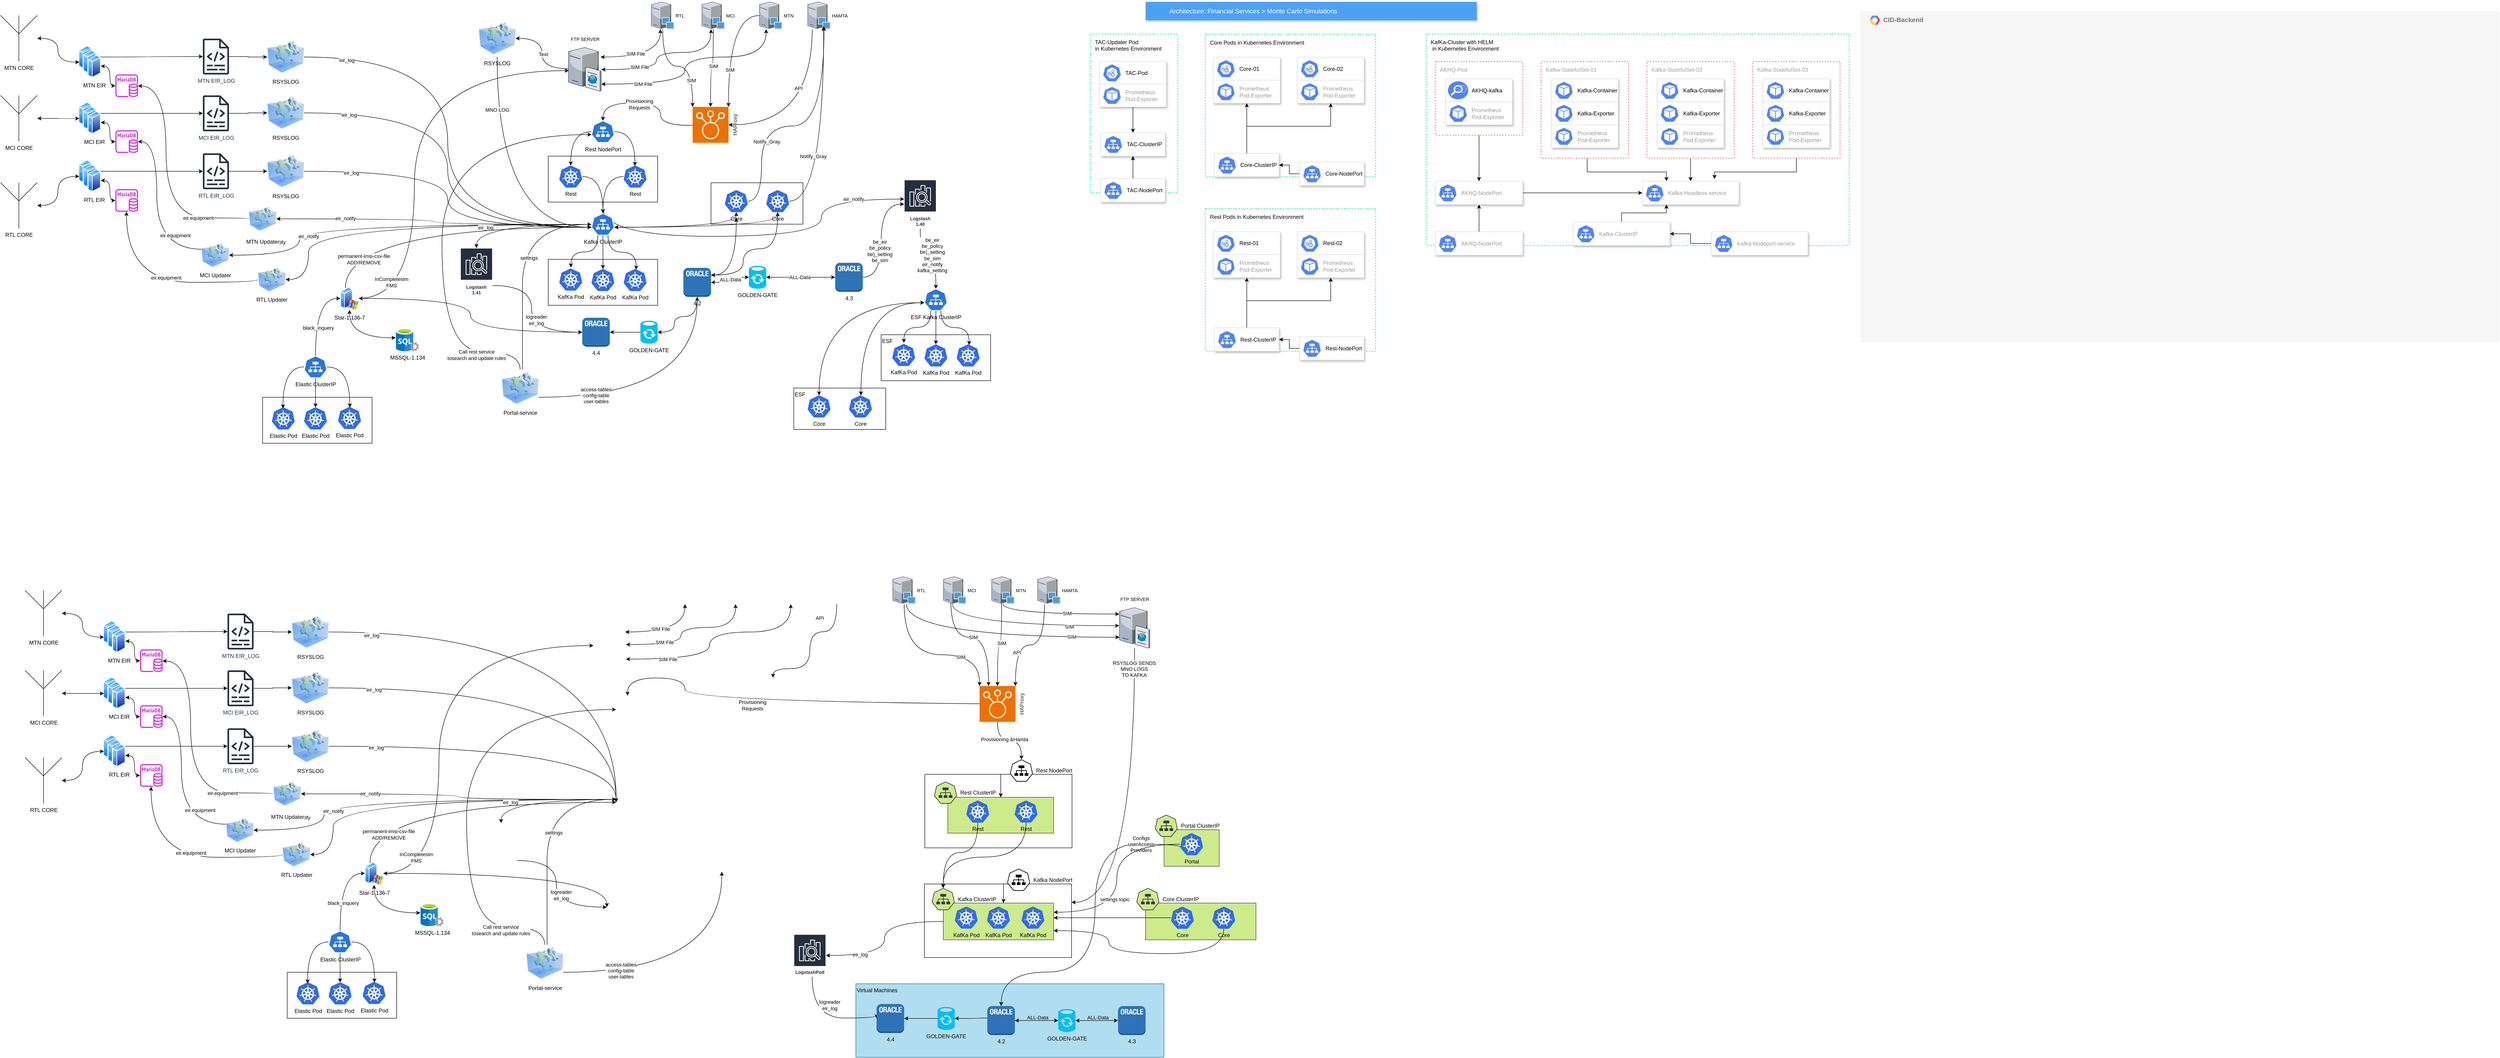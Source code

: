 <mxfile version="22.1.3" type="github">
  <diagram id="f106602c-feb2-e66a-4537-3a34d633f6aa" name="Page-1">
    <mxGraphModel dx="2945" dy="310" grid="1" gridSize="10" guides="1" tooltips="1" connect="1" arrows="1" fold="1" page="1" pageScale="1" pageWidth="1169" pageHeight="827" background="none" math="0" shadow="0">
      <root>
        <mxCell id="0" />
        <mxCell id="1" parent="0" />
        <mxCell id="WKTKmcEFWRnHBM82iFPJ-283" value="&lt;span style=&quot;&quot;&gt;Virtual Machines&lt;/span&gt;" style="rounded=0;whiteSpace=wrap;html=1;align=left;verticalAlign=top;labelBackgroundColor=none;fillColor=#b1ddf0;strokeColor=#10739e;" vertex="1" parent="1">
          <mxGeometry x="-430" y="2175.5" width="670" height="160" as="geometry" />
        </mxCell>
        <mxCell id="WKTKmcEFWRnHBM82iFPJ-230" value="" style="rounded=0;whiteSpace=wrap;html=1;" vertex="1" parent="1">
          <mxGeometry x="-280" y="1720" width="320" height="160" as="geometry" />
        </mxCell>
        <mxCell id="WKTKmcEFWRnHBM82iFPJ-232" value="" style="rounded=0;whiteSpace=wrap;html=1;" vertex="1" parent="1">
          <mxGeometry x="-281" y="1958.5" width="320" height="160" as="geometry" />
        </mxCell>
        <mxCell id="WKTKmcEFWRnHBM82iFPJ-216" value="" style="rounded=0;whiteSpace=wrap;html=1;align=left;fillColor=#cdeb8b;strokeColor=#36393d;sketch=0;dashed=0;spacingLeft=5;" vertex="1" parent="1">
          <mxGeometry x="-240" y="2000" width="240" height="80" as="geometry" />
        </mxCell>
        <mxCell id="WKTKmcEFWRnHBM82iFPJ-233" value="&lt;font color=&quot;#000000&quot;&gt;Kafka NodePort&lt;br&gt;&lt;/font&gt;" style="sketch=0;html=1;dashed=0;whitespace=wrap;&#xa;part=1;labelPosition=right;verticalLabelPosition=middle;align=left;verticalAlign=middle;spacingLeft=5;fontSize=12;shape=mxgraph.kubernetes.icon;prIcon=svc;" vertex="1" parent="1">
          <mxGeometry x="-101" y="1925.5" width="50" height="48" as="geometry" />
        </mxCell>
        <mxCell id="hO-LSlD0LSvVnReztD1K-235" value="" style="rounded=0;whiteSpace=wrap;html=1;" parent="1" vertex="1">
          <mxGeometry x="-745" y="433.5" width="200" height="90" as="geometry" />
        </mxCell>
        <mxCell id="hO-LSlD0LSvVnReztD1K-233" value="" style="rounded=0;whiteSpace=wrap;html=1;" parent="1" vertex="1">
          <mxGeometry x="-1099" y="375.5" width="238" height="100" as="geometry" />
        </mxCell>
        <mxCell id="hO-LSlD0LSvVnReztD1K-232" value="" style="rounded=0;whiteSpace=wrap;html=1;" parent="1" vertex="1">
          <mxGeometry x="-1099" y="600" width="238" height="100" as="geometry" />
        </mxCell>
        <mxCell id="2" value="Architecture: Financial Services &amp;gt; Monte Carlo Simulations" style="fillColor=#4DA1F5;strokeColor=none;shadow=1;gradientColor=none;fontSize=14;align=left;spacingLeft=50;fontColor=#ffffff;html=1;" parent="1" vertex="1">
          <mxGeometry x="200" y="40" width="720" height="40" as="geometry" />
        </mxCell>
        <mxCell id="g4X0TWn0Db5RDXmJnymj-710" value="&lt;div&gt;&lt;b&gt;CID-Backend&lt;/b&gt;&lt;/div&gt;&lt;div&gt;&lt;b&gt;&lt;br&gt;&lt;/b&gt;&lt;/div&gt;" style="fillColor=#F6F6F6;strokeColor=none;shadow=0;gradientColor=none;fontSize=14;align=left;spacing=10;fontColor=#717171;9E9E9E;verticalAlign=top;spacingTop=-4;fontStyle=0;spacingLeft=40;html=1;" parent="1" vertex="1">
          <mxGeometry x="1754" y="60" width="1390" height="720" as="geometry" />
        </mxCell>
        <mxCell id="g4X0TWn0Db5RDXmJnymj-711" value="" style="shape=mxgraph.gcp2.google_cloud_platform;fillColor=#F6F6F6;strokeColor=none;shadow=0;gradientColor=none;" parent="g4X0TWn0Db5RDXmJnymj-710" vertex="1">
          <mxGeometry width="23" height="20" relative="1" as="geometry">
            <mxPoint x="20" y="10" as="offset" />
          </mxGeometry>
        </mxCell>
        <mxCell id="g4X0TWn0Db5RDXmJnymj-790" style="edgeStyle=orthogonalEdgeStyle;rounded=0;orthogonalLoop=1;jettySize=auto;html=1;exitX=1;exitY=0.5;exitDx=0;exitDy=0;entryX=1;entryY=0.5;entryDx=0;entryDy=0;fontFamily=Helvetica;fontSize=12;fontColor=#999999;" parent="1" edge="1">
          <mxGeometry relative="1" as="geometry">
            <Array as="points">
              <mxPoint x="663" y="530" />
              <mxPoint x="700" y="530" />
              <mxPoint x="700" y="716" />
            </Array>
            <mxPoint x="662.5" y="715.5" as="targetPoint" />
          </mxGeometry>
        </mxCell>
        <mxCell id="g4X0TWn0Db5RDXmJnymj-791" style="edgeStyle=orthogonalEdgeStyle;rounded=0;orthogonalLoop=1;jettySize=auto;html=1;exitX=1;exitY=0.5;exitDx=0;exitDy=0;entryX=1;entryY=0.5;entryDx=0;entryDy=0;fontFamily=Helvetica;fontSize=12;fontColor=#999999;" parent="1" edge="1">
          <mxGeometry relative="1" as="geometry">
            <Array as="points">
              <mxPoint x="663" y="530" />
              <mxPoint x="700" y="530" />
              <mxPoint x="700" y="766" />
            </Array>
            <mxPoint x="662.5" y="766" as="targetPoint" />
          </mxGeometry>
        </mxCell>
        <mxCell id="hO-LSlD0LSvVnReztD1K-28" value="&lt;div&gt;KafKa-Cluster with HELM&lt;br&gt;&lt;/div&gt;&amp;nbsp;in Kubernetes Environment" style="rounded=1;absoluteArcSize=1;arcSize=2;html=1;shadow=0;dashed=1;fontSize=12;align=left;verticalAlign=top;spacing=10;spacingTop=-4;fillColor=none;dashPattern=1 2;strokeWidth=2;strokeColor=#00FF80;" parent="1" vertex="1">
          <mxGeometry x="810" y="110" width="920" height="460" as="geometry" />
        </mxCell>
        <mxCell id="hO-LSlD0LSvVnReztD1K-31" value="" style="strokeColor=#dddddd;fillColor=#ffffff;shadow=1;strokeWidth=1;rounded=1;absoluteArcSize=1;arcSize=2;fontSize=10;fontColor=#9E9E9E;align=center;html=1;" parent="1" vertex="1">
          <mxGeometry x="1280" y="430" width="210" height="51" as="geometry" />
        </mxCell>
        <mxCell id="hO-LSlD0LSvVnReztD1K-32" value="Kafka-Headless-service" style="dashed=0;connectable=0;html=1;fillColor=#5184F3;strokeColor=none;shape=mxgraph.gcp2.hexIcon;shape=mxgraph.kubernetes.icon;prIcon=svc;part=1;labelPosition=right;verticalLabelPosition=middle;align=left;verticalAlign=middle;spacingLeft=5;fontColor=#999999;fontSize=12;" parent="hO-LSlD0LSvVnReztD1K-31" vertex="1">
          <mxGeometry y="0.5" width="44" height="39" relative="1" as="geometry">
            <mxPoint x="5" y="-19.5" as="offset" />
          </mxGeometry>
        </mxCell>
        <mxCell id="hO-LSlD0LSvVnReztD1K-72" style="edgeStyle=orthogonalEdgeStyle;rounded=0;orthogonalLoop=1;jettySize=auto;html=1;entryX=0.25;entryY=0;entryDx=0;entryDy=0;" parent="1" source="hO-LSlD0LSvVnReztD1K-55" target="hO-LSlD0LSvVnReztD1K-31" edge="1">
          <mxGeometry relative="1" as="geometry">
            <Array as="points">
              <mxPoint x="1160" y="410" />
              <mxPoint x="1332" y="410" />
            </Array>
          </mxGeometry>
        </mxCell>
        <mxCell id="hO-LSlD0LSvVnReztD1K-55" value="&lt;div&gt;Kafka-StatefulSet-01&lt;/div&gt;" style="rounded=1;absoluteArcSize=1;arcSize=2;html=1;strokeColor=#EA6B66;gradientColor=none;shadow=0;dashed=1;fontSize=12;fontColor=#9E9E9E;align=left;verticalAlign=top;spacing=10;spacingTop=-4;fillColor=none;dashPattern=1 2;strokeWidth=2;" parent="1" vertex="1">
          <mxGeometry x="1060" y="170" width="190" height="210" as="geometry" />
        </mxCell>
        <mxCell id="hO-LSlD0LSvVnReztD1K-56" value="" style="strokeColor=#dddddd;fillColor=#ffffff;shadow=1;strokeWidth=1;rounded=1;absoluteArcSize=1;arcSize=2;fontSize=10;fontColor=#9E9E9E;align=center;html=1;" parent="1" vertex="1">
          <mxGeometry x="1082.5" y="207.5" width="145" height="50" as="geometry" />
        </mxCell>
        <mxCell id="hO-LSlD0LSvVnReztD1K-57" value="&lt;div&gt;&lt;font color=&quot;#000000&quot;&gt;Kafka-Container&lt;/font&gt;&lt;/div&gt;" style="dashed=0;connectable=0;html=1;fillColor=#5184F3;strokeColor=none;shape=mxgraph.gcp2.hexIcon;shape=mxgraph.kubernetes.icon;prIcon=pod;part=1;labelPosition=right;verticalLabelPosition=middle;align=left;verticalAlign=middle;spacingLeft=5;fontColor=#999999;fontSize=12;" parent="hO-LSlD0LSvVnReztD1K-56" vertex="1">
          <mxGeometry y="0.5" width="44" height="39" relative="1" as="geometry">
            <mxPoint x="5" y="-19.5" as="offset" />
          </mxGeometry>
        </mxCell>
        <mxCell id="hO-LSlD0LSvVnReztD1K-58" value="" style="strokeColor=#dddddd;fillColor=#ffffff;shadow=1;strokeWidth=1;rounded=1;absoluteArcSize=1;arcSize=2;fontSize=10;fontColor=#9E9E9E;align=center;html=1;" parent="1" vertex="1">
          <mxGeometry x="1082.5" y="257.5" width="145" height="50" as="geometry" />
        </mxCell>
        <mxCell id="hO-LSlD0LSvVnReztD1K-59" value="&lt;div&gt;&lt;font color=&quot;#000000&quot;&gt;Kafka-Exporter&lt;/font&gt;&lt;/div&gt;" style="dashed=0;connectable=0;html=1;fillColor=#5184F3;strokeColor=none;shape=mxgraph.gcp2.hexIcon;shape=mxgraph.kubernetes.icon;prIcon=pod;part=1;labelPosition=right;verticalLabelPosition=middle;align=left;verticalAlign=middle;spacingLeft=5;fontColor=#999999;fontSize=12;" parent="hO-LSlD0LSvVnReztD1K-58" vertex="1">
          <mxGeometry y="0.5" width="44" height="39" relative="1" as="geometry">
            <mxPoint x="5" y="-19.5" as="offset" />
          </mxGeometry>
        </mxCell>
        <mxCell id="hO-LSlD0LSvVnReztD1K-73" value="" style="edgeStyle=orthogonalEdgeStyle;rounded=0;orthogonalLoop=1;jettySize=auto;html=1;" parent="1" source="hO-LSlD0LSvVnReztD1K-61" target="hO-LSlD0LSvVnReztD1K-31" edge="1">
          <mxGeometry relative="1" as="geometry" />
        </mxCell>
        <mxCell id="hO-LSlD0LSvVnReztD1K-61" value="&lt;div&gt;Kafka-StatefulSet-02&lt;/div&gt;" style="rounded=1;absoluteArcSize=1;arcSize=2;html=1;strokeColor=#EA6B66;gradientColor=none;shadow=0;dashed=1;fontSize=12;fontColor=#9E9E9E;align=left;verticalAlign=top;spacing=10;spacingTop=-4;fillColor=none;dashPattern=1 2;strokeWidth=2;" parent="1" vertex="1">
          <mxGeometry x="1290" y="170" width="190" height="210" as="geometry" />
        </mxCell>
        <mxCell id="hO-LSlD0LSvVnReztD1K-62" value="" style="strokeColor=#dddddd;fillColor=#ffffff;shadow=1;strokeWidth=1;rounded=1;absoluteArcSize=1;arcSize=2;fontSize=10;fontColor=#9E9E9E;align=center;html=1;" parent="1" vertex="1">
          <mxGeometry x="1312.5" y="207.5" width="145" height="50" as="geometry" />
        </mxCell>
        <mxCell id="hO-LSlD0LSvVnReztD1K-63" value="&lt;div&gt;&lt;font color=&quot;#000000&quot;&gt;Kafka-Container&lt;/font&gt;&lt;/div&gt;" style="dashed=0;connectable=0;html=1;fillColor=#5184F3;strokeColor=none;shape=mxgraph.gcp2.hexIcon;shape=mxgraph.kubernetes.icon;prIcon=pod;part=1;labelPosition=right;verticalLabelPosition=middle;align=left;verticalAlign=middle;spacingLeft=5;fontColor=#999999;fontSize=12;" parent="hO-LSlD0LSvVnReztD1K-62" vertex="1">
          <mxGeometry y="0.5" width="44" height="39" relative="1" as="geometry">
            <mxPoint x="5" y="-19.5" as="offset" />
          </mxGeometry>
        </mxCell>
        <mxCell id="hO-LSlD0LSvVnReztD1K-64" value="" style="strokeColor=#dddddd;fillColor=#ffffff;shadow=1;strokeWidth=1;rounded=1;absoluteArcSize=1;arcSize=2;fontSize=10;fontColor=#9E9E9E;align=center;html=1;" parent="1" vertex="1">
          <mxGeometry x="1312.5" y="257.5" width="145" height="50" as="geometry" />
        </mxCell>
        <mxCell id="hO-LSlD0LSvVnReztD1K-65" value="&lt;div&gt;&lt;font color=&quot;#000000&quot;&gt;Kafka-Exporter&lt;/font&gt;&lt;/div&gt;" style="dashed=0;connectable=0;html=1;fillColor=#5184F3;strokeColor=none;shape=mxgraph.gcp2.hexIcon;shape=mxgraph.kubernetes.icon;prIcon=pod;part=1;labelPosition=right;verticalLabelPosition=middle;align=left;verticalAlign=middle;spacingLeft=5;fontColor=#999999;fontSize=12;" parent="hO-LSlD0LSvVnReztD1K-64" vertex="1">
          <mxGeometry y="0.5" width="44" height="39" relative="1" as="geometry">
            <mxPoint x="5" y="-19.5" as="offset" />
          </mxGeometry>
        </mxCell>
        <mxCell id="hO-LSlD0LSvVnReztD1K-66" value="&lt;div&gt;Kafka-StatefulSet-03&lt;/div&gt;" style="rounded=1;absoluteArcSize=1;arcSize=2;html=1;strokeColor=#EA6B66;gradientColor=none;shadow=0;dashed=1;fontSize=12;fontColor=#9E9E9E;align=left;verticalAlign=top;spacing=10;spacingTop=-4;fillColor=none;dashPattern=1 2;strokeWidth=2;" parent="1" vertex="1">
          <mxGeometry x="1520" y="170" width="190" height="210" as="geometry" />
        </mxCell>
        <mxCell id="hO-LSlD0LSvVnReztD1K-67" value="" style="strokeColor=#dddddd;fillColor=#ffffff;shadow=1;strokeWidth=1;rounded=1;absoluteArcSize=1;arcSize=2;fontSize=10;fontColor=#9E9E9E;align=center;html=1;" parent="1" vertex="1">
          <mxGeometry x="1542.5" y="207.5" width="145" height="50" as="geometry" />
        </mxCell>
        <mxCell id="hO-LSlD0LSvVnReztD1K-68" value="&lt;div&gt;&lt;font color=&quot;#000000&quot;&gt;Kafka-Container&lt;/font&gt;&lt;/div&gt;" style="dashed=0;connectable=0;html=1;fillColor=#5184F3;strokeColor=none;shape=mxgraph.gcp2.hexIcon;shape=mxgraph.kubernetes.icon;prIcon=pod;part=1;labelPosition=right;verticalLabelPosition=middle;align=left;verticalAlign=middle;spacingLeft=5;fontColor=#999999;fontSize=12;" parent="hO-LSlD0LSvVnReztD1K-67" vertex="1">
          <mxGeometry y="0.5" width="44" height="39" relative="1" as="geometry">
            <mxPoint x="5" y="-19.5" as="offset" />
          </mxGeometry>
        </mxCell>
        <mxCell id="hO-LSlD0LSvVnReztD1K-69" value="" style="strokeColor=#dddddd;fillColor=#ffffff;shadow=1;strokeWidth=1;rounded=1;absoluteArcSize=1;arcSize=2;fontSize=10;fontColor=#9E9E9E;align=center;html=1;" parent="1" vertex="1">
          <mxGeometry x="1542.5" y="257.5" width="145" height="50" as="geometry" />
        </mxCell>
        <mxCell id="hO-LSlD0LSvVnReztD1K-70" value="&lt;div&gt;&lt;font color=&quot;#000000&quot;&gt;Kafka-Exporter&lt;/font&gt;&lt;/div&gt;" style="dashed=0;connectable=0;html=1;fillColor=#5184F3;strokeColor=none;shape=mxgraph.gcp2.hexIcon;shape=mxgraph.kubernetes.icon;prIcon=pod;part=1;labelPosition=right;verticalLabelPosition=middle;align=left;verticalAlign=middle;spacingLeft=5;fontColor=#999999;fontSize=12;" parent="hO-LSlD0LSvVnReztD1K-69" vertex="1">
          <mxGeometry y="0.5" width="44" height="39" relative="1" as="geometry">
            <mxPoint x="5" y="-19.5" as="offset" />
          </mxGeometry>
        </mxCell>
        <mxCell id="hO-LSlD0LSvVnReztD1K-74" style="edgeStyle=orthogonalEdgeStyle;rounded=0;orthogonalLoop=1;jettySize=auto;html=1;entryX=0.748;entryY=-0.095;entryDx=0;entryDy=0;entryPerimeter=0;" parent="1" source="hO-LSlD0LSvVnReztD1K-66" target="hO-LSlD0LSvVnReztD1K-31" edge="1">
          <mxGeometry relative="1" as="geometry">
            <Array as="points">
              <mxPoint x="1615" y="410" />
              <mxPoint x="1437" y="410" />
            </Array>
          </mxGeometry>
        </mxCell>
        <mxCell id="hO-LSlD0LSvVnReztD1K-122" style="edgeStyle=orthogonalEdgeStyle;rounded=0;orthogonalLoop=1;jettySize=auto;html=1;entryX=0.25;entryY=1;entryDx=0;entryDy=0;" parent="1" source="hO-LSlD0LSvVnReztD1K-75" target="hO-LSlD0LSvVnReztD1K-31" edge="1">
          <mxGeometry relative="1" as="geometry" />
        </mxCell>
        <mxCell id="hO-LSlD0LSvVnReztD1K-75" value="" style="strokeColor=#dddddd;fillColor=#ffffff;shadow=1;strokeWidth=1;rounded=1;absoluteArcSize=1;arcSize=2;fontSize=10;fontColor=#9E9E9E;align=center;html=1;" parent="1" vertex="1">
          <mxGeometry x="1130" y="519" width="210" height="51" as="geometry" />
        </mxCell>
        <mxCell id="hO-LSlD0LSvVnReztD1K-76" value="Kafka-ClusterIP" style="dashed=0;connectable=0;html=1;fillColor=#5184F3;strokeColor=none;shape=mxgraph.gcp2.hexIcon;shape=mxgraph.kubernetes.icon;prIcon=svc;part=1;labelPosition=right;verticalLabelPosition=middle;align=left;verticalAlign=middle;spacingLeft=5;fontColor=#999999;fontSize=12;" parent="hO-LSlD0LSvVnReztD1K-75" vertex="1">
          <mxGeometry y="0.5" width="44" height="39" relative="1" as="geometry">
            <mxPoint x="5" y="-19.5" as="offset" />
          </mxGeometry>
        </mxCell>
        <mxCell id="hO-LSlD0LSvVnReztD1K-121" style="edgeStyle=orthogonalEdgeStyle;rounded=0;orthogonalLoop=1;jettySize=auto;html=1;entryX=1;entryY=0.5;entryDx=0;entryDy=0;" parent="1" source="hO-LSlD0LSvVnReztD1K-78" target="hO-LSlD0LSvVnReztD1K-75" edge="1">
          <mxGeometry relative="1" as="geometry" />
        </mxCell>
        <mxCell id="hO-LSlD0LSvVnReztD1K-78" value="" style="strokeColor=#dddddd;fillColor=#ffffff;shadow=1;strokeWidth=1;rounded=1;absoluteArcSize=1;arcSize=2;fontSize=10;fontColor=#9E9E9E;align=center;html=1;" parent="1" vertex="1">
          <mxGeometry x="1430" y="540" width="210" height="51" as="geometry" />
        </mxCell>
        <mxCell id="hO-LSlD0LSvVnReztD1K-79" value="Kafka-Nodeport-service" style="dashed=0;connectable=0;html=1;fillColor=#5184F3;strokeColor=none;shape=mxgraph.gcp2.hexIcon;shape=mxgraph.kubernetes.icon;prIcon=svc;part=1;labelPosition=right;verticalLabelPosition=middle;align=left;verticalAlign=middle;spacingLeft=5;fontColor=#999999;fontSize=12;" parent="hO-LSlD0LSvVnReztD1K-78" vertex="1">
          <mxGeometry y="0.5" width="44" height="39" relative="1" as="geometry">
            <mxPoint x="5" y="-19.5" as="offset" />
          </mxGeometry>
        </mxCell>
        <mxCell id="hO-LSlD0LSvVnReztD1K-81" value="" style="strokeColor=#dddddd;fillColor=#ffffff;shadow=1;strokeWidth=1;rounded=1;absoluteArcSize=1;arcSize=2;fontSize=10;fontColor=#9E9E9E;align=center;html=1;" parent="1" vertex="1">
          <mxGeometry x="1082.5" y="307.5" width="145" height="50" as="geometry" />
        </mxCell>
        <mxCell id="hO-LSlD0LSvVnReztD1K-82" value="&lt;div&gt;Prometheus&lt;/div&gt;&lt;div&gt;Pod-Exporter&lt;br&gt;&lt;/div&gt;" style="dashed=0;connectable=0;html=1;fillColor=#5184F3;strokeColor=none;shape=mxgraph.gcp2.hexIcon;shape=mxgraph.kubernetes.icon;prIcon=pod;part=1;labelPosition=right;verticalLabelPosition=middle;align=left;verticalAlign=middle;spacingLeft=5;fontColor=#999999;fontSize=12;" parent="hO-LSlD0LSvVnReztD1K-81" vertex="1">
          <mxGeometry y="0.5" width="44" height="39" relative="1" as="geometry">
            <mxPoint x="5" y="-19.5" as="offset" />
          </mxGeometry>
        </mxCell>
        <mxCell id="hO-LSlD0LSvVnReztD1K-83" value="" style="strokeColor=#dddddd;fillColor=#ffffff;shadow=1;strokeWidth=1;rounded=1;absoluteArcSize=1;arcSize=2;fontSize=10;fontColor=#9E9E9E;align=center;html=1;" parent="1" vertex="1">
          <mxGeometry x="1312.5" y="307.5" width="145" height="50" as="geometry" />
        </mxCell>
        <mxCell id="hO-LSlD0LSvVnReztD1K-84" value="&lt;div&gt;Prometheus&lt;/div&gt;&lt;div&gt;Pod-Exporter&lt;br&gt;&lt;/div&gt;" style="dashed=0;connectable=0;html=1;fillColor=#5184F3;strokeColor=none;shape=mxgraph.gcp2.hexIcon;shape=mxgraph.kubernetes.icon;prIcon=pod;part=1;labelPosition=right;verticalLabelPosition=middle;align=left;verticalAlign=middle;spacingLeft=5;fontColor=#999999;fontSize=12;" parent="hO-LSlD0LSvVnReztD1K-83" vertex="1">
          <mxGeometry y="0.5" width="44" height="39" relative="1" as="geometry">
            <mxPoint x="5" y="-19.5" as="offset" />
          </mxGeometry>
        </mxCell>
        <mxCell id="hO-LSlD0LSvVnReztD1K-85" value="" style="strokeColor=#dddddd;fillColor=#ffffff;shadow=1;strokeWidth=1;rounded=1;absoluteArcSize=1;arcSize=2;fontSize=10;fontColor=#9E9E9E;align=center;html=1;" parent="1" vertex="1">
          <mxGeometry x="1542.5" y="307.5" width="145" height="50" as="geometry" />
        </mxCell>
        <mxCell id="hO-LSlD0LSvVnReztD1K-86" value="&lt;div&gt;Prometheus&lt;/div&gt;&lt;div&gt;Pod-Exporter&lt;br&gt;&lt;/div&gt;" style="dashed=0;connectable=0;html=1;fillColor=#5184F3;strokeColor=none;shape=mxgraph.gcp2.hexIcon;shape=mxgraph.kubernetes.icon;prIcon=pod;part=1;labelPosition=right;verticalLabelPosition=middle;align=left;verticalAlign=middle;spacingLeft=5;fontColor=#999999;fontSize=12;" parent="hO-LSlD0LSvVnReztD1K-85" vertex="1">
          <mxGeometry y="0.5" width="44" height="39" relative="1" as="geometry">
            <mxPoint x="5" y="-19.5" as="offset" />
          </mxGeometry>
        </mxCell>
        <mxCell id="hO-LSlD0LSvVnReztD1K-88" value="&lt;div&gt;AKHQ-Pod&lt;br&gt;&lt;/div&gt;" style="rounded=1;absoluteArcSize=1;arcSize=2;html=1;strokeColor=#EA6B66;gradientColor=none;shadow=0;dashed=1;fontSize=12;fontColor=#9E9E9E;align=left;verticalAlign=top;spacing=10;spacingTop=-4;fillColor=none;dashPattern=1 2;strokeWidth=2;" parent="1" vertex="1">
          <mxGeometry x="830" y="170" width="190" height="160" as="geometry" />
        </mxCell>
        <mxCell id="hO-LSlD0LSvVnReztD1K-89" value="" style="strokeColor=#dddddd;fillColor=#ffffff;shadow=1;strokeWidth=1;rounded=1;absoluteArcSize=1;arcSize=2;fontSize=10;fontColor=#9E9E9E;align=center;html=1;" parent="1" vertex="1">
          <mxGeometry x="852.5" y="207.5" width="145" height="50" as="geometry" />
        </mxCell>
        <mxCell id="hO-LSlD0LSvVnReztD1K-90" value="&lt;font color=&quot;#000000&quot;&gt;AKHQ-kafka&lt;/font&gt;" style="dashed=0;connectable=0;html=1;fillColor=#5184F3;strokeColor=none;shape=mxgraph.gcp2.hexIcon;shape=mxgraph.cisco_safe.compositeIcon;bgIcon=ellipse;resIcon=mxgraph.cisco_safe.capability.monitoring;part=1;labelPosition=right;verticalLabelPosition=middle;align=left;verticalAlign=middle;spacingLeft=5;fontColor=#999999;fontSize=12;" parent="hO-LSlD0LSvVnReztD1K-89" vertex="1">
          <mxGeometry y="0.5" width="44" height="39" relative="1" as="geometry">
            <mxPoint x="5" y="-19.5" as="offset" />
          </mxGeometry>
        </mxCell>
        <mxCell id="hO-LSlD0LSvVnReztD1K-93" value="" style="strokeColor=#dddddd;fillColor=#ffffff;shadow=1;strokeWidth=1;rounded=1;absoluteArcSize=1;arcSize=2;fontSize=10;fontColor=#9E9E9E;align=center;html=1;" parent="1" vertex="1">
          <mxGeometry x="852.5" y="257.5" width="145" height="50" as="geometry" />
        </mxCell>
        <mxCell id="hO-LSlD0LSvVnReztD1K-94" value="&lt;div&gt;Prometheus&lt;/div&gt;&lt;div&gt;Pod-Exporter&lt;br&gt;&lt;/div&gt;" style="dashed=0;connectable=0;html=1;fillColor=#5184F3;strokeColor=none;shape=mxgraph.gcp2.hexIcon;shape=mxgraph.kubernetes.icon;prIcon=pod;part=1;labelPosition=right;verticalLabelPosition=middle;align=left;verticalAlign=middle;spacingLeft=5;fontColor=#999999;fontSize=12;" parent="hO-LSlD0LSvVnReztD1K-93" vertex="1">
          <mxGeometry y="0.5" width="44" height="39" relative="1" as="geometry">
            <mxPoint x="5" y="-19.5" as="offset" />
          </mxGeometry>
        </mxCell>
        <mxCell id="hO-LSlD0LSvVnReztD1K-162" value="" style="edgeStyle=orthogonalEdgeStyle;rounded=0;orthogonalLoop=1;jettySize=auto;html=1;" parent="1" source="hO-LSlD0LSvVnReztD1K-96" target="hO-LSlD0LSvVnReztD1K-159" edge="1">
          <mxGeometry relative="1" as="geometry" />
        </mxCell>
        <mxCell id="hO-LSlD0LSvVnReztD1K-96" value="" style="strokeColor=#dddddd;fillColor=#ffffff;shadow=1;strokeWidth=1;rounded=1;absoluteArcSize=1;arcSize=2;fontSize=10;fontColor=#9E9E9E;align=center;html=1;" parent="1" vertex="1">
          <mxGeometry x="830" y="540" width="190" height="51" as="geometry" />
        </mxCell>
        <mxCell id="hO-LSlD0LSvVnReztD1K-97" value="AKHQ-NodePort" style="dashed=0;connectable=0;html=1;fillColor=#5184F3;strokeColor=none;shape=mxgraph.gcp2.hexIcon;shape=mxgraph.kubernetes.icon;prIcon=svc;part=1;labelPosition=right;verticalLabelPosition=middle;align=left;verticalAlign=middle;spacingLeft=5;fontColor=#999999;fontSize=12;" parent="hO-LSlD0LSvVnReztD1K-96" vertex="1">
          <mxGeometry y="0.5" width="44" height="39" relative="1" as="geometry">
            <mxPoint x="5" y="-19.5" as="offset" />
          </mxGeometry>
        </mxCell>
        <mxCell id="hO-LSlD0LSvVnReztD1K-100" value="&lt;div&gt;Core Pods in Kubernetes Environment&lt;/div&gt;" style="rounded=1;absoluteArcSize=1;arcSize=2;html=1;shadow=0;dashed=1;fontSize=12;align=left;verticalAlign=top;spacing=10;spacingTop=-4;fillColor=none;dashPattern=1 2;strokeWidth=2;strokeColor=#00FF80;" parent="1" vertex="1">
          <mxGeometry x="330" y="110.5" width="370" height="310" as="geometry" />
        </mxCell>
        <mxCell id="hO-LSlD0LSvVnReztD1K-101" value="" style="strokeColor=#dddddd;fillColor=#ffffff;shadow=1;strokeWidth=1;rounded=1;absoluteArcSize=1;arcSize=2;fontSize=10;fontColor=#9E9E9E;align=center;html=1;" parent="1" vertex="1">
          <mxGeometry x="347.5" y="160.5" width="145" height="50" as="geometry" />
        </mxCell>
        <mxCell id="hO-LSlD0LSvVnReztD1K-102" value="&lt;font color=&quot;#000000&quot;&gt;Core-01&lt;/font&gt;" style="dashed=0;connectable=0;html=1;fillColor=#5184F3;strokeColor=none;shape=mxgraph.gcp2.hexIcon;shape=mxgraph.kubernetes.icon;prIcon=master;part=1;labelPosition=right;verticalLabelPosition=middle;align=left;verticalAlign=middle;spacingLeft=5;fontColor=#999999;fontSize=12;" parent="hO-LSlD0LSvVnReztD1K-101" vertex="1">
          <mxGeometry y="0.5" width="44" height="39" relative="1" as="geometry">
            <mxPoint x="5" y="-19.5" as="offset" />
          </mxGeometry>
        </mxCell>
        <mxCell id="hO-LSlD0LSvVnReztD1K-105" value="" style="strokeColor=#dddddd;fillColor=#ffffff;shadow=1;strokeWidth=1;rounded=1;absoluteArcSize=1;arcSize=2;fontSize=10;fontColor=#9E9E9E;align=center;html=1;" parent="1" vertex="1">
          <mxGeometry x="530" y="160.5" width="145" height="50" as="geometry" />
        </mxCell>
        <mxCell id="hO-LSlD0LSvVnReztD1K-106" value="&lt;font color=&quot;#000000&quot;&gt;Core-02&lt;/font&gt;" style="dashed=0;connectable=0;html=1;fillColor=#5184F3;strokeColor=none;shape=mxgraph.gcp2.hexIcon;shape=mxgraph.kubernetes.icon;prIcon=master;part=1;labelPosition=right;verticalLabelPosition=middle;align=left;verticalAlign=middle;spacingLeft=5;fontColor=#999999;fontSize=12;" parent="hO-LSlD0LSvVnReztD1K-105" vertex="1">
          <mxGeometry y="0.5" width="44" height="39" relative="1" as="geometry">
            <mxPoint x="5" y="-19.5" as="offset" />
          </mxGeometry>
        </mxCell>
        <mxCell id="hO-LSlD0LSvVnReztD1K-107" value="" style="strokeColor=#dddddd;fillColor=#ffffff;shadow=1;strokeWidth=1;rounded=1;absoluteArcSize=1;arcSize=2;fontSize=10;fontColor=#9E9E9E;align=center;html=1;" parent="1" vertex="1">
          <mxGeometry x="347.5" y="210.5" width="145" height="50" as="geometry" />
        </mxCell>
        <mxCell id="hO-LSlD0LSvVnReztD1K-108" value="&lt;div&gt;Prometheus&lt;/div&gt;&lt;div&gt;Pod-Exporter&lt;br&gt;&lt;/div&gt;" style="dashed=0;connectable=0;html=1;fillColor=#5184F3;strokeColor=none;shape=mxgraph.gcp2.hexIcon;shape=mxgraph.kubernetes.icon;prIcon=pod;part=1;labelPosition=right;verticalLabelPosition=middle;align=left;verticalAlign=middle;spacingLeft=5;fontColor=#999999;fontSize=12;" parent="hO-LSlD0LSvVnReztD1K-107" vertex="1">
          <mxGeometry y="0.5" width="44" height="39" relative="1" as="geometry">
            <mxPoint x="5" y="-19.5" as="offset" />
          </mxGeometry>
        </mxCell>
        <mxCell id="hO-LSlD0LSvVnReztD1K-109" value="" style="strokeColor=#dddddd;fillColor=#ffffff;shadow=1;strokeWidth=1;rounded=1;absoluteArcSize=1;arcSize=2;fontSize=10;fontColor=#9E9E9E;align=center;html=1;" parent="1" vertex="1">
          <mxGeometry x="530" y="210.5" width="145" height="50" as="geometry" />
        </mxCell>
        <mxCell id="hO-LSlD0LSvVnReztD1K-110" value="&lt;div&gt;Prometheus&lt;/div&gt;&lt;div&gt;Pod-Exporter&lt;br&gt;&lt;/div&gt;" style="dashed=0;connectable=0;html=1;fillColor=#5184F3;strokeColor=none;shape=mxgraph.gcp2.hexIcon;shape=mxgraph.kubernetes.icon;prIcon=pod;part=1;labelPosition=right;verticalLabelPosition=middle;align=left;verticalAlign=middle;spacingLeft=5;fontColor=#999999;fontSize=12;" parent="hO-LSlD0LSvVnReztD1K-109" vertex="1">
          <mxGeometry y="0.5" width="44" height="39" relative="1" as="geometry">
            <mxPoint x="5" y="-19.5" as="offset" />
          </mxGeometry>
        </mxCell>
        <mxCell id="hO-LSlD0LSvVnReztD1K-118" style="edgeStyle=orthogonalEdgeStyle;rounded=0;orthogonalLoop=1;jettySize=auto;html=1;entryX=0.5;entryY=1;entryDx=0;entryDy=0;" parent="1" source="hO-LSlD0LSvVnReztD1K-111" target="hO-LSlD0LSvVnReztD1K-107" edge="1">
          <mxGeometry relative="1" as="geometry" />
        </mxCell>
        <mxCell id="hO-LSlD0LSvVnReztD1K-119" style="edgeStyle=orthogonalEdgeStyle;rounded=0;orthogonalLoop=1;jettySize=auto;html=1;entryX=0.5;entryY=1;entryDx=0;entryDy=0;" parent="1" source="hO-LSlD0LSvVnReztD1K-111" target="hO-LSlD0LSvVnReztD1K-109" edge="1">
          <mxGeometry relative="1" as="geometry">
            <Array as="points">
              <mxPoint x="420" y="310.5" />
              <mxPoint x="603" y="310.5" />
            </Array>
          </mxGeometry>
        </mxCell>
        <mxCell id="hO-LSlD0LSvVnReztD1K-111" value="" style="strokeColor=#dddddd;fillColor=#ffffff;shadow=1;strokeWidth=1;rounded=1;absoluteArcSize=1;arcSize=2;fontSize=10;fontColor=#9E9E9E;align=center;html=1;" parent="1" vertex="1">
          <mxGeometry x="350" y="369.5" width="140" height="51" as="geometry" />
        </mxCell>
        <mxCell id="hO-LSlD0LSvVnReztD1K-112" value="&lt;font color=&quot;#000000&quot;&gt;Core-ClusterIP&lt;/font&gt;" style="dashed=0;connectable=0;html=1;fillColor=#5184F3;strokeColor=none;shape=mxgraph.gcp2.hexIcon;shape=mxgraph.kubernetes.icon;prIcon=svc;part=1;labelPosition=right;verticalLabelPosition=middle;align=left;verticalAlign=middle;spacingLeft=5;fontColor=#999999;fontSize=12;" parent="hO-LSlD0LSvVnReztD1K-111" vertex="1">
          <mxGeometry y="0.5" width="44" height="39" relative="1" as="geometry">
            <mxPoint x="5" y="-19.5" as="offset" />
          </mxGeometry>
        </mxCell>
        <mxCell id="hO-LSlD0LSvVnReztD1K-120" style="edgeStyle=orthogonalEdgeStyle;rounded=0;orthogonalLoop=1;jettySize=auto;html=1;" parent="1" source="hO-LSlD0LSvVnReztD1K-114" target="hO-LSlD0LSvVnReztD1K-111" edge="1">
          <mxGeometry relative="1" as="geometry" />
        </mxCell>
        <mxCell id="hO-LSlD0LSvVnReztD1K-114" value="" style="strokeColor=#dddddd;fillColor=#ffffff;shadow=1;strokeWidth=1;rounded=1;absoluteArcSize=1;arcSize=2;fontSize=10;fontColor=#9E9E9E;align=center;html=1;" parent="1" vertex="1">
          <mxGeometry x="535" y="388.5" width="140" height="51" as="geometry" />
        </mxCell>
        <mxCell id="hO-LSlD0LSvVnReztD1K-115" value="&lt;font color=&quot;#000000&quot;&gt;Core-NodePort&lt;/font&gt;" style="dashed=0;connectable=0;html=1;fillColor=#5184F3;strokeColor=none;shape=mxgraph.gcp2.hexIcon;shape=mxgraph.kubernetes.icon;prIcon=svc;part=1;labelPosition=right;verticalLabelPosition=middle;align=left;verticalAlign=middle;spacingLeft=5;fontColor=#999999;fontSize=12;" parent="hO-LSlD0LSvVnReztD1K-114" vertex="1">
          <mxGeometry y="0.5" width="44" height="39" relative="1" as="geometry">
            <mxPoint x="5" y="-19.5" as="offset" />
          </mxGeometry>
        </mxCell>
        <mxCell id="hO-LSlD0LSvVnReztD1K-123" value="&lt;div&gt;Rest Pods in Kubernetes Environment&lt;/div&gt;" style="rounded=1;absoluteArcSize=1;arcSize=2;html=1;shadow=0;dashed=1;fontSize=12;align=left;verticalAlign=top;spacing=10;spacingTop=-4;fillColor=none;dashPattern=1 2;strokeWidth=2;strokeColor=#00FF80;" parent="1" vertex="1">
          <mxGeometry x="330" y="490" width="370" height="310" as="geometry" />
        </mxCell>
        <mxCell id="hO-LSlD0LSvVnReztD1K-124" value="" style="strokeColor=#dddddd;fillColor=#ffffff;shadow=1;strokeWidth=1;rounded=1;absoluteArcSize=1;arcSize=2;fontSize=10;fontColor=#9E9E9E;align=center;html=1;" parent="1" vertex="1">
          <mxGeometry x="347.5" y="540" width="145" height="50" as="geometry" />
        </mxCell>
        <mxCell id="hO-LSlD0LSvVnReztD1K-125" value="&lt;font color=&quot;#000000&quot;&gt;Rest-01&lt;/font&gt;" style="dashed=0;connectable=0;html=1;fillColor=#5184F3;strokeColor=none;shape=mxgraph.gcp2.hexIcon;shape=mxgraph.kubernetes.icon;prIcon=master;part=1;labelPosition=right;verticalLabelPosition=middle;align=left;verticalAlign=middle;spacingLeft=5;fontColor=#999999;fontSize=12;" parent="hO-LSlD0LSvVnReztD1K-124" vertex="1">
          <mxGeometry y="0.5" width="44" height="39" relative="1" as="geometry">
            <mxPoint x="5" y="-19.5" as="offset" />
          </mxGeometry>
        </mxCell>
        <mxCell id="hO-LSlD0LSvVnReztD1K-126" value="" style="strokeColor=#dddddd;fillColor=#ffffff;shadow=1;strokeWidth=1;rounded=1;absoluteArcSize=1;arcSize=2;fontSize=10;fontColor=#9E9E9E;align=center;html=1;" parent="1" vertex="1">
          <mxGeometry x="530" y="540" width="145" height="50" as="geometry" />
        </mxCell>
        <mxCell id="hO-LSlD0LSvVnReztD1K-127" value="&lt;font color=&quot;#000000&quot;&gt;Rest-02&lt;/font&gt;" style="dashed=0;connectable=0;html=1;fillColor=#5184F3;strokeColor=none;shape=mxgraph.gcp2.hexIcon;shape=mxgraph.kubernetes.icon;prIcon=master;part=1;labelPosition=right;verticalLabelPosition=middle;align=left;verticalAlign=middle;spacingLeft=5;fontColor=#999999;fontSize=12;" parent="hO-LSlD0LSvVnReztD1K-126" vertex="1">
          <mxGeometry y="0.5" width="44" height="39" relative="1" as="geometry">
            <mxPoint x="5" y="-19.5" as="offset" />
          </mxGeometry>
        </mxCell>
        <mxCell id="hO-LSlD0LSvVnReztD1K-128" value="" style="strokeColor=#dddddd;fillColor=#ffffff;shadow=1;strokeWidth=1;rounded=1;absoluteArcSize=1;arcSize=2;fontSize=10;fontColor=#9E9E9E;align=center;html=1;" parent="1" vertex="1">
          <mxGeometry x="347.5" y="590" width="145" height="50" as="geometry" />
        </mxCell>
        <mxCell id="hO-LSlD0LSvVnReztD1K-129" value="&lt;div&gt;Prometheus&lt;/div&gt;&lt;div&gt;Pod-Exporter&lt;br&gt;&lt;/div&gt;" style="dashed=0;connectable=0;html=1;fillColor=#5184F3;strokeColor=none;shape=mxgraph.gcp2.hexIcon;shape=mxgraph.kubernetes.icon;prIcon=pod;part=1;labelPosition=right;verticalLabelPosition=middle;align=left;verticalAlign=middle;spacingLeft=5;fontColor=#999999;fontSize=12;" parent="hO-LSlD0LSvVnReztD1K-128" vertex="1">
          <mxGeometry y="0.5" width="44" height="39" relative="1" as="geometry">
            <mxPoint x="5" y="-19.5" as="offset" />
          </mxGeometry>
        </mxCell>
        <mxCell id="hO-LSlD0LSvVnReztD1K-130" value="" style="strokeColor=#dddddd;fillColor=#ffffff;shadow=1;strokeWidth=1;rounded=1;absoluteArcSize=1;arcSize=2;fontSize=10;fontColor=#9E9E9E;align=center;html=1;" parent="1" vertex="1">
          <mxGeometry x="530" y="590" width="145" height="50" as="geometry" />
        </mxCell>
        <mxCell id="hO-LSlD0LSvVnReztD1K-131" value="&lt;div&gt;Prometheus&lt;/div&gt;&lt;div&gt;Pod-Exporter&lt;br&gt;&lt;/div&gt;" style="dashed=0;connectable=0;html=1;fillColor=#5184F3;strokeColor=none;shape=mxgraph.gcp2.hexIcon;shape=mxgraph.kubernetes.icon;prIcon=pod;part=1;labelPosition=right;verticalLabelPosition=middle;align=left;verticalAlign=middle;spacingLeft=5;fontColor=#999999;fontSize=12;" parent="hO-LSlD0LSvVnReztD1K-130" vertex="1">
          <mxGeometry y="0.5" width="44" height="39" relative="1" as="geometry">
            <mxPoint x="5" y="-19.5" as="offset" />
          </mxGeometry>
        </mxCell>
        <mxCell id="hO-LSlD0LSvVnReztD1K-132" style="edgeStyle=orthogonalEdgeStyle;rounded=0;orthogonalLoop=1;jettySize=auto;html=1;entryX=0.5;entryY=1;entryDx=0;entryDy=0;" parent="1" source="hO-LSlD0LSvVnReztD1K-134" target="hO-LSlD0LSvVnReztD1K-128" edge="1">
          <mxGeometry relative="1" as="geometry" />
        </mxCell>
        <mxCell id="hO-LSlD0LSvVnReztD1K-133" style="edgeStyle=orthogonalEdgeStyle;rounded=0;orthogonalLoop=1;jettySize=auto;html=1;entryX=0.5;entryY=1;entryDx=0;entryDy=0;" parent="1" source="hO-LSlD0LSvVnReztD1K-134" target="hO-LSlD0LSvVnReztD1K-130" edge="1">
          <mxGeometry relative="1" as="geometry">
            <Array as="points">
              <mxPoint x="420" y="690" />
              <mxPoint x="603" y="690" />
            </Array>
          </mxGeometry>
        </mxCell>
        <mxCell id="hO-LSlD0LSvVnReztD1K-134" value="" style="strokeColor=#dddddd;fillColor=#ffffff;shadow=1;strokeWidth=1;rounded=1;absoluteArcSize=1;arcSize=2;fontSize=10;fontColor=#9E9E9E;align=center;html=1;" parent="1" vertex="1">
          <mxGeometry x="350" y="749" width="140" height="51" as="geometry" />
        </mxCell>
        <mxCell id="hO-LSlD0LSvVnReztD1K-135" value="&lt;font color=&quot;#000000&quot;&gt;Rest-ClusterIP&lt;/font&gt;" style="dashed=0;connectable=0;html=1;fillColor=#5184F3;strokeColor=none;shape=mxgraph.gcp2.hexIcon;shape=mxgraph.kubernetes.icon;prIcon=svc;part=1;labelPosition=right;verticalLabelPosition=middle;align=left;verticalAlign=middle;spacingLeft=5;fontColor=#999999;fontSize=12;" parent="hO-LSlD0LSvVnReztD1K-134" vertex="1">
          <mxGeometry y="0.5" width="44" height="39" relative="1" as="geometry">
            <mxPoint x="5" y="-19.5" as="offset" />
          </mxGeometry>
        </mxCell>
        <mxCell id="hO-LSlD0LSvVnReztD1K-136" style="edgeStyle=orthogonalEdgeStyle;rounded=0;orthogonalLoop=1;jettySize=auto;html=1;" parent="1" source="hO-LSlD0LSvVnReztD1K-137" target="hO-LSlD0LSvVnReztD1K-134" edge="1">
          <mxGeometry relative="1" as="geometry" />
        </mxCell>
        <mxCell id="hO-LSlD0LSvVnReztD1K-137" value="" style="strokeColor=#dddddd;fillColor=#ffffff;shadow=1;strokeWidth=1;rounded=1;absoluteArcSize=1;arcSize=2;fontSize=10;fontColor=#9E9E9E;align=center;html=1;" parent="1" vertex="1">
          <mxGeometry x="535" y="768" width="140" height="51" as="geometry" />
        </mxCell>
        <mxCell id="hO-LSlD0LSvVnReztD1K-138" value="&lt;font color=&quot;#000000&quot;&gt;Rest-NodePort&lt;/font&gt;" style="dashed=0;connectable=0;html=1;fillColor=#5184F3;strokeColor=none;shape=mxgraph.gcp2.hexIcon;shape=mxgraph.kubernetes.icon;prIcon=svc;part=1;labelPosition=right;verticalLabelPosition=middle;align=left;verticalAlign=middle;spacingLeft=5;fontColor=#999999;fontSize=12;" parent="hO-LSlD0LSvVnReztD1K-137" vertex="1">
          <mxGeometry y="0.5" width="44" height="39" relative="1" as="geometry">
            <mxPoint x="5" y="-19.5" as="offset" />
          </mxGeometry>
        </mxCell>
        <mxCell id="hO-LSlD0LSvVnReztD1K-139" value="&lt;div&gt;TAC-Updater Pod&amp;nbsp;&lt;/div&gt;&lt;div&gt;in Kubernetes Environment&lt;/div&gt;" style="rounded=1;absoluteArcSize=1;arcSize=2;html=1;shadow=0;dashed=1;fontSize=12;align=left;verticalAlign=top;spacing=10;spacingTop=-4;fillColor=none;dashPattern=1 2;strokeWidth=2;strokeColor=#00FF80;" parent="1" vertex="1">
          <mxGeometry x="80" y="110" width="190" height="344.5" as="geometry" />
        </mxCell>
        <mxCell id="hO-LSlD0LSvVnReztD1K-156" style="edgeStyle=orthogonalEdgeStyle;rounded=0;orthogonalLoop=1;jettySize=auto;html=1;" parent="1" source="hO-LSlD0LSvVnReztD1K-142" target="hO-LSlD0LSvVnReztD1K-150" edge="1">
          <mxGeometry relative="1" as="geometry" />
        </mxCell>
        <mxCell id="hO-LSlD0LSvVnReztD1K-142" value="" style="strokeColor=#dddddd;fillColor=#ffffff;shadow=1;strokeWidth=1;rounded=1;absoluteArcSize=1;arcSize=2;fontSize=10;fontColor=#9E9E9E;align=center;html=1;" parent="1" vertex="1">
          <mxGeometry x="100" y="169.5" width="145" height="50" as="geometry" />
        </mxCell>
        <mxCell id="hO-LSlD0LSvVnReztD1K-143" value="&lt;font color=&quot;#000000&quot;&gt;TAC-Pod&lt;/font&gt;" style="dashed=0;connectable=0;html=1;fillColor=#5184F3;strokeColor=none;shape=mxgraph.gcp2.hexIcon;shape=mxgraph.kubernetes.icon;prIcon=master;part=1;labelPosition=right;verticalLabelPosition=middle;align=left;verticalAlign=middle;spacingLeft=5;fontColor=#999999;fontSize=12;" parent="hO-LSlD0LSvVnReztD1K-142" vertex="1">
          <mxGeometry y="0.5" width="44" height="39" relative="1" as="geometry">
            <mxPoint x="5" y="-19.5" as="offset" />
          </mxGeometry>
        </mxCell>
        <mxCell id="hO-LSlD0LSvVnReztD1K-146" value="" style="strokeColor=#dddddd;fillColor=#ffffff;shadow=1;strokeWidth=1;rounded=1;absoluteArcSize=1;arcSize=2;fontSize=10;fontColor=#9E9E9E;align=center;html=1;" parent="1" vertex="1">
          <mxGeometry x="100" y="218.5" width="145" height="50" as="geometry" />
        </mxCell>
        <mxCell id="hO-LSlD0LSvVnReztD1K-147" value="&lt;div&gt;Prometheus&lt;/div&gt;&lt;div&gt;Pod-Exporter&lt;br&gt;&lt;/div&gt;" style="dashed=0;connectable=0;html=1;fillColor=#5184F3;strokeColor=none;shape=mxgraph.gcp2.hexIcon;shape=mxgraph.kubernetes.icon;prIcon=pod;part=1;labelPosition=right;verticalLabelPosition=middle;align=left;verticalAlign=middle;spacingLeft=5;fontColor=#999999;fontSize=12;" parent="hO-LSlD0LSvVnReztD1K-146" vertex="1">
          <mxGeometry y="0.5" width="44" height="39" relative="1" as="geometry">
            <mxPoint x="5" y="-19.5" as="offset" />
          </mxGeometry>
        </mxCell>
        <mxCell id="hO-LSlD0LSvVnReztD1K-150" value="" style="strokeColor=#dddddd;fillColor=#ffffff;shadow=1;strokeWidth=1;rounded=1;absoluteArcSize=1;arcSize=2;fontSize=10;fontColor=#9E9E9E;align=center;html=1;" parent="1" vertex="1">
          <mxGeometry x="102.5" y="324.5" width="140" height="51" as="geometry" />
        </mxCell>
        <mxCell id="hO-LSlD0LSvVnReztD1K-151" value="&lt;font color=&quot;#000000&quot;&gt;TAC-ClusterIP&lt;/font&gt;" style="dashed=0;connectable=0;html=1;fillColor=#5184F3;strokeColor=none;shape=mxgraph.gcp2.hexIcon;shape=mxgraph.kubernetes.icon;prIcon=svc;part=1;labelPosition=right;verticalLabelPosition=middle;align=left;verticalAlign=middle;spacingLeft=5;fontColor=#999999;fontSize=12;" parent="hO-LSlD0LSvVnReztD1K-150" vertex="1">
          <mxGeometry y="0.5" width="44" height="39" relative="1" as="geometry">
            <mxPoint x="5" y="-19.5" as="offset" />
          </mxGeometry>
        </mxCell>
        <mxCell id="hO-LSlD0LSvVnReztD1K-158" value="" style="edgeStyle=orthogonalEdgeStyle;rounded=0;orthogonalLoop=1;jettySize=auto;html=1;" parent="1" source="hO-LSlD0LSvVnReztD1K-153" target="hO-LSlD0LSvVnReztD1K-150" edge="1">
          <mxGeometry relative="1" as="geometry" />
        </mxCell>
        <mxCell id="hO-LSlD0LSvVnReztD1K-153" value="" style="strokeColor=#dddddd;fillColor=#ffffff;shadow=1;strokeWidth=1;rounded=1;absoluteArcSize=1;arcSize=2;fontSize=10;fontColor=#9E9E9E;align=center;html=1;" parent="1" vertex="1">
          <mxGeometry x="102.5" y="424.5" width="140" height="51" as="geometry" />
        </mxCell>
        <mxCell id="hO-LSlD0LSvVnReztD1K-154" value="&lt;font color=&quot;#000000&quot;&gt;TAC-NodePort&lt;/font&gt;" style="dashed=0;connectable=0;html=1;fillColor=#5184F3;strokeColor=none;shape=mxgraph.gcp2.hexIcon;shape=mxgraph.kubernetes.icon;prIcon=svc;part=1;labelPosition=right;verticalLabelPosition=middle;align=left;verticalAlign=middle;spacingLeft=5;fontColor=#999999;fontSize=12;" parent="hO-LSlD0LSvVnReztD1K-153" vertex="1">
          <mxGeometry y="0.5" width="44" height="39" relative="1" as="geometry">
            <mxPoint x="5" y="-19.5" as="offset" />
          </mxGeometry>
        </mxCell>
        <mxCell id="hO-LSlD0LSvVnReztD1K-161" value="" style="edgeStyle=orthogonalEdgeStyle;rounded=0;orthogonalLoop=1;jettySize=auto;html=1;" parent="1" source="hO-LSlD0LSvVnReztD1K-88" target="hO-LSlD0LSvVnReztD1K-159" edge="1">
          <mxGeometry relative="1" as="geometry">
            <mxPoint x="925" y="330" as="sourcePoint" />
            <mxPoint x="925" y="540" as="targetPoint" />
          </mxGeometry>
        </mxCell>
        <mxCell id="hO-LSlD0LSvVnReztD1K-164" style="edgeStyle=orthogonalEdgeStyle;rounded=0;orthogonalLoop=1;jettySize=auto;html=1;" parent="1" source="hO-LSlD0LSvVnReztD1K-159" target="hO-LSlD0LSvVnReztD1K-31" edge="1">
          <mxGeometry relative="1" as="geometry" />
        </mxCell>
        <mxCell id="hO-LSlD0LSvVnReztD1K-159" value="" style="strokeColor=#dddddd;fillColor=#ffffff;shadow=1;strokeWidth=1;rounded=1;absoluteArcSize=1;arcSize=2;fontSize=10;fontColor=#9E9E9E;align=center;html=1;" parent="1" vertex="1">
          <mxGeometry x="830" y="430" width="190" height="51" as="geometry" />
        </mxCell>
        <mxCell id="hO-LSlD0LSvVnReztD1K-160" value="AKHQ-NodePort" style="dashed=0;connectable=0;html=1;fillColor=#5184F3;strokeColor=none;shape=mxgraph.gcp2.hexIcon;shape=mxgraph.kubernetes.icon;prIcon=svc;part=1;labelPosition=right;verticalLabelPosition=middle;align=left;verticalAlign=middle;spacingLeft=5;fontColor=#999999;fontSize=12;" parent="hO-LSlD0LSvVnReztD1K-159" vertex="1">
          <mxGeometry y="0.5" width="44" height="39" relative="1" as="geometry">
            <mxPoint x="5" y="-19.5" as="offset" />
          </mxGeometry>
        </mxCell>
        <mxCell id="hO-LSlD0LSvVnReztD1K-316" style="edgeStyle=orthogonalEdgeStyle;orthogonalLoop=1;jettySize=auto;html=1;entryX=1;entryY=0.5;entryDx=0;entryDy=0;curved=1;" parent="1" source="hO-LSlD0LSvVnReztD1K-176" target="hO-LSlD0LSvVnReztD1K-315" edge="1">
          <mxGeometry relative="1" as="geometry" />
        </mxCell>
        <mxCell id="hO-LSlD0LSvVnReztD1K-318" value="Text" style="edgeLabel;html=1;align=center;verticalAlign=middle;resizable=0;points=[];" parent="hO-LSlD0LSvVnReztD1K-316" vertex="1" connectable="0">
          <mxGeometry x="-0.015" y="-2" relative="1" as="geometry">
            <mxPoint as="offset" />
          </mxGeometry>
        </mxCell>
        <mxCell id="hO-LSlD0LSvVnReztD1K-176" value="&lt;p style=&quot;line-height: 110%;&quot;&gt;&lt;font style=&quot;font-size: 10px;&quot; color=&quot;#000000&quot;&gt;FTP SERVER&lt;/font&gt;&lt;/p&gt;" style="verticalLabelPosition=top;sketch=0;aspect=fixed;html=1;verticalAlign=bottom;strokeColor=none;shape=mxgraph.citrix.ftp_server;&#xa;&#xa;part=1;labelPosition=center;verticalLabelPosition=top;align=center;verticalAlign=bottom;spacingLeft=0;fontColor=#999999;fontSize=10;spacing=0;" parent="1" vertex="1">
          <mxGeometry x="-1055" y="137" width="71" height="97" as="geometry" />
        </mxCell>
        <mxCell id="hO-LSlD0LSvVnReztD1K-177" value="&lt;font color=&quot;#000000&quot;&gt;RTL&lt;/font&gt;" style="dashed=0;connectable=1;html=1;fillColor=#5184F3;strokeColor=none;shape=mxgraph.gcp2.hexIcon;shape=mxgraph.citrix.provisioning_server;&#xa;&#xa;part=1;labelPosition=right;verticalLabelPosition=middle;align=left;verticalAlign=middle;spacingLeft=1;fontColor=#999999;fontSize=10;" parent="1" vertex="1">
          <mxGeometry x="-875" y="40" width="50" height="59.5" as="geometry" />
        </mxCell>
        <mxCell id="hO-LSlD0LSvVnReztD1K-198" style="edgeStyle=orthogonalEdgeStyle;orthogonalLoop=1;jettySize=auto;html=1;curved=1;" parent="1" source="hO-LSlD0LSvVnReztD1K-178" target="hO-LSlD0LSvVnReztD1K-184" edge="1">
          <mxGeometry relative="1" as="geometry" />
        </mxCell>
        <mxCell id="hO-LSlD0LSvVnReztD1K-264" value="SIM" style="edgeLabel;html=1;align=center;verticalAlign=middle;resizable=0;points=[];" parent="hO-LSlD0LSvVnReztD1K-198" vertex="1" connectable="0">
          <mxGeometry x="-0.078" relative="1" as="geometry">
            <mxPoint as="offset" />
          </mxGeometry>
        </mxCell>
        <mxCell id="hO-LSlD0LSvVnReztD1K-178" value="&lt;font color=&quot;#000000&quot;&gt;MCI&lt;/font&gt;" style="dashed=0;connectable=1;html=1;fillColor=#5184F3;strokeColor=none;shape=mxgraph.gcp2.hexIcon;shape=mxgraph.citrix.provisioning_server;part=1;labelPosition=right;verticalLabelPosition=middle;align=left;verticalAlign=middle;spacingLeft=1;fontColor=#999999;fontSize=10;" parent="1" vertex="1">
          <mxGeometry x="-765" y="40" width="50" height="59.5" as="geometry" />
        </mxCell>
        <mxCell id="hO-LSlD0LSvVnReztD1K-179" value="&lt;font color=&quot;#000000&quot;&gt;MTN&lt;/font&gt;" style="dashed=0;connectable=1;html=1;fillColor=#5184F3;strokeColor=none;shape=mxgraph.gcp2.hexIcon;shape=mxgraph.citrix.provisioning_server;part=1;labelPosition=right;verticalLabelPosition=middle;align=left;verticalAlign=middle;spacingLeft=1;fontColor=#999999;fontSize=10;" parent="1" vertex="1">
          <mxGeometry x="-640" y="40" width="50" height="59.5" as="geometry" />
        </mxCell>
        <mxCell id="hO-LSlD0LSvVnReztD1K-184" value="HAProxy" style="sketch=0;points=[[0,0,0],[0.25,0,0],[0.5,0,0],[0.75,0,0],[1,0,0],[0,1,0],[0.25,1,0],[0.5,1,0],[0.75,1,0],[1,1,0],[0,0.25,0],[0,0.5,0],[0,0.75,0],[1,0.25,0],[1,0.5,0],[1,0.75,0]];outlineConnect=0;fontColor=#232F3E;fillColor=#ED7100;strokeColor=#ffffff;dashed=0;verticalLabelPosition=bottom;verticalAlign=top;align=center;html=1;fontSize=12;fontStyle=0;aspect=fixed;shape=mxgraph.aws4.resourceIcon;resIcon=mxgraph.aws4.elastic_load_balancing;rotation=-90;" parent="1" vertex="1">
          <mxGeometry x="-785" y="268.5" width="78" height="78" as="geometry" />
        </mxCell>
        <mxCell id="hO-LSlD0LSvVnReztD1K-187" style="edgeStyle=orthogonalEdgeStyle;rounded=0;orthogonalLoop=1;jettySize=auto;html=1;entryX=1.008;entryY=0.518;entryDx=0;entryDy=0;entryPerimeter=0;curved=1;startArrow=classic;startFill=1;" parent="1" source="hO-LSlD0LSvVnReztD1K-178" target="hO-LSlD0LSvVnReztD1K-176" edge="1">
          <mxGeometry relative="1" as="geometry">
            <Array as="points">
              <mxPoint x="-745" y="150" />
              <mxPoint x="-864" y="150" />
              <mxPoint x="-864" y="187" />
            </Array>
          </mxGeometry>
        </mxCell>
        <mxCell id="hO-LSlD0LSvVnReztD1K-191" value="&lt;div&gt;SIM File&lt;/div&gt;" style="edgeLabel;html=1;align=center;verticalAlign=middle;resizable=0;points=[];" parent="hO-LSlD0LSvVnReztD1K-187" vertex="1" connectable="0">
          <mxGeometry x="0.486" y="-5" relative="1" as="geometry">
            <mxPoint as="offset" />
          </mxGeometry>
        </mxCell>
        <mxCell id="hO-LSlD0LSvVnReztD1K-188" style="edgeStyle=orthogonalEdgeStyle;orthogonalLoop=1;jettySize=auto;html=1;entryX=1.008;entryY=0.845;entryDx=0;entryDy=0;entryPerimeter=0;curved=1;startArrow=classic;startFill=1;" parent="1" source="hO-LSlD0LSvVnReztD1K-179" target="hO-LSlD0LSvVnReztD1K-176" edge="1">
          <mxGeometry relative="1" as="geometry">
            <Array as="points">
              <mxPoint x="-625" y="160" />
              <mxPoint x="-802" y="160" />
              <mxPoint x="-802" y="219" />
            </Array>
          </mxGeometry>
        </mxCell>
        <mxCell id="hO-LSlD0LSvVnReztD1K-194" value="File" style="edgeLabel;html=1;align=center;verticalAlign=middle;resizable=0;points=[];" parent="hO-LSlD0LSvVnReztD1K-188" vertex="1" connectable="0">
          <mxGeometry x="0.63" y="-1" relative="1" as="geometry">
            <mxPoint as="offset" />
          </mxGeometry>
        </mxCell>
        <mxCell id="hO-LSlD0LSvVnReztD1K-266" value="SIM File" style="edgeLabel;html=1;align=center;verticalAlign=middle;resizable=0;points=[];" parent="hO-LSlD0LSvVnReztD1K-188" vertex="1" connectable="0">
          <mxGeometry x="0.622" relative="1" as="geometry">
            <mxPoint as="offset" />
          </mxGeometry>
        </mxCell>
        <mxCell id="hO-LSlD0LSvVnReztD1K-196" style="edgeStyle=orthogonalEdgeStyle;orthogonalLoop=1;jettySize=auto;html=1;entryX=0.986;entryY=0.237;entryDx=0;entryDy=0;entryPerimeter=0;curved=1;startArrow=classic;startFill=1;" parent="1" source="hO-LSlD0LSvVnReztD1K-177" target="hO-LSlD0LSvVnReztD1K-176" edge="1">
          <mxGeometry relative="1" as="geometry">
            <Array as="points">
              <mxPoint x="-855" y="160" />
            </Array>
          </mxGeometry>
        </mxCell>
        <mxCell id="hO-LSlD0LSvVnReztD1K-197" value="SIM File" style="edgeLabel;html=1;align=center;verticalAlign=middle;resizable=0;points=[];" parent="hO-LSlD0LSvVnReztD1K-196" vertex="1" connectable="0">
          <mxGeometry x="0.205" y="-7" relative="1" as="geometry">
            <mxPoint as="offset" />
          </mxGeometry>
        </mxCell>
        <mxCell id="hO-LSlD0LSvVnReztD1K-200" style="edgeStyle=orthogonalEdgeStyle;orthogonalLoop=1;jettySize=auto;html=1;entryX=1;entryY=1;entryDx=0;entryDy=0;entryPerimeter=0;curved=1;" parent="1" source="hO-LSlD0LSvVnReztD1K-179" target="hO-LSlD0LSvVnReztD1K-184" edge="1">
          <mxGeometry relative="1" as="geometry" />
        </mxCell>
        <mxCell id="hO-LSlD0LSvVnReztD1K-263" value="SIM" style="edgeLabel;html=1;align=center;verticalAlign=middle;resizable=0;points=[];" parent="hO-LSlD0LSvVnReztD1K-200" vertex="1" connectable="0">
          <mxGeometry x="0.392" y="3" relative="1" as="geometry">
            <mxPoint as="offset" />
          </mxGeometry>
        </mxCell>
        <mxCell id="hO-LSlD0LSvVnReztD1K-201" style="edgeStyle=orthogonalEdgeStyle;orthogonalLoop=1;jettySize=auto;html=1;entryX=1;entryY=0;entryDx=0;entryDy=0;entryPerimeter=0;curved=1;" parent="1" source="hO-LSlD0LSvVnReztD1K-177" target="hO-LSlD0LSvVnReztD1K-184" edge="1">
          <mxGeometry relative="1" as="geometry">
            <Array as="points">
              <mxPoint x="-850" y="180" />
              <mxPoint x="-785" y="180" />
            </Array>
          </mxGeometry>
        </mxCell>
        <mxCell id="hO-LSlD0LSvVnReztD1K-265" value="SIM" style="edgeLabel;html=1;align=center;verticalAlign=middle;resizable=0;points=[];" parent="hO-LSlD0LSvVnReztD1K-201" vertex="1" connectable="0">
          <mxGeometry x="0.508" y="-3" relative="1" as="geometry">
            <mxPoint as="offset" />
          </mxGeometry>
        </mxCell>
        <mxCell id="hO-LSlD0LSvVnReztD1K-222" style="edgeStyle=orthogonalEdgeStyle;orthogonalLoop=1;jettySize=auto;html=1;curved=1;" parent="1" source="hO-LSlD0LSvVnReztD1K-204" target="hO-LSlD0LSvVnReztD1K-219" edge="1">
          <mxGeometry relative="1" as="geometry" />
        </mxCell>
        <mxCell id="hO-LSlD0LSvVnReztD1K-204" value="Rest" style="image;sketch=0;aspect=fixed;html=1;points=[];align=center;fontSize=12;image=img/lib/mscae/Kubernetes.svg;" parent="1" vertex="1">
          <mxGeometry x="-1075" y="396" width="50" height="48" as="geometry" />
        </mxCell>
        <mxCell id="hO-LSlD0LSvVnReztD1K-205" value="Rest" style="image;sketch=0;aspect=fixed;html=1;points=[];align=center;fontSize=12;image=img/lib/mscae/Kubernetes.svg;" parent="1" vertex="1">
          <mxGeometry x="-935" y="396" width="50" height="48" as="geometry" />
        </mxCell>
        <mxCell id="hO-LSlD0LSvVnReztD1K-210" value="KafKa Pod" style="image;sketch=0;aspect=fixed;html=1;points=[];align=center;fontSize=12;image=img/lib/mscae/Kubernetes.svg;" parent="1" vertex="1">
          <mxGeometry x="-1075" y="620" width="50" height="48" as="geometry" />
        </mxCell>
        <mxCell id="hO-LSlD0LSvVnReztD1K-216" style="edgeStyle=orthogonalEdgeStyle;orthogonalLoop=1;jettySize=auto;html=1;curved=1;" parent="1" source="hO-LSlD0LSvVnReztD1K-211" target="hO-LSlD0LSvVnReztD1K-204" edge="1">
          <mxGeometry relative="1" as="geometry" />
        </mxCell>
        <mxCell id="hO-LSlD0LSvVnReztD1K-211" value="Rest NodePort" style="sketch=0;html=1;dashed=0;whitespace=wrap;fillColor=#2875E2;strokeColor=#ffffff;points=[[0.005,0.63,0],[0.1,0.2,0],[0.9,0.2,0],[0.5,0,0],[0.995,0.63,0],[0.72,0.99,0],[0.5,1,0],[0.28,0.99,0]];verticalLabelPosition=bottom;align=center;verticalAlign=top;shape=mxgraph.kubernetes.icon;prIcon=svc" parent="1" vertex="1">
          <mxGeometry x="-1005" y="298.5" width="50" height="48" as="geometry" />
        </mxCell>
        <mxCell id="hO-LSlD0LSvVnReztD1K-213" style="edgeStyle=orthogonalEdgeStyle;orthogonalLoop=1;jettySize=auto;html=1;entryX=0.5;entryY=0;entryDx=0;entryDy=0;entryPerimeter=0;curved=1;" parent="1" source="hO-LSlD0LSvVnReztD1K-184" target="hO-LSlD0LSvVnReztD1K-211" edge="1">
          <mxGeometry relative="1" as="geometry">
            <Array as="points">
              <mxPoint x="-855" y="310" />
              <mxPoint x="-855" y="260" />
              <mxPoint x="-980" y="260" />
            </Array>
          </mxGeometry>
        </mxCell>
        <mxCell id="hO-LSlD0LSvVnReztD1K-214" value="&lt;div&gt;Provisioning&lt;/div&gt;&lt;div&gt;Requests&lt;/div&gt;" style="edgeLabel;html=1;align=center;verticalAlign=middle;resizable=0;points=[];" parent="hO-LSlD0LSvVnReztD1K-213" vertex="1" connectable="0">
          <mxGeometry x="0.171" y="3" relative="1" as="geometry">
            <mxPoint as="offset" />
          </mxGeometry>
        </mxCell>
        <mxCell id="hO-LSlD0LSvVnReztD1K-218" style="edgeStyle=orthogonalEdgeStyle;orthogonalLoop=1;jettySize=auto;html=1;entryX=0.493;entryY=0.019;entryDx=0;entryDy=0;entryPerimeter=0;curved=1;" parent="1" source="hO-LSlD0LSvVnReztD1K-211" target="hO-LSlD0LSvVnReztD1K-205" edge="1">
          <mxGeometry relative="1" as="geometry" />
        </mxCell>
        <mxCell id="hO-LSlD0LSvVnReztD1K-229" style="edgeStyle=orthogonalEdgeStyle;orthogonalLoop=1;jettySize=auto;html=1;exitX=0.5;exitY=1;exitDx=0;exitDy=0;exitPerimeter=0;curved=1;" parent="1" source="hO-LSlD0LSvVnReztD1K-219" target="hO-LSlD0LSvVnReztD1K-226" edge="1">
          <mxGeometry relative="1" as="geometry" />
        </mxCell>
        <mxCell id="hO-LSlD0LSvVnReztD1K-327" style="edgeStyle=orthogonalEdgeStyle;orthogonalLoop=1;jettySize=auto;html=1;entryX=1;entryY=0.5;entryDx=0;entryDy=0;curved=1;" parent="1" source="hO-LSlD0LSvVnReztD1K-219" target="hO-LSlD0LSvVnReztD1K-321" edge="1">
          <mxGeometry relative="1" as="geometry">
            <Array as="points">
              <mxPoint x="-1640" y="524" />
              <mxPoint x="-1640" y="591" />
            </Array>
          </mxGeometry>
        </mxCell>
        <mxCell id="hO-LSlD0LSvVnReztD1K-330" value="eir_notify" style="edgeLabel;html=1;align=center;verticalAlign=middle;resizable=0;points=[];" parent="hO-LSlD0LSvVnReztD1K-327" vertex="1" connectable="0">
          <mxGeometry x="0.563" y="-7" relative="1" as="geometry">
            <mxPoint x="-46" y="6" as="offset" />
          </mxGeometry>
        </mxCell>
        <mxCell id="hO-LSlD0LSvVnReztD1K-328" style="edgeStyle=orthogonalEdgeStyle;orthogonalLoop=1;jettySize=auto;html=1;entryX=1;entryY=0.5;entryDx=0;entryDy=0;curved=1;" parent="1" source="hO-LSlD0LSvVnReztD1K-219" target="hO-LSlD0LSvVnReztD1K-322" edge="1">
          <mxGeometry relative="1" as="geometry">
            <Array as="points">
              <mxPoint x="-1620" y="524" />
              <mxPoint x="-1620" y="644" />
            </Array>
          </mxGeometry>
        </mxCell>
        <mxCell id="hO-LSlD0LSvVnReztD1K-331" value="eir_notify" style="edgeLabel;html=1;align=center;verticalAlign=middle;resizable=0;points=[];" parent="hO-LSlD0LSvVnReztD1K-328" vertex="1" connectable="0">
          <mxGeometry x="0.619" y="-10" relative="1" as="geometry">
            <mxPoint x="10" y="5" as="offset" />
          </mxGeometry>
        </mxCell>
        <mxCell id="hO-LSlD0LSvVnReztD1K-343" style="edgeStyle=orthogonalEdgeStyle;orthogonalLoop=1;jettySize=auto;html=1;entryX=1;entryY=0.5;entryDx=0;entryDy=0;curved=1;" parent="1" source="hO-LSlD0LSvVnReztD1K-219" target="hO-LSlD0LSvVnReztD1K-320" edge="1">
          <mxGeometry relative="1" as="geometry" />
        </mxCell>
        <mxCell id="hO-LSlD0LSvVnReztD1K-344" value="eir_notify" style="edgeLabel;html=1;align=center;verticalAlign=middle;resizable=0;points=[];" parent="hO-LSlD0LSvVnReztD1K-343" vertex="1" connectable="0">
          <mxGeometry x="0.569" y="-1" relative="1" as="geometry">
            <mxPoint as="offset" />
          </mxGeometry>
        </mxCell>
        <mxCell id="hO-LSlD0LSvVnReztD1K-347" style="edgeStyle=orthogonalEdgeStyle;orthogonalLoop=1;jettySize=auto;html=1;curved=1;" parent="1" source="hO-LSlD0LSvVnReztD1K-219" target="hO-LSlD0LSvVnReztD1K-346" edge="1">
          <mxGeometry relative="1" as="geometry" />
        </mxCell>
        <mxCell id="hO-LSlD0LSvVnReztD1K-348" value="eir_log" style="edgeLabel;html=1;align=center;verticalAlign=middle;resizable=0;points=[];" parent="hO-LSlD0LSvVnReztD1K-347" vertex="1" connectable="0">
          <mxGeometry x="0.702" y="20" relative="1" as="geometry">
            <mxPoint as="offset" />
          </mxGeometry>
        </mxCell>
        <mxCell id="hO-LSlD0LSvVnReztD1K-373" style="edgeStyle=orthogonalEdgeStyle;orthogonalLoop=1;jettySize=auto;html=1;curved=1;" parent="1" edge="1">
          <mxGeometry relative="1" as="geometry">
            <mxPoint x="-980.0" y="487" as="sourcePoint" />
            <mxPoint x="-325" y="469" as="targetPoint" />
            <Array as="points">
              <mxPoint x="-980" y="550" />
              <mxPoint x="-505" y="550" />
              <mxPoint x="-505" y="469" />
            </Array>
          </mxGeometry>
        </mxCell>
        <mxCell id="hO-LSlD0LSvVnReztD1K-374" value="eir_notify" style="edgeLabel;html=1;align=center;verticalAlign=middle;resizable=0;points=[];" parent="hO-LSlD0LSvVnReztD1K-373" vertex="1" connectable="0">
          <mxGeometry x="0.718" y="-4" relative="1" as="geometry">
            <mxPoint x="2" y="-4" as="offset" />
          </mxGeometry>
        </mxCell>
        <mxCell id="hO-LSlD0LSvVnReztD1K-219" value="Kafka ClusterIP" style="sketch=0;html=1;dashed=0;whitespace=wrap;fillColor=#2875E2;strokeColor=#ffffff;points=[[0.005,0.63,0],[0.1,0.2,0],[0.9,0.2,0],[0.5,0,0],[0.995,0.63,0],[0.72,0.99,0],[0.5,1,0],[0.28,0.99,0]];verticalLabelPosition=bottom;align=center;verticalAlign=top;shape=mxgraph.kubernetes.icon;prIcon=svc" parent="1" vertex="1">
          <mxGeometry x="-1005" y="500" width="50" height="48" as="geometry" />
        </mxCell>
        <mxCell id="hO-LSlD0LSvVnReztD1K-223" style="edgeStyle=orthogonalEdgeStyle;orthogonalLoop=1;jettySize=auto;html=1;entryX=0.5;entryY=0;entryDx=0;entryDy=0;entryPerimeter=0;curved=1;" parent="1" source="hO-LSlD0LSvVnReztD1K-205" target="hO-LSlD0LSvVnReztD1K-219" edge="1">
          <mxGeometry relative="1" as="geometry" />
        </mxCell>
        <mxCell id="hO-LSlD0LSvVnReztD1K-226" value="KafKa Pod" style="image;sketch=0;aspect=fixed;html=1;points=[];align=center;fontSize=12;image=img/lib/mscae/Kubernetes.svg;" parent="1" vertex="1">
          <mxGeometry x="-1005" y="621" width="50" height="48" as="geometry" />
        </mxCell>
        <mxCell id="hO-LSlD0LSvVnReztD1K-227" value="KafKa Pod" style="image;sketch=0;aspect=fixed;html=1;points=[];align=center;fontSize=12;image=img/lib/mscae/Kubernetes.svg;" parent="1" vertex="1">
          <mxGeometry x="-935" y="621" width="50" height="48" as="geometry" />
        </mxCell>
        <mxCell id="hO-LSlD0LSvVnReztD1K-228" style="edgeStyle=orthogonalEdgeStyle;orthogonalLoop=1;jettySize=auto;html=1;exitX=0.28;exitY=0.99;exitDx=0;exitDy=0;exitPerimeter=0;entryX=0.507;entryY=-0.05;entryDx=0;entryDy=0;entryPerimeter=0;curved=1;" parent="1" source="hO-LSlD0LSvVnReztD1K-219" target="hO-LSlD0LSvVnReztD1K-210" edge="1">
          <mxGeometry relative="1" as="geometry" />
        </mxCell>
        <mxCell id="hO-LSlD0LSvVnReztD1K-230" style="edgeStyle=orthogonalEdgeStyle;orthogonalLoop=1;jettySize=auto;html=1;exitX=0.72;exitY=0.99;exitDx=0;exitDy=0;exitPerimeter=0;entryX=0.548;entryY=0.029;entryDx=0;entryDy=0;entryPerimeter=0;curved=1;" parent="1" source="hO-LSlD0LSvVnReztD1K-219" target="hO-LSlD0LSvVnReztD1K-227" edge="1">
          <mxGeometry relative="1" as="geometry" />
        </mxCell>
        <mxCell id="hO-LSlD0LSvVnReztD1K-231" value="Core" style="image;sketch=0;aspect=fixed;html=1;points=[];align=center;fontSize=12;image=img/lib/mscae/Kubernetes.svg;" parent="1" vertex="1">
          <mxGeometry x="-715" y="449.5" width="50" height="48" as="geometry" />
        </mxCell>
        <mxCell id="hO-LSlD0LSvVnReztD1K-234" value="Core" style="image;sketch=0;aspect=fixed;html=1;points=[];align=center;fontSize=12;image=img/lib/mscae/Kubernetes.svg;" parent="1" vertex="1">
          <mxGeometry x="-625" y="449.5" width="50" height="48" as="geometry" />
        </mxCell>
        <mxCell id="hO-LSlD0LSvVnReztD1K-236" style="edgeStyle=orthogonalEdgeStyle;orthogonalLoop=1;jettySize=auto;html=1;entryX=0.995;entryY=0.63;entryDx=0;entryDy=0;entryPerimeter=0;curved=1;startArrow=classic;startFill=1;" parent="1" source="hO-LSlD0LSvVnReztD1K-231" target="hO-LSlD0LSvVnReztD1K-219" edge="1">
          <mxGeometry relative="1" as="geometry">
            <Array as="points">
              <mxPoint x="-690" y="530" />
            </Array>
          </mxGeometry>
        </mxCell>
        <mxCell id="hO-LSlD0LSvVnReztD1K-237" style="edgeStyle=orthogonalEdgeStyle;orthogonalLoop=1;jettySize=auto;html=1;entryX=0.995;entryY=0.63;entryDx=0;entryDy=0;entryPerimeter=0;curved=1;startArrow=classic;startFill=1;" parent="1" source="hO-LSlD0LSvVnReztD1K-234" target="hO-LSlD0LSvVnReztD1K-219" edge="1">
          <mxGeometry relative="1" as="geometry">
            <Array as="points">
              <mxPoint x="-600" y="530" />
            </Array>
          </mxGeometry>
        </mxCell>
        <mxCell id="hO-LSlD0LSvVnReztD1K-238" value="&lt;font color=&quot;#000000&quot;&gt;HAMTA&lt;/font&gt;" style="dashed=0;connectable=1;html=1;fillColor=#5184F3;strokeColor=none;shape=mxgraph.gcp2.hexIcon;shape=mxgraph.citrix.provisioning_server;part=1;labelPosition=right;verticalLabelPosition=middle;align=left;verticalAlign=middle;spacingLeft=1;fontColor=#999999;fontSize=10;" parent="1" vertex="1">
          <mxGeometry x="-535" y="40" width="50" height="59.5" as="geometry" />
        </mxCell>
        <mxCell id="hO-LSlD0LSvVnReztD1K-239" style="edgeStyle=orthogonalEdgeStyle;orthogonalLoop=1;jettySize=auto;html=1;entryX=0.5;entryY=1;entryDx=0;entryDy=0;entryPerimeter=0;curved=1;" parent="1" source="hO-LSlD0LSvVnReztD1K-238" target="hO-LSlD0LSvVnReztD1K-184" edge="1">
          <mxGeometry relative="1" as="geometry">
            <Array as="points">
              <mxPoint x="-525" y="308" />
            </Array>
          </mxGeometry>
        </mxCell>
        <mxCell id="hO-LSlD0LSvVnReztD1K-240" value="API" style="edgeLabel;html=1;align=center;verticalAlign=middle;resizable=0;points=[];" parent="hO-LSlD0LSvVnReztD1K-239" vertex="1" connectable="0">
          <mxGeometry x="-0.342" y="-30" relative="1" as="geometry">
            <mxPoint as="offset" />
          </mxGeometry>
        </mxCell>
        <mxCell id="hO-LSlD0LSvVnReztD1K-241" style="edgeStyle=orthogonalEdgeStyle;orthogonalLoop=1;jettySize=auto;html=1;entryX=0.7;entryY=0.887;entryDx=0;entryDy=0;entryPerimeter=0;curved=1;" parent="1" source="hO-LSlD0LSvVnReztD1K-234" target="hO-LSlD0LSvVnReztD1K-238" edge="1">
          <mxGeometry relative="1" as="geometry">
            <Array as="points">
              <mxPoint x="-500" y="473" />
            </Array>
          </mxGeometry>
        </mxCell>
        <mxCell id="hO-LSlD0LSvVnReztD1K-244" value="Notify_Gray" style="edgeLabel;html=1;align=center;verticalAlign=middle;resizable=0;points=[];" parent="hO-LSlD0LSvVnReztD1K-241" vertex="1" connectable="0">
          <mxGeometry x="-0.728" y="-10" relative="1" as="geometry">
            <mxPoint x="-10" y="-108" as="offset" />
          </mxGeometry>
        </mxCell>
        <mxCell id="hO-LSlD0LSvVnReztD1K-242" style="edgeStyle=orthogonalEdgeStyle;orthogonalLoop=1;jettySize=auto;html=1;entryX=0.714;entryY=0.91;entryDx=0;entryDy=0;entryPerimeter=0;curved=1;" parent="1" source="hO-LSlD0LSvVnReztD1K-231" target="hO-LSlD0LSvVnReztD1K-238" edge="1">
          <mxGeometry relative="1" as="geometry">
            <Array as="points">
              <mxPoint x="-635" y="473" />
              <mxPoint x="-635" y="310" />
              <mxPoint x="-499" y="310" />
            </Array>
          </mxGeometry>
        </mxCell>
        <mxCell id="hO-LSlD0LSvVnReztD1K-243" value="Notify_Gray" style="edgeLabel;html=1;align=center;verticalAlign=middle;resizable=0;points=[];" parent="hO-LSlD0LSvVnReztD1K-242" vertex="1" connectable="0">
          <mxGeometry x="-0.266" y="28" relative="1" as="geometry">
            <mxPoint x="4" y="62" as="offset" />
          </mxGeometry>
        </mxCell>
        <mxCell id="hO-LSlD0LSvVnReztD1K-254" style="edgeStyle=orthogonalEdgeStyle;rounded=0;orthogonalLoop=1;jettySize=auto;html=1;" parent="1" source="hO-LSlD0LSvVnReztD1K-245" target="hO-LSlD0LSvVnReztD1K-246" edge="1">
          <mxGeometry relative="1" as="geometry" />
        </mxCell>
        <mxCell id="hO-LSlD0LSvVnReztD1K-245" value="MTN EIR_LOG" style="sketch=0;outlineConnect=0;fontColor=#232F3E;gradientColor=none;fillColor=#232F3D;strokeColor=none;dashed=0;verticalLabelPosition=bottom;verticalAlign=top;align=center;html=1;fontSize=12;fontStyle=0;aspect=fixed;pointerEvents=1;shape=mxgraph.aws4.logs;" parent="1" vertex="1">
          <mxGeometry x="-1850" y="120" width="57" height="78" as="geometry" />
        </mxCell>
        <mxCell id="hO-LSlD0LSvVnReztD1K-246" value="RSYSLOG" style="image;html=1;image=img/lib/clip_art/computers/Virtual_Application_128x128.png" parent="1" vertex="1">
          <mxGeometry x="-1710" y="120" width="80" height="80" as="geometry" />
        </mxCell>
        <mxCell id="hO-LSlD0LSvVnReztD1K-255" style="edgeStyle=orthogonalEdgeStyle;rounded=0;orthogonalLoop=1;jettySize=auto;html=1;entryX=0;entryY=0.5;entryDx=0;entryDy=0;" parent="1" source="hO-LSlD0LSvVnReztD1K-247" target="hO-LSlD0LSvVnReztD1K-250" edge="1">
          <mxGeometry relative="1" as="geometry" />
        </mxCell>
        <mxCell id="hO-LSlD0LSvVnReztD1K-247" value="MCI‌ EIR_LOG" style="sketch=0;outlineConnect=0;fontColor=#232F3E;gradientColor=none;fillColor=#232F3D;strokeColor=none;dashed=0;verticalLabelPosition=bottom;verticalAlign=top;align=center;html=1;fontSize=12;fontStyle=0;aspect=fixed;pointerEvents=1;shape=mxgraph.aws4.logs;" parent="1" vertex="1">
          <mxGeometry x="-1850" y="243.5" width="57" height="78" as="geometry" />
        </mxCell>
        <mxCell id="hO-LSlD0LSvVnReztD1K-256" style="edgeStyle=orthogonalEdgeStyle;rounded=0;orthogonalLoop=1;jettySize=auto;html=1;" parent="1" source="hO-LSlD0LSvVnReztD1K-248" target="hO-LSlD0LSvVnReztD1K-249" edge="1">
          <mxGeometry relative="1" as="geometry" />
        </mxCell>
        <mxCell id="hO-LSlD0LSvVnReztD1K-248" value="RTL EIR_LOG" style="sketch=0;outlineConnect=0;fontColor=#232F3E;gradientColor=none;fillColor=#232F3D;strokeColor=none;dashed=0;verticalLabelPosition=bottom;verticalAlign=top;align=center;html=1;fontSize=12;fontStyle=0;aspect=fixed;pointerEvents=1;shape=mxgraph.aws4.logs;" parent="1" vertex="1">
          <mxGeometry x="-1850" y="369.5" width="57" height="78" as="geometry" />
        </mxCell>
        <mxCell id="hO-LSlD0LSvVnReztD1K-249" value="RSYSLOG" style="image;html=1;image=img/lib/clip_art/computers/Virtual_Application_128x128.png" parent="1" vertex="1">
          <mxGeometry x="-1710" y="368.5" width="80" height="80" as="geometry" />
        </mxCell>
        <mxCell id="hO-LSlD0LSvVnReztD1K-250" value="RSYSLOG" style="image;html=1;image=img/lib/clip_art/computers/Virtual_Application_128x128.png" parent="1" vertex="1">
          <mxGeometry x="-1710" y="241.5" width="80" height="80" as="geometry" />
        </mxCell>
        <mxCell id="hO-LSlD0LSvVnReztD1K-257" style="edgeStyle=orthogonalEdgeStyle;orthogonalLoop=1;jettySize=auto;html=1;entryX=0.005;entryY=0.63;entryDx=0;entryDy=0;entryPerimeter=0;curved=1;" parent="1" source="hO-LSlD0LSvVnReztD1K-246" target="hO-LSlD0LSvVnReztD1K-219" edge="1">
          <mxGeometry relative="1" as="geometry" />
        </mxCell>
        <mxCell id="hO-LSlD0LSvVnReztD1K-262" value="eir_log" style="edgeLabel;html=1;align=center;verticalAlign=middle;resizable=0;points=[];" parent="hO-LSlD0LSvVnReztD1K-257" vertex="1" connectable="0">
          <mxGeometry x="-0.813" y="-7" relative="1" as="geometry">
            <mxPoint as="offset" />
          </mxGeometry>
        </mxCell>
        <mxCell id="hO-LSlD0LSvVnReztD1K-258" style="edgeStyle=orthogonalEdgeStyle;orthogonalLoop=1;jettySize=auto;html=1;entryX=0.005;entryY=0.63;entryDx=0;entryDy=0;entryPerimeter=0;curved=1;" parent="1" source="hO-LSlD0LSvVnReztD1K-250" target="hO-LSlD0LSvVnReztD1K-219" edge="1">
          <mxGeometry relative="1" as="geometry" />
        </mxCell>
        <mxCell id="hO-LSlD0LSvVnReztD1K-261" value="eir_log" style="edgeLabel;html=1;align=center;verticalAlign=middle;resizable=0;points=[];" parent="hO-LSlD0LSvVnReztD1K-258" vertex="1" connectable="0">
          <mxGeometry x="-0.776" y="-4" relative="1" as="geometry">
            <mxPoint as="offset" />
          </mxGeometry>
        </mxCell>
        <mxCell id="hO-LSlD0LSvVnReztD1K-259" style="edgeStyle=orthogonalEdgeStyle;orthogonalLoop=1;jettySize=auto;html=1;entryX=0.005;entryY=0.63;entryDx=0;entryDy=0;entryPerimeter=0;curved=1;" parent="1" source="hO-LSlD0LSvVnReztD1K-249" target="hO-LSlD0LSvVnReztD1K-219" edge="1">
          <mxGeometry relative="1" as="geometry" />
        </mxCell>
        <mxCell id="hO-LSlD0LSvVnReztD1K-260" value="eir_log" style="edgeLabel;html=1;align=center;verticalAlign=middle;resizable=0;points=[];" parent="hO-LSlD0LSvVnReztD1K-259" vertex="1" connectable="0">
          <mxGeometry x="-0.724" y="-3" relative="1" as="geometry">
            <mxPoint as="offset" />
          </mxGeometry>
        </mxCell>
        <mxCell id="hO-LSlD0LSvVnReztD1K-271" style="edgeStyle=orthogonalEdgeStyle;orthogonalLoop=1;jettySize=auto;html=1;curved=1;" parent="1" source="hO-LSlD0LSvVnReztD1K-267" target="hO-LSlD0LSvVnReztD1K-245" edge="1">
          <mxGeometry relative="1" as="geometry" />
        </mxCell>
        <mxCell id="hO-LSlD0LSvVnReztD1K-267" value="" style="image;aspect=fixed;perimeter=ellipsePerimeter;html=1;align=center;shadow=0;dashed=0;spacingTop=3;image=img/lib/active_directory/generic_server.svg;" parent="1" vertex="1">
          <mxGeometry x="-2120" y="135" width="28.0" height="50" as="geometry" />
        </mxCell>
        <mxCell id="hO-LSlD0LSvVnReztD1K-272" style="edgeStyle=orthogonalEdgeStyle;rounded=0;orthogonalLoop=1;jettySize=auto;html=1;" parent="1" source="hO-LSlD0LSvVnReztD1K-268" target="hO-LSlD0LSvVnReztD1K-247" edge="1">
          <mxGeometry relative="1" as="geometry" />
        </mxCell>
        <mxCell id="hO-LSlD0LSvVnReztD1K-268" value="" style="image;aspect=fixed;perimeter=ellipsePerimeter;html=1;align=center;shadow=0;dashed=0;spacingTop=3;image=img/lib/active_directory/generic_server.svg;" parent="1" vertex="1">
          <mxGeometry x="-2120" y="257.5" width="28.0" height="50" as="geometry" />
        </mxCell>
        <mxCell id="hO-LSlD0LSvVnReztD1K-273" style="edgeStyle=orthogonalEdgeStyle;rounded=0;orthogonalLoop=1;jettySize=auto;html=1;" parent="1" source="hO-LSlD0LSvVnReztD1K-269" target="hO-LSlD0LSvVnReztD1K-248" edge="1">
          <mxGeometry relative="1" as="geometry" />
        </mxCell>
        <mxCell id="hO-LSlD0LSvVnReztD1K-269" value="" style="image;aspect=fixed;perimeter=ellipsePerimeter;html=1;align=center;shadow=0;dashed=0;spacingTop=3;image=img/lib/active_directory/generic_server.svg;" parent="1" vertex="1">
          <mxGeometry x="-2120" y="383.5" width="28.0" height="50" as="geometry" />
        </mxCell>
        <mxCell id="hO-LSlD0LSvVnReztD1K-274" value="" style="image;aspect=fixed;perimeter=ellipsePerimeter;html=1;align=center;shadow=0;dashed=0;spacingTop=3;image=img/lib/active_directory/generic_server.svg;" parent="1" vertex="1">
          <mxGeometry x="-2110" y="145" width="28.0" height="50" as="geometry" />
        </mxCell>
        <mxCell id="hO-LSlD0LSvVnReztD1K-292" style="edgeStyle=orthogonalEdgeStyle;orthogonalLoop=1;jettySize=auto;html=1;startArrow=classic;startFill=1;curved=1;" parent="1" source="hO-LSlD0LSvVnReztD1K-275" target="hO-LSlD0LSvVnReztD1K-291" edge="1">
          <mxGeometry relative="1" as="geometry" />
        </mxCell>
        <mxCell id="hO-LSlD0LSvVnReztD1K-275" value="MTN EIR" style="image;aspect=fixed;perimeter=ellipsePerimeter;html=1;align=center;shadow=0;dashed=0;spacingTop=3;image=img/lib/active_directory/generic_server.svg;" parent="1" vertex="1">
          <mxGeometry x="-2100" y="155" width="28.0" height="50" as="geometry" />
        </mxCell>
        <mxCell id="hO-LSlD0LSvVnReztD1K-276" value="" style="image;aspect=fixed;perimeter=ellipsePerimeter;html=1;align=center;shadow=0;dashed=0;spacingTop=3;image=img/lib/active_directory/generic_server.svg;" parent="1" vertex="1">
          <mxGeometry x="-2110" y="267.5" width="28.0" height="50" as="geometry" />
        </mxCell>
        <mxCell id="hO-LSlD0LSvVnReztD1K-324" style="edgeStyle=orthogonalEdgeStyle;orthogonalLoop=1;jettySize=auto;html=1;exitX=1;exitY=0.5;exitDx=0;exitDy=0;curved=1;startArrow=classic;startFill=1;" parent="1" source="hO-LSlD0LSvVnReztD1K-277" target="hO-LSlD0LSvVnReztD1K-294" edge="1">
          <mxGeometry relative="1" as="geometry" />
        </mxCell>
        <mxCell id="hO-LSlD0LSvVnReztD1K-277" value="MCI EIR" style="image;aspect=fixed;perimeter=ellipsePerimeter;html=1;align=center;shadow=0;dashed=0;spacingTop=3;image=img/lib/active_directory/generic_server.svg;" parent="1" vertex="1">
          <mxGeometry x="-2100" y="277.5" width="28.0" height="50" as="geometry" />
        </mxCell>
        <mxCell id="hO-LSlD0LSvVnReztD1K-278" value="" style="image;aspect=fixed;perimeter=ellipsePerimeter;html=1;align=center;shadow=0;dashed=0;spacingTop=3;image=img/lib/active_directory/generic_server.svg;" parent="1" vertex="1">
          <mxGeometry x="-2110" y="393.5" width="28.0" height="50" as="geometry" />
        </mxCell>
        <mxCell id="hO-LSlD0LSvVnReztD1K-325" style="edgeStyle=orthogonalEdgeStyle;orthogonalLoop=1;jettySize=auto;html=1;curved=1;startArrow=classic;startFill=1;" parent="1" source="hO-LSlD0LSvVnReztD1K-279" target="hO-LSlD0LSvVnReztD1K-296" edge="1">
          <mxGeometry relative="1" as="geometry" />
        </mxCell>
        <mxCell id="hO-LSlD0LSvVnReztD1K-279" value="&lt;div&gt;RTL EIR&lt;/div&gt;" style="image;aspect=fixed;perimeter=ellipsePerimeter;html=1;align=center;shadow=0;dashed=0;spacingTop=3;image=img/lib/active_directory/generic_server.svg;" parent="1" vertex="1">
          <mxGeometry x="-2100" y="403.5" width="28.0" height="50" as="geometry" />
        </mxCell>
        <mxCell id="hO-LSlD0LSvVnReztD1K-286" style="edgeStyle=orthogonalEdgeStyle;orthogonalLoop=1;jettySize=auto;html=1;entryX=0;entryY=0.75;entryDx=0;entryDy=0;curved=1;startArrow=classic;startFill=1;" parent="1" source="hO-LSlD0LSvVnReztD1K-285" target="hO-LSlD0LSvVnReztD1K-267" edge="1">
          <mxGeometry relative="1" as="geometry" />
        </mxCell>
        <mxCell id="hO-LSlD0LSvVnReztD1K-285" value="MTN CORE " style="verticalLabelPosition=bottom;shadow=0;dashed=0;align=center;html=1;verticalAlign=top;shape=mxgraph.electrical.radio.aerial_-_antenna_1;" parent="1" vertex="1">
          <mxGeometry x="-2290" y="69.5" width="80" height="100" as="geometry" />
        </mxCell>
        <mxCell id="hO-LSlD0LSvVnReztD1K-289" style="edgeStyle=orthogonalEdgeStyle;orthogonalLoop=1;jettySize=auto;html=1;entryX=0;entryY=0.75;entryDx=0;entryDy=0;curved=1;startArrow=classic;startFill=1;" parent="1" source="hO-LSlD0LSvVnReztD1K-287" target="hO-LSlD0LSvVnReztD1K-269" edge="1">
          <mxGeometry relative="1" as="geometry" />
        </mxCell>
        <mxCell id="hO-LSlD0LSvVnReztD1K-287" value="RTL CORE" style="verticalLabelPosition=bottom;shadow=0;dashed=0;align=center;html=1;verticalAlign=top;shape=mxgraph.electrical.radio.aerial_-_antenna_1;" parent="1" vertex="1">
          <mxGeometry x="-2290" y="433" width="80" height="100" as="geometry" />
        </mxCell>
        <mxCell id="hO-LSlD0LSvVnReztD1K-290" style="edgeStyle=orthogonalEdgeStyle;orthogonalLoop=1;jettySize=auto;html=1;entryX=0;entryY=0.75;entryDx=0;entryDy=0;curved=1;startArrow=classic;startFill=1;" parent="1" source="hO-LSlD0LSvVnReztD1K-288" target="hO-LSlD0LSvVnReztD1K-268" edge="1">
          <mxGeometry relative="1" as="geometry" />
        </mxCell>
        <mxCell id="hO-LSlD0LSvVnReztD1K-288" value="MCI CORE" style="verticalLabelPosition=bottom;shadow=0;dashed=0;align=center;html=1;verticalAlign=top;shape=mxgraph.electrical.radio.aerial_-_antenna_1;" parent="1" vertex="1">
          <mxGeometry x="-2290" y="243.5" width="80" height="100" as="geometry" />
        </mxCell>
        <mxCell id="hO-LSlD0LSvVnReztD1K-291" value="" style="sketch=0;outlineConnect=0;fontColor=#232F3E;gradientColor=none;fillColor=#C925D1;strokeColor=none;dashed=0;verticalLabelPosition=bottom;verticalAlign=top;align=center;html=1;fontSize=12;fontStyle=0;aspect=fixed;pointerEvents=1;shape=mxgraph.aws4.rds_mariadb_instance;" parent="1" vertex="1">
          <mxGeometry x="-2040" y="198" width="49" height="49" as="geometry" />
        </mxCell>
        <mxCell id="hO-LSlD0LSvVnReztD1K-294" value="" style="sketch=0;outlineConnect=0;fontColor=#232F3E;gradientColor=none;fillColor=#C925D1;strokeColor=none;dashed=0;verticalLabelPosition=bottom;verticalAlign=top;align=center;html=1;fontSize=12;fontStyle=0;aspect=fixed;pointerEvents=1;shape=mxgraph.aws4.rds_mariadb_instance;" parent="1" vertex="1">
          <mxGeometry x="-2040" y="319.5" width="49" height="49" as="geometry" />
        </mxCell>
        <mxCell id="hO-LSlD0LSvVnReztD1K-296" value="" style="sketch=0;outlineConnect=0;fontColor=#232F3E;gradientColor=none;fillColor=#C925D1;strokeColor=none;dashed=0;verticalLabelPosition=bottom;verticalAlign=top;align=center;html=1;fontSize=12;fontStyle=0;aspect=fixed;pointerEvents=1;shape=mxgraph.aws4.rds_mariadb_instance;" parent="1" vertex="1">
          <mxGeometry x="-2040" y="447.5" width="49" height="49" as="geometry" />
        </mxCell>
        <mxCell id="hO-LSlD0LSvVnReztD1K-297" value="4.2" style="outlineConnect=0;dashed=0;verticalLabelPosition=bottom;verticalAlign=top;align=center;html=1;shape=mxgraph.aws3.oracle_db_instance_2;fillColor=#2E73B8;gradientColor=none;" parent="1" vertex="1">
          <mxGeometry x="-805" y="618.5" width="60" height="63" as="geometry" />
        </mxCell>
        <mxCell id="hO-LSlD0LSvVnReztD1K-363" style="edgeStyle=orthogonalEdgeStyle;orthogonalLoop=1;jettySize=auto;html=1;curved=1;" parent="1" source="hO-LSlD0LSvVnReztD1K-298" target="hO-LSlD0LSvVnReztD1K-352" edge="1">
          <mxGeometry relative="1" as="geometry">
            <Array as="points">
              <mxPoint x="-375" y="639" />
              <mxPoint x="-375" y="480" />
            </Array>
          </mxGeometry>
        </mxCell>
        <mxCell id="hO-LSlD0LSvVnReztD1K-370" value="&lt;div&gt;be_eir&lt;/div&gt;&lt;div&gt;be_policy&lt;/div&gt;&lt;div&gt;be)_setting&lt;/div&gt;&lt;div&gt;be_sim&lt;br&gt;&lt;/div&gt;" style="edgeLabel;html=1;align=center;verticalAlign=middle;resizable=0;points=[];" parent="hO-LSlD0LSvVnReztD1K-363" vertex="1" connectable="0">
          <mxGeometry x="-0.216" y="3" relative="1" as="geometry">
            <mxPoint as="offset" />
          </mxGeometry>
        </mxCell>
        <mxCell id="hO-LSlD0LSvVnReztD1K-298" value="4.3" style="outlineConnect=0;dashed=0;verticalLabelPosition=bottom;verticalAlign=top;align=center;html=1;shape=mxgraph.aws3.oracle_db_instance_2;fillColor=#2E73B8;gradientColor=none;" parent="1" vertex="1">
          <mxGeometry x="-475" y="607.5" width="60" height="63" as="geometry" />
        </mxCell>
        <mxCell id="hO-LSlD0LSvVnReztD1K-299" value="4.4" style="outlineConnect=0;dashed=0;verticalLabelPosition=bottom;verticalAlign=top;align=center;html=1;shape=mxgraph.aws3.oracle_db_instance_2;fillColor=#2E73B8;gradientColor=none;" parent="1" vertex="1">
          <mxGeometry x="-1025" y="727" width="60" height="63" as="geometry" />
        </mxCell>
        <mxCell id="hO-LSlD0LSvVnReztD1K-303" style="edgeStyle=orthogonalEdgeStyle;orthogonalLoop=1;jettySize=auto;html=1;entryX=1;entryY=0.25;entryDx=0;entryDy=0;entryPerimeter=0;curved=1;startArrow=classic;startFill=1;" parent="1" target="hO-LSlD0LSvVnReztD1K-297" edge="1">
          <mxGeometry relative="1" as="geometry">
            <Array as="points">
              <mxPoint x="-690" y="634" />
            </Array>
            <mxPoint x="-690" y="510" as="sourcePoint" />
          </mxGeometry>
        </mxCell>
        <mxCell id="hO-LSlD0LSvVnReztD1K-304" style="edgeStyle=orthogonalEdgeStyle;orthogonalLoop=1;jettySize=auto;html=1;entryX=1;entryY=0.25;entryDx=0;entryDy=0;entryPerimeter=0;curved=1;startArrow=classic;startFill=1;" parent="1" source="hO-LSlD0LSvVnReztD1K-234" target="hO-LSlD0LSvVnReztD1K-297" edge="1">
          <mxGeometry relative="1" as="geometry">
            <Array as="points">
              <mxPoint x="-600" y="577" />
              <mxPoint x="-675" y="577" />
            </Array>
          </mxGeometry>
        </mxCell>
        <mxCell id="hO-LSlD0LSvVnReztD1K-305" value="GOLDEN-GATE" style="verticalLabelPosition=bottom;html=1;verticalAlign=top;align=center;strokeColor=none;fillColor=#00BEF2;shape=mxgraph.azure.sql_datasync;" parent="1" vertex="1">
          <mxGeometry x="-662.5" y="614" width="37.5" height="50" as="geometry" />
        </mxCell>
        <mxCell id="hO-LSlD0LSvVnReztD1K-307" style="edgeStyle=orthogonalEdgeStyle;orthogonalLoop=1;jettySize=auto;html=1;entryX=0;entryY=0.5;entryDx=0;entryDy=0;entryPerimeter=0;curved=1;startArrow=classic;startFill=1;" parent="1" source="hO-LSlD0LSvVnReztD1K-297" target="hO-LSlD0LSvVnReztD1K-305" edge="1">
          <mxGeometry relative="1" as="geometry" />
        </mxCell>
        <mxCell id="hO-LSlD0LSvVnReztD1K-312" value="ALL-Data" style="edgeLabel;html=1;align=center;verticalAlign=middle;resizable=0;points=[];" parent="hO-LSlD0LSvVnReztD1K-307" vertex="1" connectable="0">
          <mxGeometry x="0.031" relative="1" as="geometry">
            <mxPoint as="offset" />
          </mxGeometry>
        </mxCell>
        <mxCell id="hO-LSlD0LSvVnReztD1K-308" style="edgeStyle=orthogonalEdgeStyle;orthogonalLoop=1;jettySize=auto;html=1;entryX=0;entryY=0.5;entryDx=0;entryDy=0;entryPerimeter=0;curved=1;startArrow=classic;startFill=1;" parent="1" source="hO-LSlD0LSvVnReztD1K-305" target="hO-LSlD0LSvVnReztD1K-298" edge="1">
          <mxGeometry relative="1" as="geometry" />
        </mxCell>
        <mxCell id="hO-LSlD0LSvVnReztD1K-342" value="ALL-Data" style="edgeLabel;html=1;align=center;verticalAlign=middle;resizable=0;points=[];" parent="hO-LSlD0LSvVnReztD1K-308" vertex="1" connectable="0">
          <mxGeometry x="-0.035" relative="1" as="geometry">
            <mxPoint as="offset" />
          </mxGeometry>
        </mxCell>
        <mxCell id="hO-LSlD0LSvVnReztD1K-311" style="edgeStyle=orthogonalEdgeStyle;orthogonalLoop=1;jettySize=auto;html=1;curved=1;" parent="1" source="hO-LSlD0LSvVnReztD1K-309" target="hO-LSlD0LSvVnReztD1K-299" edge="1">
          <mxGeometry relative="1" as="geometry" />
        </mxCell>
        <mxCell id="hO-LSlD0LSvVnReztD1K-309" value="GOLDEN-GATE" style="verticalLabelPosition=bottom;html=1;verticalAlign=top;align=center;strokeColor=none;fillColor=#00BEF2;shape=mxgraph.azure.sql_datasync;" parent="1" vertex="1">
          <mxGeometry x="-898.5" y="733.5" width="37.5" height="50" as="geometry" />
        </mxCell>
        <mxCell id="hO-LSlD0LSvVnReztD1K-315" value="RSYSLOG" style="image;html=1;image=img/lib/clip_art/computers/Virtual_Application_128x128.png" parent="1" vertex="1">
          <mxGeometry x="-1250" y="79.5" width="80" height="80" as="geometry" />
        </mxCell>
        <mxCell id="hO-LSlD0LSvVnReztD1K-317" style="edgeStyle=orthogonalEdgeStyle;orthogonalLoop=1;jettySize=auto;html=1;entryX=0.005;entryY=0.63;entryDx=0;entryDy=0;entryPerimeter=0;curved=1;" parent="1" source="hO-LSlD0LSvVnReztD1K-315" target="hO-LSlD0LSvVnReztD1K-219" edge="1">
          <mxGeometry relative="1" as="geometry">
            <Array as="points">
              <mxPoint x="-1210" y="530" />
            </Array>
          </mxGeometry>
        </mxCell>
        <mxCell id="hO-LSlD0LSvVnReztD1K-319" value="MNO LOG" style="edgeLabel;html=1;align=center;verticalAlign=middle;resizable=0;points=[];" parent="hO-LSlD0LSvVnReztD1K-317" vertex="1" connectable="0">
          <mxGeometry x="-0.609" y="-7" relative="1" as="geometry">
            <mxPoint x="7" y="3" as="offset" />
          </mxGeometry>
        </mxCell>
        <mxCell id="hO-LSlD0LSvVnReztD1K-332" style="edgeStyle=orthogonalEdgeStyle;orthogonalLoop=1;jettySize=auto;html=1;curved=1;exitX=0;exitY=0.5;exitDx=0;exitDy=0;" parent="1" source="hO-LSlD0LSvVnReztD1K-320" target="hO-LSlD0LSvVnReztD1K-291" edge="1">
          <mxGeometry relative="1" as="geometry">
            <Array as="points">
              <mxPoint x="-1750" y="510" />
              <mxPoint x="-1930" y="510" />
              <mxPoint x="-1930" y="223" />
            </Array>
          </mxGeometry>
        </mxCell>
        <mxCell id="hO-LSlD0LSvVnReztD1K-335" value="eir.equipment" style="edgeLabel;html=1;align=center;verticalAlign=middle;resizable=0;points=[];" parent="hO-LSlD0LSvVnReztD1K-332" vertex="1" connectable="0">
          <mxGeometry x="-0.338" y="-6" relative="1" as="geometry">
            <mxPoint x="63" y="6" as="offset" />
          </mxGeometry>
        </mxCell>
        <mxCell id="hO-LSlD0LSvVnReztD1K-320" value="MTN Updater" style="image;html=1;image=img/lib/clip_art/computers/Virtual_Application_128x128.png" parent="1" vertex="1">
          <mxGeometry x="-1750" y="476" width="60" height="72" as="geometry" />
        </mxCell>
        <mxCell id="hO-LSlD0LSvVnReztD1K-333" style="edgeStyle=orthogonalEdgeStyle;orthogonalLoop=1;jettySize=auto;html=1;curved=1;" parent="1" source="hO-LSlD0LSvVnReztD1K-321" target="hO-LSlD0LSvVnReztD1K-294" edge="1">
          <mxGeometry relative="1" as="geometry">
            <Array as="points">
              <mxPoint x="-1950" y="578" />
              <mxPoint x="-1950" y="344" />
            </Array>
          </mxGeometry>
        </mxCell>
        <mxCell id="hO-LSlD0LSvVnReztD1K-336" value="eir.equipment" style="edgeLabel;html=1;align=center;verticalAlign=middle;resizable=0;points=[];" parent="hO-LSlD0LSvVnReztD1K-333" vertex="1" connectable="0">
          <mxGeometry x="-0.337" y="-20" relative="1" as="geometry">
            <mxPoint x="20" y="-4" as="offset" />
          </mxGeometry>
        </mxCell>
        <mxCell id="hO-LSlD0LSvVnReztD1K-321" value="MCI Updater" style="image;html=1;image=img/lib/clip_art/computers/Virtual_Application_128x128.png" parent="1" vertex="1">
          <mxGeometry x="-1853" y="561" width="60" height="60" as="geometry" />
        </mxCell>
        <mxCell id="hO-LSlD0LSvVnReztD1K-334" style="edgeStyle=orthogonalEdgeStyle;orthogonalLoop=1;jettySize=auto;html=1;curved=1;exitX=0;exitY=0.5;exitDx=0;exitDy=0;" parent="1" source="hO-LSlD0LSvVnReztD1K-322" target="hO-LSlD0LSvVnReztD1K-296" edge="1">
          <mxGeometry relative="1" as="geometry">
            <Array as="points">
              <mxPoint x="-1730" y="650" />
              <mxPoint x="-2016" y="650" />
            </Array>
          </mxGeometry>
        </mxCell>
        <mxCell id="hO-LSlD0LSvVnReztD1K-337" value="eir.equipment" style="edgeLabel;html=1;align=center;verticalAlign=middle;resizable=0;points=[];" parent="hO-LSlD0LSvVnReztD1K-334" vertex="1" connectable="0">
          <mxGeometry x="-0.606" y="-30" relative="1" as="geometry">
            <mxPoint x="-118" y="20" as="offset" />
          </mxGeometry>
        </mxCell>
        <mxCell id="hO-LSlD0LSvVnReztD1K-322" value="RTL Updater" style="image;html=1;image=img/lib/clip_art/computers/Virtual_Application_128x128.png" parent="1" vertex="1">
          <mxGeometry x="-1730" y="614" width="60" height="60" as="geometry" />
        </mxCell>
        <mxCell id="hO-LSlD0LSvVnReztD1K-346" value="&lt;div&gt;Logstash&lt;/div&gt;&lt;div&gt;1.41&lt;/div&gt;" style="sketch=0;outlineConnect=0;fontColor=#232F3E;gradientColor=none;strokeColor=#ffffff;fillColor=#232F3E;dashed=0;verticalLabelPosition=middle;verticalAlign=bottom;align=center;html=1;whiteSpace=wrap;fontSize=10;fontStyle=1;spacing=3;shape=mxgraph.aws4.productIcon;prIcon=mxgraph.aws4.elasticsearch_service;" parent="1" vertex="1">
          <mxGeometry x="-1290" y="575.5" width="70" height="106" as="geometry" />
        </mxCell>
        <mxCell id="hO-LSlD0LSvVnReztD1K-349" style="edgeStyle=orthogonalEdgeStyle;orthogonalLoop=1;jettySize=auto;html=1;entryX=0;entryY=0.5;entryDx=0;entryDy=0;entryPerimeter=0;curved=1;" parent="1" source="hO-LSlD0LSvVnReztD1K-346" target="hO-LSlD0LSvVnReztD1K-299" edge="1">
          <mxGeometry relative="1" as="geometry">
            <Array as="points">
              <mxPoint x="-1135" y="657" />
              <mxPoint x="-1135" y="759" />
            </Array>
          </mxGeometry>
        </mxCell>
        <mxCell id="hO-LSlD0LSvVnReztD1K-350" value="&lt;div&gt;logreader&lt;/div&gt;&lt;div&gt;eir_log&lt;br&gt;&lt;/div&gt;" style="edgeLabel;html=1;align=center;verticalAlign=middle;resizable=0;points=[];" parent="hO-LSlD0LSvVnReztD1K-349" vertex="1" connectable="0">
          <mxGeometry x="0.166" y="3" relative="1" as="geometry">
            <mxPoint x="7" y="-13" as="offset" />
          </mxGeometry>
        </mxCell>
        <mxCell id="hO-LSlD0LSvVnReztD1K-351" style="edgeStyle=orthogonalEdgeStyle;orthogonalLoop=1;jettySize=auto;html=1;entryX=1;entryY=0.5;entryDx=0;entryDy=0;entryPerimeter=0;curved=1;" parent="1" source="hO-LSlD0LSvVnReztD1K-297" target="hO-LSlD0LSvVnReztD1K-309" edge="1">
          <mxGeometry relative="1" as="geometry">
            <Array as="points">
              <mxPoint x="-775" y="724" />
              <mxPoint x="-825" y="724" />
            </Array>
          </mxGeometry>
        </mxCell>
        <mxCell id="hO-LSlD0LSvVnReztD1K-352" value="&lt;div&gt;Logstash&lt;/div&gt;&lt;div&gt;1.40&lt;br&gt;&lt;/div&gt;" style="sketch=0;outlineConnect=0;fontColor=#232F3E;gradientColor=none;strokeColor=#ffffff;fillColor=#232F3E;dashed=0;verticalLabelPosition=middle;verticalAlign=bottom;align=center;html=1;whiteSpace=wrap;fontSize=10;fontStyle=1;spacing=3;shape=mxgraph.aws4.productIcon;prIcon=mxgraph.aws4.elasticsearch_service;" parent="1" vertex="1">
          <mxGeometry x="-325" y="427" width="70" height="106" as="geometry" />
        </mxCell>
        <mxCell id="hO-LSlD0LSvVnReztD1K-353" value="ESF" style="rounded=0;whiteSpace=wrap;html=1;align=left;verticalAlign=top;" parent="1" vertex="1">
          <mxGeometry x="-375" y="764" width="238" height="100" as="geometry" />
        </mxCell>
        <mxCell id="hO-LSlD0LSvVnReztD1K-354" value="KafKa Pod" style="image;sketch=0;aspect=fixed;html=1;points=[];align=center;fontSize=12;image=img/lib/mscae/Kubernetes.svg;" parent="1" vertex="1">
          <mxGeometry x="-351" y="784" width="50" height="48" as="geometry" />
        </mxCell>
        <mxCell id="hO-LSlD0LSvVnReztD1K-355" style="edgeStyle=orthogonalEdgeStyle;orthogonalLoop=1;jettySize=auto;html=1;exitX=0.5;exitY=1;exitDx=0;exitDy=0;exitPerimeter=0;curved=1;" parent="1" source="hO-LSlD0LSvVnReztD1K-356" target="hO-LSlD0LSvVnReztD1K-357" edge="1">
          <mxGeometry relative="1" as="geometry" />
        </mxCell>
        <mxCell id="hO-LSlD0LSvVnReztD1K-356" value="ESF Kafka ClusterIP" style="sketch=0;html=1;dashed=0;whitespace=wrap;fillColor=#2875E2;strokeColor=#ffffff;points=[[0.005,0.63,0],[0.1,0.2,0],[0.9,0.2,0],[0.5,0,0],[0.995,0.63,0],[0.72,0.99,0],[0.5,1,0],[0.28,0.99,0]];verticalLabelPosition=bottom;align=center;verticalAlign=top;shape=mxgraph.kubernetes.icon;prIcon=svc" parent="1" vertex="1">
          <mxGeometry x="-281" y="664" width="50" height="48" as="geometry" />
        </mxCell>
        <mxCell id="hO-LSlD0LSvVnReztD1K-357" value="KafKa Pod" style="image;sketch=0;aspect=fixed;html=1;points=[];align=center;fontSize=12;image=img/lib/mscae/Kubernetes.svg;" parent="1" vertex="1">
          <mxGeometry x="-281" y="785" width="50" height="48" as="geometry" />
        </mxCell>
        <mxCell id="hO-LSlD0LSvVnReztD1K-358" value="KafKa Pod" style="image;sketch=0;aspect=fixed;html=1;points=[];align=center;fontSize=12;image=img/lib/mscae/Kubernetes.svg;" parent="1" vertex="1">
          <mxGeometry x="-211" y="785" width="50" height="48" as="geometry" />
        </mxCell>
        <mxCell id="hO-LSlD0LSvVnReztD1K-359" style="edgeStyle=orthogonalEdgeStyle;orthogonalLoop=1;jettySize=auto;html=1;exitX=0.28;exitY=0.99;exitDx=0;exitDy=0;exitPerimeter=0;entryX=0.507;entryY=-0.05;entryDx=0;entryDy=0;entryPerimeter=0;curved=1;" parent="1" source="hO-LSlD0LSvVnReztD1K-356" target="hO-LSlD0LSvVnReztD1K-354" edge="1">
          <mxGeometry relative="1" as="geometry" />
        </mxCell>
        <mxCell id="hO-LSlD0LSvVnReztD1K-360" style="edgeStyle=orthogonalEdgeStyle;orthogonalLoop=1;jettySize=auto;html=1;exitX=0.72;exitY=0.99;exitDx=0;exitDy=0;exitPerimeter=0;entryX=0.548;entryY=0.029;entryDx=0;entryDy=0;entryPerimeter=0;curved=1;" parent="1" source="hO-LSlD0LSvVnReztD1K-356" target="hO-LSlD0LSvVnReztD1K-358" edge="1">
          <mxGeometry relative="1" as="geometry" />
        </mxCell>
        <mxCell id="hO-LSlD0LSvVnReztD1K-364" style="edgeStyle=orthogonalEdgeStyle;orthogonalLoop=1;jettySize=auto;html=1;entryX=0.5;entryY=0;entryDx=0;entryDy=0;entryPerimeter=0;curved=1;" parent="1" source="hO-LSlD0LSvVnReztD1K-352" target="hO-LSlD0LSvVnReztD1K-356" edge="1">
          <mxGeometry relative="1" as="geometry" />
        </mxCell>
        <mxCell id="hO-LSlD0LSvVnReztD1K-371" value="&lt;div&gt;be_eir&lt;/div&gt;&lt;div&gt;be_policy&lt;/div&gt;&lt;div&gt;be)_setting&lt;/div&gt;&lt;div&gt;be_sim&lt;/div&gt;&lt;div&gt;eir_notify&lt;br&gt;&lt;/div&gt;&lt;div&gt;kafka_setting&lt;br&gt;&lt;/div&gt;" style="edgeLabel;html=1;align=center;verticalAlign=middle;resizable=0;points=[];" parent="hO-LSlD0LSvVnReztD1K-364" vertex="1" connectable="0">
          <mxGeometry x="0.028" y="-2" relative="1" as="geometry">
            <mxPoint x="6" y="-10" as="offset" />
          </mxGeometry>
        </mxCell>
        <mxCell id="hO-LSlD0LSvVnReztD1K-365" value="&lt;div align=&quot;left&quot;&gt;ESF&lt;/div&gt;" style="rounded=0;whiteSpace=wrap;html=1;align=left;verticalAlign=top;" parent="1" vertex="1">
          <mxGeometry x="-565" y="880" width="200" height="90" as="geometry" />
        </mxCell>
        <mxCell id="hO-LSlD0LSvVnReztD1K-366" value="Core" style="image;sketch=0;aspect=fixed;html=1;points=[];align=center;fontSize=12;image=img/lib/mscae/Kubernetes.svg;" parent="1" vertex="1">
          <mxGeometry x="-535" y="896" width="50" height="48" as="geometry" />
        </mxCell>
        <mxCell id="hO-LSlD0LSvVnReztD1K-367" value="Core" style="image;sketch=0;aspect=fixed;html=1;points=[];align=center;fontSize=12;image=img/lib/mscae/Kubernetes.svg;" parent="1" vertex="1">
          <mxGeometry x="-445" y="896" width="50" height="48" as="geometry" />
        </mxCell>
        <mxCell id="hO-LSlD0LSvVnReztD1K-368" style="edgeStyle=orthogonalEdgeStyle;orthogonalLoop=1;jettySize=auto;html=1;entryX=0.005;entryY=0.63;entryDx=0;entryDy=0;entryPerimeter=0;curved=1;startArrow=classic;startFill=1;exitX=0.52;exitY=0;exitDx=0;exitDy=0;exitPerimeter=0;" parent="1" source="hO-LSlD0LSvVnReztD1K-367" edge="1">
          <mxGeometry relative="1" as="geometry">
            <Array as="points">
              <mxPoint x="-419" y="694" />
            </Array>
            <mxPoint x="-415.25" y="896" as="sourcePoint" />
            <mxPoint x="-281" y="694.24" as="targetPoint" />
          </mxGeometry>
        </mxCell>
        <mxCell id="hO-LSlD0LSvVnReztD1K-369" style="edgeStyle=orthogonalEdgeStyle;orthogonalLoop=1;jettySize=auto;html=1;entryX=0.005;entryY=0.63;entryDx=0;entryDy=0;entryPerimeter=0;curved=1;startArrow=classic;startFill=1;" parent="1" source="hO-LSlD0LSvVnReztD1K-366" target="hO-LSlD0LSvVnReztD1K-356" edge="1">
          <mxGeometry relative="1" as="geometry">
            <Array as="points">
              <mxPoint x="-510" y="694" />
            </Array>
          </mxGeometry>
        </mxCell>
        <mxCell id="WKTKmcEFWRnHBM82iFPJ-3" style="edgeStyle=orthogonalEdgeStyle;orthogonalLoop=1;jettySize=auto;html=1;curved=1;" edge="1" parent="1" source="WKTKmcEFWRnHBM82iFPJ-2" target="hO-LSlD0LSvVnReztD1K-219">
          <mxGeometry relative="1" as="geometry">
            <Array as="points">
              <mxPoint x="-1155" y="792" />
              <mxPoint x="-1155" y="524" />
            </Array>
          </mxGeometry>
        </mxCell>
        <mxCell id="WKTKmcEFWRnHBM82iFPJ-5" value="settings" style="edgeLabel;html=1;align=center;verticalAlign=middle;resizable=0;points=[];" vertex="1" connectable="0" parent="WKTKmcEFWRnHBM82iFPJ-3">
          <mxGeometry x="0.046" y="-14" relative="1" as="geometry">
            <mxPoint as="offset" />
          </mxGeometry>
        </mxCell>
        <mxCell id="WKTKmcEFWRnHBM82iFPJ-4" style="edgeStyle=orthogonalEdgeStyle;orthogonalLoop=1;jettySize=auto;html=1;entryX=0.5;entryY=1;entryDx=0;entryDy=0;entryPerimeter=0;curved=1;" edge="1" parent="1" source="WKTKmcEFWRnHBM82iFPJ-2" target="hO-LSlD0LSvVnReztD1K-297">
          <mxGeometry relative="1" as="geometry">
            <mxPoint x="-1105" y="892" as="targetPoint" />
            <Array as="points">
              <mxPoint x="-775" y="900" />
            </Array>
          </mxGeometry>
        </mxCell>
        <mxCell id="WKTKmcEFWRnHBM82iFPJ-6" value="&lt;div&gt;access-tables&lt;/div&gt;&lt;div&gt;config-table&lt;/div&gt;&lt;div&gt;user-tables&lt;br&gt;&lt;/div&gt;" style="edgeLabel;html=1;align=center;verticalAlign=middle;resizable=0;points=[];" vertex="1" connectable="0" parent="WKTKmcEFWRnHBM82iFPJ-4">
          <mxGeometry x="-0.102" y="-3" relative="1" as="geometry">
            <mxPoint x="-128" y="-7" as="offset" />
          </mxGeometry>
        </mxCell>
        <mxCell id="WKTKmcEFWRnHBM82iFPJ-2" value="Portal-service" style="image;html=1;image=img/lib/clip_art/computers/Virtual_Application_128x128.png" vertex="1" parent="1">
          <mxGeometry x="-1200" y="840" width="80" height="80" as="geometry" />
        </mxCell>
        <mxCell id="WKTKmcEFWRnHBM82iFPJ-7" style="edgeStyle=orthogonalEdgeStyle;orthogonalLoop=1;jettySize=auto;html=1;entryX=0.005;entryY=0.63;entryDx=0;entryDy=0;entryPerimeter=0;curved=1;" edge="1" parent="1" source="WKTKmcEFWRnHBM82iFPJ-2" target="hO-LSlD0LSvVnReztD1K-211">
          <mxGeometry relative="1" as="geometry">
            <Array as="points">
              <mxPoint x="-1330" y="800" />
              <mxPoint x="-1330" y="329" />
            </Array>
          </mxGeometry>
        </mxCell>
        <mxCell id="WKTKmcEFWRnHBM82iFPJ-8" value="&lt;div&gt;Call rest service&lt;/div&gt;&lt;div&gt;tosearch and update rules&lt;br&gt;&lt;/div&gt;" style="edgeLabel;html=1;align=center;verticalAlign=middle;resizable=0;points=[];" vertex="1" connectable="0" parent="WKTKmcEFWRnHBM82iFPJ-7">
          <mxGeometry x="-0.705" y="-7" relative="1" as="geometry">
            <mxPoint x="13" y="15" as="offset" />
          </mxGeometry>
        </mxCell>
        <mxCell id="WKTKmcEFWRnHBM82iFPJ-9" value="" style="rounded=0;whiteSpace=wrap;html=1;" vertex="1" parent="1">
          <mxGeometry x="-1720" y="900" width="238" height="100" as="geometry" />
        </mxCell>
        <mxCell id="WKTKmcEFWRnHBM82iFPJ-10" value="Elastic Pod" style="image;sketch=0;aspect=fixed;html=1;points=[];align=center;fontSize=12;image=img/lib/mscae/Kubernetes.svg;" vertex="1" parent="1">
          <mxGeometry x="-1700" y="922" width="50" height="48" as="geometry" />
        </mxCell>
        <mxCell id="WKTKmcEFWRnHBM82iFPJ-16" style="edgeStyle=orthogonalEdgeStyle;orthogonalLoop=1;jettySize=auto;html=1;exitX=0.5;exitY=1;exitDx=0;exitDy=0;exitPerimeter=0;curved=1;" edge="1" parent="1" source="WKTKmcEFWRnHBM82iFPJ-11" target="WKTKmcEFWRnHBM82iFPJ-12">
          <mxGeometry relative="1" as="geometry" />
        </mxCell>
        <mxCell id="WKTKmcEFWRnHBM82iFPJ-11" value="Elastic ClusterIP" style="sketch=0;html=1;dashed=0;whitespace=wrap;fillColor=#2875E2;strokeColor=#ffffff;points=[[0.005,0.63,0],[0.1,0.2,0],[0.9,0.2,0],[0.5,0,0],[0.995,0.63,0],[0.72,0.99,0],[0.5,1,0],[0.28,0.99,0]];verticalLabelPosition=bottom;align=center;verticalAlign=top;shape=mxgraph.kubernetes.icon;prIcon=svc" vertex="1" parent="1">
          <mxGeometry x="-1630" y="810" width="50" height="48" as="geometry" />
        </mxCell>
        <mxCell id="WKTKmcEFWRnHBM82iFPJ-12" value="Elastic Pod" style="image;sketch=0;aspect=fixed;html=1;points=[];align=center;fontSize=12;image=img/lib/mscae/Kubernetes.svg;" vertex="1" parent="1">
          <mxGeometry x="-1630" y="922" width="50" height="48" as="geometry" />
        </mxCell>
        <mxCell id="WKTKmcEFWRnHBM82iFPJ-13" value="Elastic Pod" style="image;sketch=0;aspect=fixed;html=1;points=[];align=center;fontSize=12;image=img/lib/mscae/Kubernetes.svg;" vertex="1" parent="1">
          <mxGeometry x="-1556" y="921" width="50" height="48" as="geometry" />
        </mxCell>
        <mxCell id="WKTKmcEFWRnHBM82iFPJ-14" style="edgeStyle=orthogonalEdgeStyle;orthogonalLoop=1;jettySize=auto;html=1;entryX=0.513;entryY=0.028;entryDx=0;entryDy=0;entryPerimeter=0;curved=1;" edge="1" parent="1" source="WKTKmcEFWRnHBM82iFPJ-11" target="WKTKmcEFWRnHBM82iFPJ-13">
          <mxGeometry relative="1" as="geometry" />
        </mxCell>
        <mxCell id="WKTKmcEFWRnHBM82iFPJ-15" style="edgeStyle=orthogonalEdgeStyle;orthogonalLoop=1;jettySize=auto;html=1;entryX=0.487;entryY=0.049;entryDx=0;entryDy=0;entryPerimeter=0;curved=1;" edge="1" parent="1" source="WKTKmcEFWRnHBM82iFPJ-11" target="WKTKmcEFWRnHBM82iFPJ-10">
          <mxGeometry relative="1" as="geometry" />
        </mxCell>
        <mxCell id="WKTKmcEFWRnHBM82iFPJ-17" value="Star-1.136-7" style="image;aspect=fixed;perimeter=ellipsePerimeter;html=1;align=center;shadow=0;dashed=0;spacingTop=3;image=img/lib/active_directory/windows_server_2.svg;" vertex="1" parent="1">
          <mxGeometry x="-1551" y="660" width="40" height="50" as="geometry" />
        </mxCell>
        <mxCell id="WKTKmcEFWRnHBM82iFPJ-18" style="edgeStyle=orthogonalEdgeStyle;orthogonalLoop=1;jettySize=auto;html=1;entryX=0.5;entryY=0;entryDx=0;entryDy=0;entryPerimeter=0;curved=1;startArrow=classic;startFill=1;endArrow=none;endFill=0;" edge="1" parent="1" source="WKTKmcEFWRnHBM82iFPJ-17" target="WKTKmcEFWRnHBM82iFPJ-11">
          <mxGeometry relative="1" as="geometry" />
        </mxCell>
        <mxCell id="WKTKmcEFWRnHBM82iFPJ-20" value="black_inquery" style="edgeLabel;html=1;align=center;verticalAlign=middle;resizable=0;points=[];" vertex="1" connectable="0" parent="WKTKmcEFWRnHBM82iFPJ-18">
          <mxGeometry x="0.318" y="6" relative="1" as="geometry">
            <mxPoint as="offset" />
          </mxGeometry>
        </mxCell>
        <mxCell id="WKTKmcEFWRnHBM82iFPJ-19" style="edgeStyle=orthogonalEdgeStyle;orthogonalLoop=1;jettySize=auto;html=1;entryX=0;entryY=0.5;entryDx=0;entryDy=0;entryPerimeter=0;curved=1;startArrow=classic;startFill=1;" edge="1" parent="1" source="WKTKmcEFWRnHBM82iFPJ-17" target="hO-LSlD0LSvVnReztD1K-299">
          <mxGeometry relative="1" as="geometry" />
        </mxCell>
        <mxCell id="WKTKmcEFWRnHBM82iFPJ-21" style="edgeStyle=orthogonalEdgeStyle;orthogonalLoop=1;jettySize=auto;html=1;entryX=0.012;entryY=0.543;entryDx=0;entryDy=0;entryPerimeter=0;curved=1;" edge="1" parent="1" source="WKTKmcEFWRnHBM82iFPJ-17" target="hO-LSlD0LSvVnReztD1K-176">
          <mxGeometry relative="1" as="geometry">
            <Array as="points">
              <mxPoint x="-1390" y="685" />
              <mxPoint x="-1390" y="190" />
            </Array>
          </mxGeometry>
        </mxCell>
        <mxCell id="WKTKmcEFWRnHBM82iFPJ-22" value="&lt;div&gt;InCompletesim&lt;/div&gt;&lt;div&gt;FMS&lt;br&gt;&lt;/div&gt;" style="edgeLabel;html=1;align=center;verticalAlign=middle;resizable=0;points=[];" vertex="1" connectable="0" parent="WKTKmcEFWRnHBM82iFPJ-21">
          <mxGeometry x="-0.607" y="31" relative="1" as="geometry">
            <mxPoint x="-19" y="31" as="offset" />
          </mxGeometry>
        </mxCell>
        <mxCell id="WKTKmcEFWRnHBM82iFPJ-23" value="MSSQL-1.134" style="image;sketch=0;aspect=fixed;html=1;points=[];align=center;fontSize=12;image=img/lib/mscae/SQL_Servers.svg;" vertex="1" parent="1">
          <mxGeometry x="-1430" y="750" width="50" height="50" as="geometry" />
        </mxCell>
        <mxCell id="WKTKmcEFWRnHBM82iFPJ-24" style="edgeStyle=orthogonalEdgeStyle;orthogonalLoop=1;jettySize=auto;html=1;entryX=-0.013;entryY=0.416;entryDx=0;entryDy=0;entryPerimeter=0;startArrow=classic;startFill=1;curved=1;" edge="1" parent="1" source="WKTKmcEFWRnHBM82iFPJ-17" target="WKTKmcEFWRnHBM82iFPJ-23">
          <mxGeometry relative="1" as="geometry">
            <Array as="points">
              <mxPoint x="-1531" y="771" />
            </Array>
          </mxGeometry>
        </mxCell>
        <mxCell id="WKTKmcEFWRnHBM82iFPJ-25" style="edgeStyle=orthogonalEdgeStyle;orthogonalLoop=1;jettySize=auto;html=1;entryX=0.005;entryY=0.63;entryDx=0;entryDy=0;entryPerimeter=0;curved=1;" edge="1" parent="1" source="WKTKmcEFWRnHBM82iFPJ-17" target="hO-LSlD0LSvVnReztD1K-219">
          <mxGeometry relative="1" as="geometry">
            <Array as="points">
              <mxPoint x="-1540" y="530" />
            </Array>
          </mxGeometry>
        </mxCell>
        <mxCell id="WKTKmcEFWRnHBM82iFPJ-26" value="&lt;div&gt;permanent-imsi-csv-file&lt;/div&gt;&lt;div&gt;ADD/REMOVE&lt;br&gt;&lt;/div&gt;" style="edgeLabel;html=1;align=center;verticalAlign=middle;resizable=0;points=[];" vertex="1" connectable="0" parent="WKTKmcEFWRnHBM82iFPJ-25">
          <mxGeometry x="-0.382" y="-52" relative="1" as="geometry">
            <mxPoint x="-34" y="18" as="offset" />
          </mxGeometry>
        </mxCell>
        <mxCell id="WKTKmcEFWRnHBM82iFPJ-201" style="edgeStyle=orthogonalEdgeStyle;orthogonalLoop=1;jettySize=auto;html=1;curved=1;entryX=1;entryY=0;entryDx=0;entryDy=0;entryPerimeter=0;" edge="1" parent="1" source="WKTKmcEFWRnHBM82iFPJ-33" target="WKTKmcEFWRnHBM82iFPJ-38">
          <mxGeometry relative="1" as="geometry">
            <mxPoint x="-140" y="1520" as="targetPoint" />
            <Array as="points">
              <mxPoint x="-325" y="1460" />
              <mxPoint x="-161" y="1460" />
            </Array>
          </mxGeometry>
        </mxCell>
        <mxCell id="WKTKmcEFWRnHBM82iFPJ-202" value="SIM" style="edgeLabel;html=1;align=center;verticalAlign=middle;resizable=0;points=[];" vertex="1" connectable="0" parent="WKTKmcEFWRnHBM82iFPJ-201">
          <mxGeometry x="0.363" y="-5" relative="1" as="geometry">
            <mxPoint as="offset" />
          </mxGeometry>
        </mxCell>
        <mxCell id="WKTKmcEFWRnHBM82iFPJ-33" value="&lt;font color=&quot;#000000&quot;&gt;RTL&lt;/font&gt;" style="dashed=0;connectable=1;html=1;fillColor=#5184F3;strokeColor=none;shape=mxgraph.gcp2.hexIcon;shape=mxgraph.citrix.provisioning_server;&#xa;&#xa;part=1;labelPosition=right;verticalLabelPosition=middle;align=left;verticalAlign=middle;spacingLeft=1;fontColor=#999999;fontSize=10;" vertex="1" parent="1">
          <mxGeometry x="-350" y="1290" width="50" height="59.5" as="geometry" />
        </mxCell>
        <mxCell id="WKTKmcEFWRnHBM82iFPJ-34" style="edgeStyle=orthogonalEdgeStyle;orthogonalLoop=1;jettySize=auto;html=1;curved=1;exitX=0.44;exitY=0.963;exitDx=0;exitDy=0;exitPerimeter=0;" edge="1" parent="1" source="WKTKmcEFWRnHBM82iFPJ-37" target="WKTKmcEFWRnHBM82iFPJ-38">
          <mxGeometry relative="1" as="geometry">
            <mxPoint x="-686.5" y="1350" as="sourcePoint" />
          </mxGeometry>
        </mxCell>
        <mxCell id="WKTKmcEFWRnHBM82iFPJ-35" value="SIM" style="edgeLabel;html=1;align=center;verticalAlign=middle;resizable=0;points=[];" vertex="1" connectable="0" parent="WKTKmcEFWRnHBM82iFPJ-34">
          <mxGeometry x="-0.078" relative="1" as="geometry">
            <mxPoint as="offset" />
          </mxGeometry>
        </mxCell>
        <mxCell id="WKTKmcEFWRnHBM82iFPJ-199" style="edgeStyle=orthogonalEdgeStyle;orthogonalLoop=1;jettySize=auto;html=1;entryX=1;entryY=0.25;entryDx=0;entryDy=0;entryPerimeter=0;curved=1;" edge="1" parent="1" target="WKTKmcEFWRnHBM82iFPJ-38">
          <mxGeometry relative="1" as="geometry">
            <mxPoint x="-150" y="1510" as="targetPoint" />
            <mxPoint x="-223.506" y="1341.25" as="sourcePoint" />
            <Array as="points">
              <mxPoint x="-223" y="1422" />
              <mxPoint x="-141" y="1422" />
            </Array>
          </mxGeometry>
        </mxCell>
        <mxCell id="WKTKmcEFWRnHBM82iFPJ-200" value="SIM" style="edgeLabel;html=1;align=center;verticalAlign=middle;resizable=0;points=[];" vertex="1" connectable="0" parent="WKTKmcEFWRnHBM82iFPJ-199">
          <mxGeometry x="-0.041" relative="1" as="geometry">
            <mxPoint as="offset" />
          </mxGeometry>
        </mxCell>
        <mxCell id="WKTKmcEFWRnHBM82iFPJ-36" value="&lt;font color=&quot;#000000&quot;&gt;MCI&lt;/font&gt;" style="dashed=0;connectable=1;html=1;fillColor=#5184F3;strokeColor=none;shape=mxgraph.gcp2.hexIcon;shape=mxgraph.citrix.provisioning_server;part=1;labelPosition=right;verticalLabelPosition=middle;align=left;verticalAlign=middle;spacingLeft=1;fontColor=#999999;fontSize=10;" vertex="1" parent="1">
          <mxGeometry x="-240" y="1290" width="50" height="59.5" as="geometry" />
        </mxCell>
        <mxCell id="WKTKmcEFWRnHBM82iFPJ-37" value="&lt;font color=&quot;#000000&quot;&gt;MTN&lt;/font&gt;" style="dashed=0;connectable=1;html=1;fillColor=#5184F3;strokeColor=none;shape=mxgraph.gcp2.hexIcon;shape=mxgraph.citrix.provisioning_server;part=1;labelPosition=right;verticalLabelPosition=middle;align=left;verticalAlign=middle;spacingLeft=1;fontColor=#999999;fontSize=10;" vertex="1" parent="1">
          <mxGeometry x="-135" y="1290" width="50" height="59.5" as="geometry" />
        </mxCell>
        <mxCell id="WKTKmcEFWRnHBM82iFPJ-231" style="edgeStyle=orthogonalEdgeStyle;orthogonalLoop=1;jettySize=auto;html=1;curved=1;" edge="1" parent="1" source="WKTKmcEFWRnHBM82iFPJ-38" target="WKTKmcEFWRnHBM82iFPJ-229">
          <mxGeometry relative="1" as="geometry" />
        </mxCell>
        <mxCell id="WKTKmcEFWRnHBM82iFPJ-303" value="Provisioning &amp;amp;‌Hamta" style="edgeLabel;html=1;align=center;verticalAlign=middle;resizable=0;points=[];" vertex="1" connectable="0" parent="WKTKmcEFWRnHBM82iFPJ-231">
          <mxGeometry x="-0.165" y="3" relative="1" as="geometry">
            <mxPoint as="offset" />
          </mxGeometry>
        </mxCell>
        <mxCell id="WKTKmcEFWRnHBM82iFPJ-38" value="HAProxy" style="sketch=0;points=[[0,0,0],[0.25,0,0],[0.5,0,0],[0.75,0,0],[1,0,0],[0,1,0],[0.25,1,0],[0.5,1,0],[0.75,1,0],[1,1,0],[0,0.25,0],[0,0.5,0],[0,0.75,0],[1,0.25,0],[1,0.5,0],[1,0.75,0]];outlineConnect=0;fontColor=#232F3E;fillColor=#ED7100;strokeColor=#ffffff;dashed=0;verticalLabelPosition=bottom;verticalAlign=top;align=center;html=1;fontSize=12;fontStyle=0;aspect=fixed;shape=mxgraph.aws4.resourceIcon;resIcon=mxgraph.aws4.elastic_load_balancing;rotation=-90;" vertex="1" parent="1">
          <mxGeometry x="-161" y="1528" width="78" height="78" as="geometry" />
        </mxCell>
        <mxCell id="WKTKmcEFWRnHBM82iFPJ-39" style="edgeStyle=orthogonalEdgeStyle;rounded=0;orthogonalLoop=1;jettySize=auto;html=1;entryX=1.008;entryY=0.518;entryDx=0;entryDy=0;entryPerimeter=0;curved=1;startArrow=classic;startFill=1;" edge="1" parent="1">
          <mxGeometry relative="1" as="geometry">
            <Array as="points">
              <mxPoint x="-691.5" y="1400.5" />
              <mxPoint x="-810.5" y="1400.5" />
              <mxPoint x="-810.5" y="1437.5" />
            </Array>
            <mxPoint x="-691.643" y="1350" as="sourcePoint" />
            <mxPoint x="-929.932" y="1437.746" as="targetPoint" />
          </mxGeometry>
        </mxCell>
        <mxCell id="WKTKmcEFWRnHBM82iFPJ-40" value="&lt;div&gt;SIM File&lt;/div&gt;" style="edgeLabel;html=1;align=center;verticalAlign=middle;resizable=0;points=[];" vertex="1" connectable="0" parent="WKTKmcEFWRnHBM82iFPJ-39">
          <mxGeometry x="0.486" y="-5" relative="1" as="geometry">
            <mxPoint as="offset" />
          </mxGeometry>
        </mxCell>
        <mxCell id="WKTKmcEFWRnHBM82iFPJ-41" style="edgeStyle=orthogonalEdgeStyle;orthogonalLoop=1;jettySize=auto;html=1;entryX=1.008;entryY=0.845;entryDx=0;entryDy=0;entryPerimeter=0;curved=1;startArrow=classic;startFill=1;" edge="1" parent="1">
          <mxGeometry relative="1" as="geometry">
            <Array as="points">
              <mxPoint x="-571.5" y="1410.5" />
              <mxPoint x="-748.5" y="1410.5" />
              <mxPoint x="-748.5" y="1469.5" />
            </Array>
            <mxPoint x="-571.643" y="1350" as="sourcePoint" />
            <mxPoint x="-929.932" y="1469.465" as="targetPoint" />
          </mxGeometry>
        </mxCell>
        <mxCell id="WKTKmcEFWRnHBM82iFPJ-42" value="File" style="edgeLabel;html=1;align=center;verticalAlign=middle;resizable=0;points=[];" vertex="1" connectable="0" parent="WKTKmcEFWRnHBM82iFPJ-41">
          <mxGeometry x="0.63" y="-1" relative="1" as="geometry">
            <mxPoint as="offset" />
          </mxGeometry>
        </mxCell>
        <mxCell id="WKTKmcEFWRnHBM82iFPJ-43" value="SIM File" style="edgeLabel;html=1;align=center;verticalAlign=middle;resizable=0;points=[];" vertex="1" connectable="0" parent="WKTKmcEFWRnHBM82iFPJ-41">
          <mxGeometry x="0.622" relative="1" as="geometry">
            <mxPoint as="offset" />
          </mxGeometry>
        </mxCell>
        <mxCell id="WKTKmcEFWRnHBM82iFPJ-44" style="edgeStyle=orthogonalEdgeStyle;orthogonalLoop=1;jettySize=auto;html=1;entryX=0.986;entryY=0.237;entryDx=0;entryDy=0;entryPerimeter=0;curved=1;startArrow=classic;startFill=1;" edge="1" parent="1">
          <mxGeometry relative="1" as="geometry">
            <Array as="points">
              <mxPoint x="-801.5" y="1410.5" />
            </Array>
            <mxPoint x="-801.643" y="1350" as="sourcePoint" />
            <mxPoint x="-931.494" y="1410.489" as="targetPoint" />
          </mxGeometry>
        </mxCell>
        <mxCell id="WKTKmcEFWRnHBM82iFPJ-45" value="SIM File" style="edgeLabel;html=1;align=center;verticalAlign=middle;resizable=0;points=[];" vertex="1" connectable="0" parent="WKTKmcEFWRnHBM82iFPJ-44">
          <mxGeometry x="0.205" y="-7" relative="1" as="geometry">
            <mxPoint as="offset" />
          </mxGeometry>
        </mxCell>
        <mxCell id="WKTKmcEFWRnHBM82iFPJ-46" style="edgeStyle=orthogonalEdgeStyle;orthogonalLoop=1;jettySize=auto;html=1;entryX=1;entryY=1;entryDx=0;entryDy=0;entryPerimeter=0;curved=1;exitX=0.3;exitY=1.008;exitDx=0;exitDy=0;exitPerimeter=0;" edge="1" parent="1" source="WKTKmcEFWRnHBM82iFPJ-80" target="WKTKmcEFWRnHBM82iFPJ-38">
          <mxGeometry relative="1" as="geometry">
            <mxPoint x="-586.5" y="1320.357" as="sourcePoint" />
          </mxGeometry>
        </mxCell>
        <mxCell id="WKTKmcEFWRnHBM82iFPJ-47" value="&lt;div&gt;API&lt;/div&gt;" style="edgeLabel;html=1;align=center;verticalAlign=middle;resizable=0;points=[];" vertex="1" connectable="0" parent="WKTKmcEFWRnHBM82iFPJ-46">
          <mxGeometry x="0.392" y="3" relative="1" as="geometry">
            <mxPoint as="offset" />
          </mxGeometry>
        </mxCell>
        <mxCell id="WKTKmcEFWRnHBM82iFPJ-50" style="edgeStyle=orthogonalEdgeStyle;orthogonalLoop=1;jettySize=auto;html=1;curved=1;" edge="1" parent="1" target="WKTKmcEFWRnHBM82iFPJ-70">
          <mxGeometry relative="1" as="geometry">
            <mxPoint x="-971.5" y="1670.471" as="sourcePoint" />
          </mxGeometry>
        </mxCell>
        <mxCell id="WKTKmcEFWRnHBM82iFPJ-54" style="edgeStyle=orthogonalEdgeStyle;orthogonalLoop=1;jettySize=auto;html=1;curved=1;" edge="1" parent="1" source="WKTKmcEFWRnHBM82iFPJ-55">
          <mxGeometry relative="1" as="geometry">
            <mxPoint x="-996.529" y="1646.5" as="targetPoint" />
          </mxGeometry>
        </mxCell>
        <mxCell id="WKTKmcEFWRnHBM82iFPJ-56" style="edgeStyle=orthogonalEdgeStyle;orthogonalLoop=1;jettySize=auto;html=1;entryX=0.5;entryY=0;entryDx=0;entryDy=0;entryPerimeter=0;curved=1;" edge="1" parent="1" source="WKTKmcEFWRnHBM82iFPJ-38">
          <mxGeometry relative="1" as="geometry">
            <Array as="points">
              <mxPoint x="-801.5" y="1560.5" />
              <mxPoint x="-801.5" y="1510.5" />
              <mxPoint x="-926.5" y="1510.5" />
            </Array>
            <mxPoint x="-926.5" y="1549" as="targetPoint" />
          </mxGeometry>
        </mxCell>
        <mxCell id="WKTKmcEFWRnHBM82iFPJ-57" value="&lt;div&gt;Provisioning&lt;/div&gt;&lt;div&gt;Requests&lt;/div&gt;" style="edgeLabel;html=1;align=center;verticalAlign=middle;resizable=0;points=[];" vertex="1" connectable="0" parent="WKTKmcEFWRnHBM82iFPJ-56">
          <mxGeometry x="0.171" y="3" relative="1" as="geometry">
            <mxPoint x="6" y="5" as="offset" />
          </mxGeometry>
        </mxCell>
        <mxCell id="WKTKmcEFWRnHBM82iFPJ-58" style="edgeStyle=orthogonalEdgeStyle;orthogonalLoop=1;jettySize=auto;html=1;entryX=0.493;entryY=0.019;entryDx=0;entryDy=0;entryPerimeter=0;curved=1;" edge="1" parent="1" source="WKTKmcEFWRnHBM82iFPJ-55">
          <mxGeometry relative="1" as="geometry">
            <mxPoint x="-856.85" y="1647.412" as="targetPoint" />
          </mxGeometry>
        </mxCell>
        <mxCell id="WKTKmcEFWRnHBM82iFPJ-59" style="edgeStyle=orthogonalEdgeStyle;orthogonalLoop=1;jettySize=auto;html=1;exitX=0.5;exitY=1;exitDx=0;exitDy=0;exitPerimeter=0;curved=1;" edge="1" parent="1" target="WKTKmcEFWRnHBM82iFPJ-72">
          <mxGeometry relative="1" as="geometry">
            <mxPoint x="-926.5" y="1798.5" as="sourcePoint" />
          </mxGeometry>
        </mxCell>
        <mxCell id="WKTKmcEFWRnHBM82iFPJ-60" style="edgeStyle=orthogonalEdgeStyle;orthogonalLoop=1;jettySize=auto;html=1;entryX=1;entryY=0.5;entryDx=0;entryDy=0;curved=1;" edge="1" parent="1" target="WKTKmcEFWRnHBM82iFPJ-148">
          <mxGeometry relative="1" as="geometry">
            <Array as="points">
              <mxPoint x="-1586.5" y="1774.5" />
              <mxPoint x="-1586.5" y="1841.5" />
            </Array>
            <mxPoint x="-951.5" y="1774.471" as="sourcePoint" />
          </mxGeometry>
        </mxCell>
        <mxCell id="WKTKmcEFWRnHBM82iFPJ-61" value="eir_notify" style="edgeLabel;html=1;align=center;verticalAlign=middle;resizable=0;points=[];" vertex="1" connectable="0" parent="WKTKmcEFWRnHBM82iFPJ-60">
          <mxGeometry x="0.563" y="-7" relative="1" as="geometry">
            <mxPoint x="-46" y="6" as="offset" />
          </mxGeometry>
        </mxCell>
        <mxCell id="WKTKmcEFWRnHBM82iFPJ-62" style="edgeStyle=orthogonalEdgeStyle;orthogonalLoop=1;jettySize=auto;html=1;entryX=1;entryY=0.5;entryDx=0;entryDy=0;curved=1;" edge="1" parent="1" target="WKTKmcEFWRnHBM82iFPJ-151">
          <mxGeometry relative="1" as="geometry">
            <Array as="points">
              <mxPoint x="-1566.5" y="1774.5" />
              <mxPoint x="-1566.5" y="1894.5" />
            </Array>
            <mxPoint x="-951.5" y="1774.471" as="sourcePoint" />
          </mxGeometry>
        </mxCell>
        <mxCell id="WKTKmcEFWRnHBM82iFPJ-63" value="eir_notify" style="edgeLabel;html=1;align=center;verticalAlign=middle;resizable=0;points=[];" vertex="1" connectable="0" parent="WKTKmcEFWRnHBM82iFPJ-62">
          <mxGeometry x="0.619" y="-10" relative="1" as="geometry">
            <mxPoint x="10" y="5" as="offset" />
          </mxGeometry>
        </mxCell>
        <mxCell id="WKTKmcEFWRnHBM82iFPJ-64" style="edgeStyle=orthogonalEdgeStyle;orthogonalLoop=1;jettySize=auto;html=1;entryX=1;entryY=0.5;entryDx=0;entryDy=0;curved=1;" edge="1" parent="1" target="WKTKmcEFWRnHBM82iFPJ-145">
          <mxGeometry relative="1" as="geometry">
            <mxPoint x="-951.5" y="1774.471" as="sourcePoint" />
          </mxGeometry>
        </mxCell>
        <mxCell id="WKTKmcEFWRnHBM82iFPJ-65" value="eir_notify" style="edgeLabel;html=1;align=center;verticalAlign=middle;resizable=0;points=[];" vertex="1" connectable="0" parent="WKTKmcEFWRnHBM82iFPJ-64">
          <mxGeometry x="0.569" y="-1" relative="1" as="geometry">
            <mxPoint as="offset" />
          </mxGeometry>
        </mxCell>
        <mxCell id="WKTKmcEFWRnHBM82iFPJ-66" style="edgeStyle=orthogonalEdgeStyle;orthogonalLoop=1;jettySize=auto;html=1;curved=1;" edge="1" parent="1">
          <mxGeometry relative="1" as="geometry">
            <mxPoint x="-951.5" y="1774.471" as="sourcePoint" />
            <mxPoint x="-1201.533" y="1826" as="targetPoint" />
          </mxGeometry>
        </mxCell>
        <mxCell id="WKTKmcEFWRnHBM82iFPJ-67" value="eir_log" style="edgeLabel;html=1;align=center;verticalAlign=middle;resizable=0;points=[];" vertex="1" connectable="0" parent="WKTKmcEFWRnHBM82iFPJ-66">
          <mxGeometry x="0.702" y="20" relative="1" as="geometry">
            <mxPoint as="offset" />
          </mxGeometry>
        </mxCell>
        <mxCell id="WKTKmcEFWRnHBM82iFPJ-71" style="edgeStyle=orthogonalEdgeStyle;orthogonalLoop=1;jettySize=auto;html=1;entryX=0.5;entryY=0;entryDx=0;entryDy=0;entryPerimeter=0;curved=1;" edge="1" parent="1" target="WKTKmcEFWRnHBM82iFPJ-70">
          <mxGeometry relative="1" as="geometry">
            <mxPoint x="-881.5" y="1670.471" as="sourcePoint" />
          </mxGeometry>
        </mxCell>
        <mxCell id="WKTKmcEFWRnHBM82iFPJ-74" style="edgeStyle=orthogonalEdgeStyle;orthogonalLoop=1;jettySize=auto;html=1;exitX=0.28;exitY=0.99;exitDx=0;exitDy=0;exitPerimeter=0;entryX=0.507;entryY=-0.05;entryDx=0;entryDy=0;entryPerimeter=0;curved=1;" edge="1" parent="1" source="WKTKmcEFWRnHBM82iFPJ-70">
          <mxGeometry relative="1" as="geometry">
            <mxPoint x="-996.15" y="1868.1" as="targetPoint" />
          </mxGeometry>
        </mxCell>
        <mxCell id="WKTKmcEFWRnHBM82iFPJ-75" style="edgeStyle=orthogonalEdgeStyle;orthogonalLoop=1;jettySize=auto;html=1;exitX=0.72;exitY=0.99;exitDx=0;exitDy=0;exitPerimeter=0;entryX=0.548;entryY=0.029;entryDx=0;entryDy=0;entryPerimeter=0;curved=1;" edge="1" parent="1" target="WKTKmcEFWRnHBM82iFPJ-73">
          <mxGeometry relative="1" as="geometry">
            <mxPoint x="-915.5" y="1798.02" as="sourcePoint" />
          </mxGeometry>
        </mxCell>
        <mxCell id="WKTKmcEFWRnHBM82iFPJ-80" value="&lt;font color=&quot;#000000&quot;&gt;HAMTA&lt;/font&gt;" style="dashed=0;connectable=1;html=1;fillColor=#5184F3;strokeColor=none;shape=mxgraph.gcp2.hexIcon;shape=mxgraph.citrix.provisioning_server;part=1;labelPosition=right;verticalLabelPosition=middle;align=left;verticalAlign=middle;spacingLeft=1;fontColor=#999999;fontSize=10;" vertex="1" parent="1">
          <mxGeometry x="-35" y="1290" width="50" height="59.5" as="geometry" />
        </mxCell>
        <mxCell id="WKTKmcEFWRnHBM82iFPJ-81" style="edgeStyle=orthogonalEdgeStyle;orthogonalLoop=1;jettySize=auto;html=1;curved=1;" edge="1" parent="1">
          <mxGeometry relative="1" as="geometry">
            <Array as="points">
              <mxPoint x="-472" y="1410" />
              <mxPoint x="-530" y="1410" />
              <mxPoint x="-530" y="1490" />
            </Array>
            <mxPoint x="-471.643" y="1350" as="sourcePoint" />
            <mxPoint x="-610" y="1510" as="targetPoint" />
          </mxGeometry>
        </mxCell>
        <mxCell id="WKTKmcEFWRnHBM82iFPJ-82" value="API" style="edgeLabel;html=1;align=center;verticalAlign=middle;resizable=0;points=[];" vertex="1" connectable="0" parent="WKTKmcEFWRnHBM82iFPJ-81">
          <mxGeometry x="-0.342" y="-30" relative="1" as="geometry">
            <mxPoint as="offset" />
          </mxGeometry>
        </mxCell>
        <mxCell id="WKTKmcEFWRnHBM82iFPJ-87" style="edgeStyle=orthogonalEdgeStyle;rounded=0;orthogonalLoop=1;jettySize=auto;html=1;" edge="1" parent="1" source="WKTKmcEFWRnHBM82iFPJ-88" target="WKTKmcEFWRnHBM82iFPJ-89">
          <mxGeometry relative="1" as="geometry" />
        </mxCell>
        <mxCell id="WKTKmcEFWRnHBM82iFPJ-88" value="MTN EIR_LOG" style="sketch=0;outlineConnect=0;fontColor=#232F3E;gradientColor=none;fillColor=#232F3D;strokeColor=none;dashed=0;verticalLabelPosition=bottom;verticalAlign=top;align=center;html=1;fontSize=12;fontStyle=0;aspect=fixed;pointerEvents=1;shape=mxgraph.aws4.logs;" vertex="1" parent="1">
          <mxGeometry x="-1796.5" y="1370.5" width="57" height="78" as="geometry" />
        </mxCell>
        <mxCell id="WKTKmcEFWRnHBM82iFPJ-89" value="RSYSLOG" style="image;html=1;image=img/lib/clip_art/computers/Virtual_Application_128x128.png" vertex="1" parent="1">
          <mxGeometry x="-1656.5" y="1370.5" width="80" height="80" as="geometry" />
        </mxCell>
        <mxCell id="WKTKmcEFWRnHBM82iFPJ-90" style="edgeStyle=orthogonalEdgeStyle;rounded=0;orthogonalLoop=1;jettySize=auto;html=1;entryX=0;entryY=0.5;entryDx=0;entryDy=0;" edge="1" parent="1" source="WKTKmcEFWRnHBM82iFPJ-91" target="WKTKmcEFWRnHBM82iFPJ-95">
          <mxGeometry relative="1" as="geometry" />
        </mxCell>
        <mxCell id="WKTKmcEFWRnHBM82iFPJ-91" value="MCI‌ EIR_LOG" style="sketch=0;outlineConnect=0;fontColor=#232F3E;gradientColor=none;fillColor=#232F3D;strokeColor=none;dashed=0;verticalLabelPosition=bottom;verticalAlign=top;align=center;html=1;fontSize=12;fontStyle=0;aspect=fixed;pointerEvents=1;shape=mxgraph.aws4.logs;" vertex="1" parent="1">
          <mxGeometry x="-1796.5" y="1494" width="57" height="78" as="geometry" />
        </mxCell>
        <mxCell id="WKTKmcEFWRnHBM82iFPJ-92" style="edgeStyle=orthogonalEdgeStyle;rounded=0;orthogonalLoop=1;jettySize=auto;html=1;" edge="1" parent="1" source="WKTKmcEFWRnHBM82iFPJ-93" target="WKTKmcEFWRnHBM82iFPJ-94">
          <mxGeometry relative="1" as="geometry" />
        </mxCell>
        <mxCell id="WKTKmcEFWRnHBM82iFPJ-93" value="RTL EIR_LOG" style="sketch=0;outlineConnect=0;fontColor=#232F3E;gradientColor=none;fillColor=#232F3D;strokeColor=none;dashed=0;verticalLabelPosition=bottom;verticalAlign=top;align=center;html=1;fontSize=12;fontStyle=0;aspect=fixed;pointerEvents=1;shape=mxgraph.aws4.logs;" vertex="1" parent="1">
          <mxGeometry x="-1796.5" y="1620" width="57" height="78" as="geometry" />
        </mxCell>
        <mxCell id="WKTKmcEFWRnHBM82iFPJ-94" value="RSYSLOG" style="image;html=1;image=img/lib/clip_art/computers/Virtual_Application_128x128.png" vertex="1" parent="1">
          <mxGeometry x="-1656.5" y="1619" width="80" height="80" as="geometry" />
        </mxCell>
        <mxCell id="WKTKmcEFWRnHBM82iFPJ-95" value="RSYSLOG" style="image;html=1;image=img/lib/clip_art/computers/Virtual_Application_128x128.png" vertex="1" parent="1">
          <mxGeometry x="-1656.5" y="1492" width="80" height="80" as="geometry" />
        </mxCell>
        <mxCell id="WKTKmcEFWRnHBM82iFPJ-96" style="edgeStyle=orthogonalEdgeStyle;orthogonalLoop=1;jettySize=auto;html=1;entryX=0.005;entryY=0.63;entryDx=0;entryDy=0;entryPerimeter=0;curved=1;" edge="1" parent="1" source="WKTKmcEFWRnHBM82iFPJ-89">
          <mxGeometry relative="1" as="geometry">
            <mxPoint x="-951.25" y="1780.74" as="targetPoint" />
          </mxGeometry>
        </mxCell>
        <mxCell id="WKTKmcEFWRnHBM82iFPJ-97" value="eir_log" style="edgeLabel;html=1;align=center;verticalAlign=middle;resizable=0;points=[];" vertex="1" connectable="0" parent="WKTKmcEFWRnHBM82iFPJ-96">
          <mxGeometry x="-0.813" y="-7" relative="1" as="geometry">
            <mxPoint as="offset" />
          </mxGeometry>
        </mxCell>
        <mxCell id="WKTKmcEFWRnHBM82iFPJ-98" style="edgeStyle=orthogonalEdgeStyle;orthogonalLoop=1;jettySize=auto;html=1;entryX=0.005;entryY=0.63;entryDx=0;entryDy=0;entryPerimeter=0;curved=1;" edge="1" parent="1" source="WKTKmcEFWRnHBM82iFPJ-95">
          <mxGeometry relative="1" as="geometry">
            <mxPoint x="-951.25" y="1780.74" as="targetPoint" />
          </mxGeometry>
        </mxCell>
        <mxCell id="WKTKmcEFWRnHBM82iFPJ-99" value="eir_log" style="edgeLabel;html=1;align=center;verticalAlign=middle;resizable=0;points=[];" vertex="1" connectable="0" parent="WKTKmcEFWRnHBM82iFPJ-98">
          <mxGeometry x="-0.776" y="-4" relative="1" as="geometry">
            <mxPoint as="offset" />
          </mxGeometry>
        </mxCell>
        <mxCell id="WKTKmcEFWRnHBM82iFPJ-100" style="edgeStyle=orthogonalEdgeStyle;orthogonalLoop=1;jettySize=auto;html=1;entryX=0.005;entryY=0.63;entryDx=0;entryDy=0;entryPerimeter=0;curved=1;" edge="1" parent="1" source="WKTKmcEFWRnHBM82iFPJ-94">
          <mxGeometry relative="1" as="geometry">
            <mxPoint x="-951.25" y="1780.74" as="targetPoint" />
          </mxGeometry>
        </mxCell>
        <mxCell id="WKTKmcEFWRnHBM82iFPJ-101" value="eir_log" style="edgeLabel;html=1;align=center;verticalAlign=middle;resizable=0;points=[];" vertex="1" connectable="0" parent="WKTKmcEFWRnHBM82iFPJ-100">
          <mxGeometry x="-0.724" y="-3" relative="1" as="geometry">
            <mxPoint as="offset" />
          </mxGeometry>
        </mxCell>
        <mxCell id="WKTKmcEFWRnHBM82iFPJ-102" style="edgeStyle=orthogonalEdgeStyle;orthogonalLoop=1;jettySize=auto;html=1;curved=1;" edge="1" parent="1" source="WKTKmcEFWRnHBM82iFPJ-103" target="WKTKmcEFWRnHBM82iFPJ-88">
          <mxGeometry relative="1" as="geometry" />
        </mxCell>
        <mxCell id="WKTKmcEFWRnHBM82iFPJ-103" value="" style="image;aspect=fixed;perimeter=ellipsePerimeter;html=1;align=center;shadow=0;dashed=0;spacingTop=3;image=img/lib/active_directory/generic_server.svg;" vertex="1" parent="1">
          <mxGeometry x="-2066.5" y="1385.5" width="28.0" height="50" as="geometry" />
        </mxCell>
        <mxCell id="WKTKmcEFWRnHBM82iFPJ-104" style="edgeStyle=orthogonalEdgeStyle;rounded=0;orthogonalLoop=1;jettySize=auto;html=1;" edge="1" parent="1" source="WKTKmcEFWRnHBM82iFPJ-105" target="WKTKmcEFWRnHBM82iFPJ-91">
          <mxGeometry relative="1" as="geometry" />
        </mxCell>
        <mxCell id="WKTKmcEFWRnHBM82iFPJ-105" value="" style="image;aspect=fixed;perimeter=ellipsePerimeter;html=1;align=center;shadow=0;dashed=0;spacingTop=3;image=img/lib/active_directory/generic_server.svg;" vertex="1" parent="1">
          <mxGeometry x="-2066.5" y="1508" width="28.0" height="50" as="geometry" />
        </mxCell>
        <mxCell id="WKTKmcEFWRnHBM82iFPJ-106" style="edgeStyle=orthogonalEdgeStyle;rounded=0;orthogonalLoop=1;jettySize=auto;html=1;" edge="1" parent="1" source="WKTKmcEFWRnHBM82iFPJ-107" target="WKTKmcEFWRnHBM82iFPJ-93">
          <mxGeometry relative="1" as="geometry" />
        </mxCell>
        <mxCell id="WKTKmcEFWRnHBM82iFPJ-107" value="" style="image;aspect=fixed;perimeter=ellipsePerimeter;html=1;align=center;shadow=0;dashed=0;spacingTop=3;image=img/lib/active_directory/generic_server.svg;" vertex="1" parent="1">
          <mxGeometry x="-2066.5" y="1634" width="28.0" height="50" as="geometry" />
        </mxCell>
        <mxCell id="WKTKmcEFWRnHBM82iFPJ-108" value="" style="image;aspect=fixed;perimeter=ellipsePerimeter;html=1;align=center;shadow=0;dashed=0;spacingTop=3;image=img/lib/active_directory/generic_server.svg;" vertex="1" parent="1">
          <mxGeometry x="-2056.5" y="1395.5" width="28.0" height="50" as="geometry" />
        </mxCell>
        <mxCell id="WKTKmcEFWRnHBM82iFPJ-109" style="edgeStyle=orthogonalEdgeStyle;orthogonalLoop=1;jettySize=auto;html=1;startArrow=classic;startFill=1;curved=1;" edge="1" parent="1" source="WKTKmcEFWRnHBM82iFPJ-110" target="WKTKmcEFWRnHBM82iFPJ-123">
          <mxGeometry relative="1" as="geometry" />
        </mxCell>
        <mxCell id="WKTKmcEFWRnHBM82iFPJ-110" value="MTN EIR" style="image;aspect=fixed;perimeter=ellipsePerimeter;html=1;align=center;shadow=0;dashed=0;spacingTop=3;image=img/lib/active_directory/generic_server.svg;" vertex="1" parent="1">
          <mxGeometry x="-2046.5" y="1405.5" width="28.0" height="50" as="geometry" />
        </mxCell>
        <mxCell id="WKTKmcEFWRnHBM82iFPJ-111" value="" style="image;aspect=fixed;perimeter=ellipsePerimeter;html=1;align=center;shadow=0;dashed=0;spacingTop=3;image=img/lib/active_directory/generic_server.svg;" vertex="1" parent="1">
          <mxGeometry x="-2056.5" y="1518" width="28.0" height="50" as="geometry" />
        </mxCell>
        <mxCell id="WKTKmcEFWRnHBM82iFPJ-112" style="edgeStyle=orthogonalEdgeStyle;orthogonalLoop=1;jettySize=auto;html=1;exitX=1;exitY=0.5;exitDx=0;exitDy=0;curved=1;startArrow=classic;startFill=1;" edge="1" parent="1" source="WKTKmcEFWRnHBM82iFPJ-113" target="WKTKmcEFWRnHBM82iFPJ-124">
          <mxGeometry relative="1" as="geometry" />
        </mxCell>
        <mxCell id="WKTKmcEFWRnHBM82iFPJ-113" value="MCI EIR" style="image;aspect=fixed;perimeter=ellipsePerimeter;html=1;align=center;shadow=0;dashed=0;spacingTop=3;image=img/lib/active_directory/generic_server.svg;" vertex="1" parent="1">
          <mxGeometry x="-2046.5" y="1528" width="28.0" height="50" as="geometry" />
        </mxCell>
        <mxCell id="WKTKmcEFWRnHBM82iFPJ-114" value="" style="image;aspect=fixed;perimeter=ellipsePerimeter;html=1;align=center;shadow=0;dashed=0;spacingTop=3;image=img/lib/active_directory/generic_server.svg;" vertex="1" parent="1">
          <mxGeometry x="-2056.5" y="1644" width="28.0" height="50" as="geometry" />
        </mxCell>
        <mxCell id="WKTKmcEFWRnHBM82iFPJ-115" style="edgeStyle=orthogonalEdgeStyle;orthogonalLoop=1;jettySize=auto;html=1;curved=1;startArrow=classic;startFill=1;" edge="1" parent="1" source="WKTKmcEFWRnHBM82iFPJ-116" target="WKTKmcEFWRnHBM82iFPJ-125">
          <mxGeometry relative="1" as="geometry" />
        </mxCell>
        <mxCell id="WKTKmcEFWRnHBM82iFPJ-116" value="&lt;div&gt;RTL EIR&lt;/div&gt;" style="image;aspect=fixed;perimeter=ellipsePerimeter;html=1;align=center;shadow=0;dashed=0;spacingTop=3;image=img/lib/active_directory/generic_server.svg;" vertex="1" parent="1">
          <mxGeometry x="-2046.5" y="1654" width="28.0" height="50" as="geometry" />
        </mxCell>
        <mxCell id="WKTKmcEFWRnHBM82iFPJ-117" style="edgeStyle=orthogonalEdgeStyle;orthogonalLoop=1;jettySize=auto;html=1;entryX=0;entryY=0.75;entryDx=0;entryDy=0;curved=1;startArrow=classic;startFill=1;" edge="1" parent="1" source="WKTKmcEFWRnHBM82iFPJ-118" target="WKTKmcEFWRnHBM82iFPJ-103">
          <mxGeometry relative="1" as="geometry" />
        </mxCell>
        <mxCell id="WKTKmcEFWRnHBM82iFPJ-118" value="MTN CORE " style="verticalLabelPosition=bottom;shadow=0;dashed=0;align=center;html=1;verticalAlign=top;shape=mxgraph.electrical.radio.aerial_-_antenna_1;" vertex="1" parent="1">
          <mxGeometry x="-2236.5" y="1320" width="80" height="100" as="geometry" />
        </mxCell>
        <mxCell id="WKTKmcEFWRnHBM82iFPJ-119" style="edgeStyle=orthogonalEdgeStyle;orthogonalLoop=1;jettySize=auto;html=1;entryX=0;entryY=0.75;entryDx=0;entryDy=0;curved=1;startArrow=classic;startFill=1;" edge="1" parent="1" source="WKTKmcEFWRnHBM82iFPJ-120" target="WKTKmcEFWRnHBM82iFPJ-107">
          <mxGeometry relative="1" as="geometry" />
        </mxCell>
        <mxCell id="WKTKmcEFWRnHBM82iFPJ-120" value="RTL CORE" style="verticalLabelPosition=bottom;shadow=0;dashed=0;align=center;html=1;verticalAlign=top;shape=mxgraph.electrical.radio.aerial_-_antenna_1;" vertex="1" parent="1">
          <mxGeometry x="-2236.5" y="1683.5" width="80" height="100" as="geometry" />
        </mxCell>
        <mxCell id="WKTKmcEFWRnHBM82iFPJ-121" style="edgeStyle=orthogonalEdgeStyle;orthogonalLoop=1;jettySize=auto;html=1;entryX=0;entryY=0.75;entryDx=0;entryDy=0;curved=1;startArrow=classic;startFill=1;" edge="1" parent="1" source="WKTKmcEFWRnHBM82iFPJ-122" target="WKTKmcEFWRnHBM82iFPJ-105">
          <mxGeometry relative="1" as="geometry" />
        </mxCell>
        <mxCell id="WKTKmcEFWRnHBM82iFPJ-122" value="MCI CORE" style="verticalLabelPosition=bottom;shadow=0;dashed=0;align=center;html=1;verticalAlign=top;shape=mxgraph.electrical.radio.aerial_-_antenna_1;" vertex="1" parent="1">
          <mxGeometry x="-2236.5" y="1494" width="80" height="100" as="geometry" />
        </mxCell>
        <mxCell id="WKTKmcEFWRnHBM82iFPJ-123" value="" style="sketch=0;outlineConnect=0;fontColor=#232F3E;gradientColor=none;fillColor=#C925D1;strokeColor=none;dashed=0;verticalLabelPosition=bottom;verticalAlign=top;align=center;html=1;fontSize=12;fontStyle=0;aspect=fixed;pointerEvents=1;shape=mxgraph.aws4.rds_mariadb_instance;" vertex="1" parent="1">
          <mxGeometry x="-1986.5" y="1448.5" width="49" height="49" as="geometry" />
        </mxCell>
        <mxCell id="WKTKmcEFWRnHBM82iFPJ-124" value="" style="sketch=0;outlineConnect=0;fontColor=#232F3E;gradientColor=none;fillColor=#C925D1;strokeColor=none;dashed=0;verticalLabelPosition=bottom;verticalAlign=top;align=center;html=1;fontSize=12;fontStyle=0;aspect=fixed;pointerEvents=1;shape=mxgraph.aws4.rds_mariadb_instance;" vertex="1" parent="1">
          <mxGeometry x="-1986.5" y="1570" width="49" height="49" as="geometry" />
        </mxCell>
        <mxCell id="WKTKmcEFWRnHBM82iFPJ-125" value="" style="sketch=0;outlineConnect=0;fontColor=#232F3E;gradientColor=none;fillColor=#C925D1;strokeColor=none;dashed=0;verticalLabelPosition=bottom;verticalAlign=top;align=center;html=1;fontSize=12;fontStyle=0;aspect=fixed;pointerEvents=1;shape=mxgraph.aws4.rds_mariadb_instance;" vertex="1" parent="1">
          <mxGeometry x="-1986.5" y="1698" width="49" height="49" as="geometry" />
        </mxCell>
        <mxCell id="WKTKmcEFWRnHBM82iFPJ-136" style="edgeStyle=orthogonalEdgeStyle;orthogonalLoop=1;jettySize=auto;html=1;entryX=0;entryY=0.5;entryDx=0;entryDy=0;entryPerimeter=0;curved=1;startArrow=classic;startFill=1;" edge="1" parent="1" source="WKTKmcEFWRnHBM82iFPJ-133">
          <mxGeometry relative="1" as="geometry">
            <mxPoint x="-455" y="1896" as="targetPoint" />
          </mxGeometry>
        </mxCell>
        <mxCell id="WKTKmcEFWRnHBM82iFPJ-137" value="ALL-Data" style="edgeLabel;html=1;align=center;verticalAlign=middle;resizable=0;points=[];" vertex="1" connectable="0" parent="WKTKmcEFWRnHBM82iFPJ-136">
          <mxGeometry x="-0.035" relative="1" as="geometry">
            <mxPoint as="offset" />
          </mxGeometry>
        </mxCell>
        <mxCell id="WKTKmcEFWRnHBM82iFPJ-143" style="edgeStyle=orthogonalEdgeStyle;orthogonalLoop=1;jettySize=auto;html=1;curved=1;exitX=0;exitY=0.5;exitDx=0;exitDy=0;" edge="1" parent="1" source="WKTKmcEFWRnHBM82iFPJ-145" target="WKTKmcEFWRnHBM82iFPJ-123">
          <mxGeometry relative="1" as="geometry">
            <Array as="points">
              <mxPoint x="-1696.5" y="1760.5" />
              <mxPoint x="-1876.5" y="1760.5" />
              <mxPoint x="-1876.5" y="1473.5" />
            </Array>
          </mxGeometry>
        </mxCell>
        <mxCell id="WKTKmcEFWRnHBM82iFPJ-144" value="eir.equipment" style="edgeLabel;html=1;align=center;verticalAlign=middle;resizable=0;points=[];" vertex="1" connectable="0" parent="WKTKmcEFWRnHBM82iFPJ-143">
          <mxGeometry x="-0.338" y="-6" relative="1" as="geometry">
            <mxPoint x="63" y="6" as="offset" />
          </mxGeometry>
        </mxCell>
        <mxCell id="WKTKmcEFWRnHBM82iFPJ-145" value="MTN Updater" style="image;html=1;image=img/lib/clip_art/computers/Virtual_Application_128x128.png" vertex="1" parent="1">
          <mxGeometry x="-1696.5" y="1726.5" width="60" height="72" as="geometry" />
        </mxCell>
        <mxCell id="WKTKmcEFWRnHBM82iFPJ-146" style="edgeStyle=orthogonalEdgeStyle;orthogonalLoop=1;jettySize=auto;html=1;curved=1;" edge="1" parent="1" source="WKTKmcEFWRnHBM82iFPJ-148" target="WKTKmcEFWRnHBM82iFPJ-124">
          <mxGeometry relative="1" as="geometry">
            <Array as="points">
              <mxPoint x="-1896.5" y="1828.5" />
              <mxPoint x="-1896.5" y="1594.5" />
            </Array>
          </mxGeometry>
        </mxCell>
        <mxCell id="WKTKmcEFWRnHBM82iFPJ-147" value="eir.equipment" style="edgeLabel;html=1;align=center;verticalAlign=middle;resizable=0;points=[];" vertex="1" connectable="0" parent="WKTKmcEFWRnHBM82iFPJ-146">
          <mxGeometry x="-0.337" y="-20" relative="1" as="geometry">
            <mxPoint x="20" y="-4" as="offset" />
          </mxGeometry>
        </mxCell>
        <mxCell id="WKTKmcEFWRnHBM82iFPJ-148" value="MCI Updater" style="image;html=1;image=img/lib/clip_art/computers/Virtual_Application_128x128.png" vertex="1" parent="1">
          <mxGeometry x="-1799.5" y="1811.5" width="60" height="60" as="geometry" />
        </mxCell>
        <mxCell id="WKTKmcEFWRnHBM82iFPJ-149" style="edgeStyle=orthogonalEdgeStyle;orthogonalLoop=1;jettySize=auto;html=1;curved=1;exitX=0;exitY=0.5;exitDx=0;exitDy=0;" edge="1" parent="1" source="WKTKmcEFWRnHBM82iFPJ-151" target="WKTKmcEFWRnHBM82iFPJ-125">
          <mxGeometry relative="1" as="geometry">
            <Array as="points">
              <mxPoint x="-1676.5" y="1900.5" />
              <mxPoint x="-1962.5" y="1900.5" />
            </Array>
          </mxGeometry>
        </mxCell>
        <mxCell id="WKTKmcEFWRnHBM82iFPJ-150" value="eir.equipment" style="edgeLabel;html=1;align=center;verticalAlign=middle;resizable=0;points=[];" vertex="1" connectable="0" parent="WKTKmcEFWRnHBM82iFPJ-149">
          <mxGeometry x="-0.606" y="-30" relative="1" as="geometry">
            <mxPoint x="-118" y="20" as="offset" />
          </mxGeometry>
        </mxCell>
        <mxCell id="WKTKmcEFWRnHBM82iFPJ-151" value="RTL Updater" style="image;html=1;image=img/lib/clip_art/computers/Virtual_Application_128x128.png" vertex="1" parent="1">
          <mxGeometry x="-1676.5" y="1864.5" width="60" height="60" as="geometry" />
        </mxCell>
        <mxCell id="WKTKmcEFWRnHBM82iFPJ-153" style="edgeStyle=orthogonalEdgeStyle;orthogonalLoop=1;jettySize=auto;html=1;entryX=0;entryY=0.5;entryDx=0;entryDy=0;entryPerimeter=0;curved=1;" edge="1" parent="1">
          <mxGeometry relative="1" as="geometry">
            <Array as="points">
              <mxPoint x="-1081.5" y="1907.5" />
              <mxPoint x="-1081.5" y="2009.5" />
            </Array>
            <mxPoint x="-1166.5" y="1907.533" as="sourcePoint" />
            <mxPoint x="-971.5" y="2009" as="targetPoint" />
          </mxGeometry>
        </mxCell>
        <mxCell id="WKTKmcEFWRnHBM82iFPJ-154" value="&lt;div&gt;logreader&lt;/div&gt;&lt;div&gt;eir_log&lt;br&gt;&lt;/div&gt;" style="edgeLabel;html=1;align=center;verticalAlign=middle;resizable=0;points=[];" vertex="1" connectable="0" parent="WKTKmcEFWRnHBM82iFPJ-153">
          <mxGeometry x="0.166" y="3" relative="1" as="geometry">
            <mxPoint x="7" y="-13" as="offset" />
          </mxGeometry>
        </mxCell>
        <mxCell id="WKTKmcEFWRnHBM82iFPJ-172" style="edgeStyle=orthogonalEdgeStyle;orthogonalLoop=1;jettySize=auto;html=1;curved=1;" edge="1" parent="1" source="WKTKmcEFWRnHBM82iFPJ-176">
          <mxGeometry relative="1" as="geometry">
            <Array as="points">
              <mxPoint x="-1101.5" y="2042.5" />
              <mxPoint x="-1101.5" y="1774.5" />
            </Array>
            <mxPoint x="-951.5" y="1774.471" as="targetPoint" />
          </mxGeometry>
        </mxCell>
        <mxCell id="WKTKmcEFWRnHBM82iFPJ-173" value="settings" style="edgeLabel;html=1;align=center;verticalAlign=middle;resizable=0;points=[];" vertex="1" connectable="0" parent="WKTKmcEFWRnHBM82iFPJ-172">
          <mxGeometry x="0.046" y="-14" relative="1" as="geometry">
            <mxPoint as="offset" />
          </mxGeometry>
        </mxCell>
        <mxCell id="WKTKmcEFWRnHBM82iFPJ-174" style="edgeStyle=orthogonalEdgeStyle;orthogonalLoop=1;jettySize=auto;html=1;entryX=0.5;entryY=1;entryDx=0;entryDy=0;entryPerimeter=0;curved=1;" edge="1" parent="1" source="WKTKmcEFWRnHBM82iFPJ-176">
          <mxGeometry relative="1" as="geometry">
            <mxPoint x="-721.5" y="1932" as="targetPoint" />
            <Array as="points">
              <mxPoint x="-721.5" y="2150.5" />
            </Array>
          </mxGeometry>
        </mxCell>
        <mxCell id="WKTKmcEFWRnHBM82iFPJ-175" value="&lt;div&gt;access-tables&lt;/div&gt;&lt;div&gt;config-table&lt;/div&gt;&lt;div&gt;user-tables&lt;br&gt;&lt;/div&gt;" style="edgeLabel;html=1;align=center;verticalAlign=middle;resizable=0;points=[];" vertex="1" connectable="0" parent="WKTKmcEFWRnHBM82iFPJ-174">
          <mxGeometry x="-0.102" y="-3" relative="1" as="geometry">
            <mxPoint x="-128" y="-7" as="offset" />
          </mxGeometry>
        </mxCell>
        <mxCell id="WKTKmcEFWRnHBM82iFPJ-176" value="Portal-service" style="image;html=1;image=img/lib/clip_art/computers/Virtual_Application_128x128.png" vertex="1" parent="1">
          <mxGeometry x="-1146.5" y="2090.5" width="80" height="80" as="geometry" />
        </mxCell>
        <mxCell id="WKTKmcEFWRnHBM82iFPJ-177" style="edgeStyle=orthogonalEdgeStyle;orthogonalLoop=1;jettySize=auto;html=1;entryX=0.005;entryY=0.63;entryDx=0;entryDy=0;entryPerimeter=0;curved=1;" edge="1" parent="1" source="WKTKmcEFWRnHBM82iFPJ-176">
          <mxGeometry relative="1" as="geometry">
            <Array as="points">
              <mxPoint x="-1276.5" y="2050.5" />
              <mxPoint x="-1276.5" y="1579.5" />
            </Array>
            <mxPoint x="-951.25" y="1579.24" as="targetPoint" />
          </mxGeometry>
        </mxCell>
        <mxCell id="WKTKmcEFWRnHBM82iFPJ-178" value="&lt;div&gt;Call rest service&lt;/div&gt;&lt;div&gt;tosearch and update rules&lt;br&gt;&lt;/div&gt;" style="edgeLabel;html=1;align=center;verticalAlign=middle;resizable=0;points=[];" vertex="1" connectable="0" parent="WKTKmcEFWRnHBM82iFPJ-177">
          <mxGeometry x="-0.705" y="-7" relative="1" as="geometry">
            <mxPoint x="13" y="15" as="offset" />
          </mxGeometry>
        </mxCell>
        <mxCell id="WKTKmcEFWRnHBM82iFPJ-179" value="" style="rounded=0;whiteSpace=wrap;html=1;" vertex="1" parent="1">
          <mxGeometry x="-1666.5" y="2150.5" width="238" height="100" as="geometry" />
        </mxCell>
        <mxCell id="WKTKmcEFWRnHBM82iFPJ-180" value="Elastic Pod" style="image;sketch=0;aspect=fixed;html=1;points=[];align=center;fontSize=12;image=img/lib/mscae/Kubernetes.svg;" vertex="1" parent="1">
          <mxGeometry x="-1646.5" y="2172.5" width="50" height="48" as="geometry" />
        </mxCell>
        <mxCell id="WKTKmcEFWRnHBM82iFPJ-181" style="edgeStyle=orthogonalEdgeStyle;orthogonalLoop=1;jettySize=auto;html=1;exitX=0.5;exitY=1;exitDx=0;exitDy=0;exitPerimeter=0;curved=1;" edge="1" parent="1" source="WKTKmcEFWRnHBM82iFPJ-182" target="WKTKmcEFWRnHBM82iFPJ-183">
          <mxGeometry relative="1" as="geometry" />
        </mxCell>
        <mxCell id="WKTKmcEFWRnHBM82iFPJ-182" value="Elastic ClusterIP" style="sketch=0;html=1;dashed=0;whitespace=wrap;fillColor=#2875E2;strokeColor=#ffffff;points=[[0.005,0.63,0],[0.1,0.2,0],[0.9,0.2,0],[0.5,0,0],[0.995,0.63,0],[0.72,0.99,0],[0.5,1,0],[0.28,0.99,0]];verticalLabelPosition=bottom;align=center;verticalAlign=top;shape=mxgraph.kubernetes.icon;prIcon=svc" vertex="1" parent="1">
          <mxGeometry x="-1576.5" y="2060.5" width="50" height="48" as="geometry" />
        </mxCell>
        <mxCell id="WKTKmcEFWRnHBM82iFPJ-183" value="Elastic Pod" style="image;sketch=0;aspect=fixed;html=1;points=[];align=center;fontSize=12;image=img/lib/mscae/Kubernetes.svg;" vertex="1" parent="1">
          <mxGeometry x="-1576.5" y="2172.5" width="50" height="48" as="geometry" />
        </mxCell>
        <mxCell id="WKTKmcEFWRnHBM82iFPJ-184" value="Elastic Pod" style="image;sketch=0;aspect=fixed;html=1;points=[];align=center;fontSize=12;image=img/lib/mscae/Kubernetes.svg;" vertex="1" parent="1">
          <mxGeometry x="-1502.5" y="2171.5" width="50" height="48" as="geometry" />
        </mxCell>
        <mxCell id="WKTKmcEFWRnHBM82iFPJ-185" style="edgeStyle=orthogonalEdgeStyle;orthogonalLoop=1;jettySize=auto;html=1;entryX=0.513;entryY=0.028;entryDx=0;entryDy=0;entryPerimeter=0;curved=1;" edge="1" parent="1" source="WKTKmcEFWRnHBM82iFPJ-182" target="WKTKmcEFWRnHBM82iFPJ-184">
          <mxGeometry relative="1" as="geometry" />
        </mxCell>
        <mxCell id="WKTKmcEFWRnHBM82iFPJ-186" style="edgeStyle=orthogonalEdgeStyle;orthogonalLoop=1;jettySize=auto;html=1;entryX=0.487;entryY=0.049;entryDx=0;entryDy=0;entryPerimeter=0;curved=1;" edge="1" parent="1" source="WKTKmcEFWRnHBM82iFPJ-182" target="WKTKmcEFWRnHBM82iFPJ-180">
          <mxGeometry relative="1" as="geometry" />
        </mxCell>
        <mxCell id="WKTKmcEFWRnHBM82iFPJ-187" value="Star-1.136-7" style="image;aspect=fixed;perimeter=ellipsePerimeter;html=1;align=center;shadow=0;dashed=0;spacingTop=3;image=img/lib/active_directory/windows_server_2.svg;" vertex="1" parent="1">
          <mxGeometry x="-1497.5" y="1910.5" width="40" height="50" as="geometry" />
        </mxCell>
        <mxCell id="WKTKmcEFWRnHBM82iFPJ-188" style="edgeStyle=orthogonalEdgeStyle;orthogonalLoop=1;jettySize=auto;html=1;entryX=0.5;entryY=0;entryDx=0;entryDy=0;entryPerimeter=0;curved=1;startArrow=classic;startFill=1;endArrow=none;endFill=0;" edge="1" parent="1" source="WKTKmcEFWRnHBM82iFPJ-187" target="WKTKmcEFWRnHBM82iFPJ-182">
          <mxGeometry relative="1" as="geometry" />
        </mxCell>
        <mxCell id="WKTKmcEFWRnHBM82iFPJ-189" value="black_inquery" style="edgeLabel;html=1;align=center;verticalAlign=middle;resizable=0;points=[];" vertex="1" connectable="0" parent="WKTKmcEFWRnHBM82iFPJ-188">
          <mxGeometry x="0.318" y="6" relative="1" as="geometry">
            <mxPoint as="offset" />
          </mxGeometry>
        </mxCell>
        <mxCell id="WKTKmcEFWRnHBM82iFPJ-190" style="edgeStyle=orthogonalEdgeStyle;orthogonalLoop=1;jettySize=auto;html=1;entryX=0;entryY=0.5;entryDx=0;entryDy=0;entryPerimeter=0;curved=1;startArrow=classic;startFill=1;" edge="1" parent="1" source="WKTKmcEFWRnHBM82iFPJ-187">
          <mxGeometry relative="1" as="geometry">
            <mxPoint x="-971.5" y="2009" as="targetPoint" />
          </mxGeometry>
        </mxCell>
        <mxCell id="WKTKmcEFWRnHBM82iFPJ-191" style="edgeStyle=orthogonalEdgeStyle;orthogonalLoop=1;jettySize=auto;html=1;entryX=0.012;entryY=0.543;entryDx=0;entryDy=0;entryPerimeter=0;curved=1;" edge="1" parent="1" source="WKTKmcEFWRnHBM82iFPJ-187">
          <mxGeometry relative="1" as="geometry">
            <Array as="points">
              <mxPoint x="-1336.5" y="1935.5" />
              <mxPoint x="-1336.5" y="1440.5" />
            </Array>
            <mxPoint x="-1000.648" y="1440.171" as="targetPoint" />
          </mxGeometry>
        </mxCell>
        <mxCell id="WKTKmcEFWRnHBM82iFPJ-192" value="&lt;div&gt;InCompletesim&lt;/div&gt;&lt;div&gt;FMS&lt;br&gt;&lt;/div&gt;" style="edgeLabel;html=1;align=center;verticalAlign=middle;resizable=0;points=[];" vertex="1" connectable="0" parent="WKTKmcEFWRnHBM82iFPJ-191">
          <mxGeometry x="-0.607" y="31" relative="1" as="geometry">
            <mxPoint x="-19" y="31" as="offset" />
          </mxGeometry>
        </mxCell>
        <mxCell id="WKTKmcEFWRnHBM82iFPJ-193" value="MSSQL-1.134" style="image;sketch=0;aspect=fixed;html=1;points=[];align=center;fontSize=12;image=img/lib/mscae/SQL_Servers.svg;" vertex="1" parent="1">
          <mxGeometry x="-1376.5" y="2000.5" width="50" height="50" as="geometry" />
        </mxCell>
        <mxCell id="WKTKmcEFWRnHBM82iFPJ-194" style="edgeStyle=orthogonalEdgeStyle;orthogonalLoop=1;jettySize=auto;html=1;entryX=-0.013;entryY=0.416;entryDx=0;entryDy=0;entryPerimeter=0;startArrow=classic;startFill=1;curved=1;" edge="1" parent="1" source="WKTKmcEFWRnHBM82iFPJ-187" target="WKTKmcEFWRnHBM82iFPJ-193">
          <mxGeometry relative="1" as="geometry">
            <Array as="points">
              <mxPoint x="-1477.5" y="2021.5" />
            </Array>
          </mxGeometry>
        </mxCell>
        <mxCell id="WKTKmcEFWRnHBM82iFPJ-195" style="edgeStyle=orthogonalEdgeStyle;orthogonalLoop=1;jettySize=auto;html=1;entryX=0.005;entryY=0.63;entryDx=0;entryDy=0;entryPerimeter=0;curved=1;" edge="1" parent="1" source="WKTKmcEFWRnHBM82iFPJ-187">
          <mxGeometry relative="1" as="geometry">
            <Array as="points">
              <mxPoint x="-1486.5" y="1780.5" />
            </Array>
            <mxPoint x="-951.25" y="1780.74" as="targetPoint" />
          </mxGeometry>
        </mxCell>
        <mxCell id="WKTKmcEFWRnHBM82iFPJ-196" value="&lt;div&gt;permanent-imsi-csv-file&lt;/div&gt;&lt;div&gt;ADD/REMOVE&lt;br&gt;&lt;/div&gt;" style="edgeLabel;html=1;align=center;verticalAlign=middle;resizable=0;points=[];" vertex="1" connectable="0" parent="WKTKmcEFWRnHBM82iFPJ-195">
          <mxGeometry x="-0.382" y="-52" relative="1" as="geometry">
            <mxPoint x="-34" y="18" as="offset" />
          </mxGeometry>
        </mxCell>
        <mxCell id="WKTKmcEFWRnHBM82iFPJ-219" value="KafKa Pod" style="image;sketch=0;aspect=fixed;html=1;points=[];align=center;fontSize=12;image=img/lib/mscae/Kubernetes.svg;labelBackgroundColor=none;" vertex="1" parent="1">
          <mxGeometry x="-215" y="2007.75" width="50" height="48" as="geometry" />
        </mxCell>
        <mxCell id="WKTKmcEFWRnHBM82iFPJ-221" value="&lt;font color=&quot;#000000&quot;&gt;Kafka ClusterIP&lt;/font&gt;" style="sketch=0;html=1;dashed=0;whitespace=wrap;fillColor=#cdeb8b;strokeColor=#36393d;&#xa;part=1;labelPosition=right;verticalLabelPosition=middle;align=left;verticalAlign=middle;spacingLeft=5;fontColor=default;fontSize=12;shape=mxgraph.kubernetes.icon;prIcon=svc;" vertex="1" parent="1">
          <mxGeometry x="-265" y="1967.5" width="50" height="48" as="geometry" />
        </mxCell>
        <mxCell id="WKTKmcEFWRnHBM82iFPJ-222" value="KafKa Pod" style="image;sketch=0;aspect=fixed;html=1;points=[];align=center;fontSize=12;image=img/lib/mscae/Kubernetes.svg;labelBackgroundColor=none;" vertex="1" parent="1">
          <mxGeometry x="-145" y="2007.75" width="50" height="48" as="geometry" />
        </mxCell>
        <mxCell id="WKTKmcEFWRnHBM82iFPJ-223" value="KafKa Pod" style="image;sketch=0;aspect=fixed;html=1;points=[];align=center;fontSize=12;image=img/lib/mscae/Kubernetes.svg;labelBackgroundColor=none;" vertex="1" parent="1">
          <mxGeometry x="-70" y="2007.75" width="50" height="48" as="geometry" />
        </mxCell>
        <mxCell id="WKTKmcEFWRnHBM82iFPJ-229" value="&lt;font color=&quot;#000000&quot;&gt;Rest NodePort&lt;br&gt;&lt;/font&gt;" style="sketch=0;html=1;dashed=0;whitespace=wrap;&#xa;part=1;labelPosition=right;verticalLabelPosition=middle;align=left;verticalAlign=middle;spacingLeft=5;fontSize=12;shape=mxgraph.kubernetes.icon;prIcon=svc;" vertex="1" parent="1">
          <mxGeometry x="-95" y="1688" width="50" height="48" as="geometry" />
        </mxCell>
        <mxCell id="WKTKmcEFWRnHBM82iFPJ-239" style="edgeStyle=orthogonalEdgeStyle;rounded=0;orthogonalLoop=1;jettySize=auto;html=1;entryX=0.5;entryY=0;entryDx=0;entryDy=0;" edge="1" parent="1" source="WKTKmcEFWRnHBM82iFPJ-232">
          <mxGeometry relative="1" as="geometry">
            <mxPoint x="-110" y="1958.5" as="sourcePoint" />
            <mxPoint x="-109" y="2000" as="targetPoint" />
            <Array as="points">
              <mxPoint x="-110" y="1960" />
              <mxPoint x="-110" y="1960" />
            </Array>
          </mxGeometry>
        </mxCell>
        <mxCell id="WKTKmcEFWRnHBM82iFPJ-250" style="edgeStyle=orthogonalEdgeStyle;rounded=0;orthogonalLoop=1;jettySize=auto;html=1;exitX=0.5;exitY=0;exitDx=0;exitDy=0;startArrow=classic;startFill=1;endArrow=none;endFill=0;" edge="1" parent="1" source="WKTKmcEFWRnHBM82iFPJ-243" target="WKTKmcEFWRnHBM82iFPJ-230">
          <mxGeometry relative="1" as="geometry">
            <Array as="points">
              <mxPoint x="-120" y="1740" />
              <mxPoint x="-120" y="1740" />
            </Array>
          </mxGeometry>
        </mxCell>
        <mxCell id="WKTKmcEFWRnHBM82iFPJ-243" value="" style="rounded=0;whiteSpace=wrap;html=1;fillColor=#cdeb8b;strokeColor=#36393d;&#xa;connectable=true;" vertex="1" parent="1">
          <mxGeometry x="-230" y="1770" width="230" height="78" as="geometry" />
        </mxCell>
        <mxCell id="WKTKmcEFWRnHBM82iFPJ-248" style="edgeStyle=orthogonalEdgeStyle;orthogonalLoop=1;jettySize=auto;html=1;curved=1;" edge="1" parent="1" source="WKTKmcEFWRnHBM82iFPJ-244" target="WKTKmcEFWRnHBM82iFPJ-221">
          <mxGeometry relative="1" as="geometry">
            <Array as="points">
              <mxPoint x="-165" y="1890" />
              <mxPoint x="-240" y="1890" />
            </Array>
          </mxGeometry>
        </mxCell>
        <mxCell id="WKTKmcEFWRnHBM82iFPJ-244" value="Rest" style="image;sketch=0;aspect=fixed;html=1;points=[];align=center;fontSize=12;image=img/lib/mscae/Kubernetes.svg;labelBackgroundColor=none;" vertex="1" parent="1">
          <mxGeometry x="-190" y="1777" width="50" height="48" as="geometry" />
        </mxCell>
        <mxCell id="WKTKmcEFWRnHBM82iFPJ-245" value="Rest" style="image;sketch=0;aspect=fixed;html=1;points=[];align=center;fontSize=12;image=img/lib/mscae/Kubernetes.svg;labelBackgroundColor=none;" vertex="1" parent="1">
          <mxGeometry x="-85" y="1777" width="50" height="48" as="geometry" />
        </mxCell>
        <mxCell id="WKTKmcEFWRnHBM82iFPJ-246" value="&lt;font color=&quot;#000000&quot;&gt;Rest ClusterIP&lt;br&gt;&lt;/font&gt;" style="sketch=0;html=1;dashed=0;whitespace=wrap;fillColor=#cdeb8b;strokeColor=#36393d;&#xa;part=1;labelPosition=right;verticalLabelPosition=middle;align=left;verticalAlign=middle;spacingLeft=5;fontSize=12;shape=mxgraph.kubernetes.icon;prIcon=svc;" vertex="1" parent="1">
          <mxGeometry x="-260" y="1736" width="50" height="48" as="geometry" />
        </mxCell>
        <mxCell id="WKTKmcEFWRnHBM82iFPJ-249" style="edgeStyle=orthogonalEdgeStyle;orthogonalLoop=1;jettySize=auto;html=1;entryX=0.494;entryY=-0.001;entryDx=0;entryDy=0;entryPerimeter=0;curved=1;" edge="1" parent="1" source="WKTKmcEFWRnHBM82iFPJ-245" target="WKTKmcEFWRnHBM82iFPJ-221">
          <mxGeometry relative="1" as="geometry">
            <Array as="points">
              <mxPoint x="-60" y="1900" />
              <mxPoint x="-240" y="1900" />
            </Array>
          </mxGeometry>
        </mxCell>
        <mxCell id="WKTKmcEFWRnHBM82iFPJ-254" value="" style="rounded=0;whiteSpace=wrap;html=1;align=left;fillColor=#cdeb8b;strokeColor=#36393d;sketch=0;dashed=0;spacingLeft=5;" vertex="1" parent="1">
          <mxGeometry x="200" y="2000" width="240" height="80" as="geometry" />
        </mxCell>
        <mxCell id="WKTKmcEFWRnHBM82iFPJ-255" value="&lt;font color=&quot;#000000&quot;&gt;Core ClusterIP&lt;/font&gt;" style="sketch=0;html=1;dashed=0;whitespace=wrap;fillColor=#cdeb8b;strokeColor=#36393d;&#xa;part=1;labelPosition=right;verticalLabelPosition=middle;align=left;verticalAlign=middle;spacingLeft=5;fontColor=default;fontSize=12;shape=mxgraph.kubernetes.icon;prIcon=svc;" vertex="1" parent="1">
          <mxGeometry x="180" y="1967.5" width="50" height="48" as="geometry" />
        </mxCell>
        <mxCell id="WKTKmcEFWRnHBM82iFPJ-256" value="Core" style="image;sketch=0;aspect=fixed;html=1;points=[];align=center;fontSize=12;image=img/lib/mscae/Kubernetes.svg;labelBackgroundColor=none;" vertex="1" parent="1">
          <mxGeometry x="255" y="2008" width="50" height="48" as="geometry" />
        </mxCell>
        <mxCell id="WKTKmcEFWRnHBM82iFPJ-259" style="edgeStyle=orthogonalEdgeStyle;orthogonalLoop=1;jettySize=auto;html=1;entryX=1;entryY=0.75;entryDx=0;entryDy=0;curved=1;" edge="1" parent="1" source="WKTKmcEFWRnHBM82iFPJ-257" target="WKTKmcEFWRnHBM82iFPJ-216">
          <mxGeometry relative="1" as="geometry">
            <Array as="points">
              <mxPoint x="370" y="2110" />
              <mxPoint x="120" y="2110" />
              <mxPoint x="120" y="2060" />
            </Array>
          </mxGeometry>
        </mxCell>
        <mxCell id="WKTKmcEFWRnHBM82iFPJ-257" value="Core" style="image;sketch=0;aspect=fixed;html=1;points=[];align=center;fontSize=12;image=img/lib/mscae/Kubernetes.svg;labelBackgroundColor=none;" vertex="1" parent="1">
          <mxGeometry x="345" y="2008" width="50" height="48" as="geometry" />
        </mxCell>
        <mxCell id="WKTKmcEFWRnHBM82iFPJ-258" style="edgeStyle=orthogonalEdgeStyle;orthogonalLoop=1;jettySize=auto;html=1;entryX=1;entryY=0.4;entryDx=0;entryDy=0;entryPerimeter=0;curved=1;" edge="1" parent="1" source="WKTKmcEFWRnHBM82iFPJ-256" target="WKTKmcEFWRnHBM82iFPJ-216">
          <mxGeometry relative="1" as="geometry" />
        </mxCell>
        <mxCell id="WKTKmcEFWRnHBM82iFPJ-266" style="edgeStyle=orthogonalEdgeStyle;orthogonalLoop=1;jettySize=auto;html=1;curved=1;exitX=0;exitY=0.5;exitDx=0;exitDy=0;" edge="1" parent="1" target="WKTKmcEFWRnHBM82iFPJ-268" source="WKTKmcEFWRnHBM82iFPJ-216">
          <mxGeometry relative="1" as="geometry">
            <mxPoint x="-395" y="2090" as="sourcePoint" />
          </mxGeometry>
        </mxCell>
        <mxCell id="WKTKmcEFWRnHBM82iFPJ-267" value="eir_log" style="edgeLabel;html=1;align=center;verticalAlign=middle;resizable=0;points=[];" vertex="1" connectable="0" parent="WKTKmcEFWRnHBM82iFPJ-266">
          <mxGeometry x="0.702" y="20" relative="1" as="geometry">
            <mxPoint x="25" y="-22" as="offset" />
          </mxGeometry>
        </mxCell>
        <mxCell id="WKTKmcEFWRnHBM82iFPJ-268" value="&lt;div&gt;LogstashPod&lt;/div&gt;" style="sketch=0;outlineConnect=0;fontColor=#232F3E;gradientColor=none;strokeColor=#ffffff;fillColor=#232F3E;dashed=0;verticalLabelPosition=middle;verticalAlign=bottom;align=center;html=1;whiteSpace=wrap;fontSize=10;fontStyle=1;spacing=3;shape=mxgraph.aws4.productIcon;prIcon=mxgraph.aws4.elasticsearch_service;" vertex="1" parent="1">
          <mxGeometry x="-565" y="2068" width="70" height="92" as="geometry" />
        </mxCell>
        <mxCell id="WKTKmcEFWRnHBM82iFPJ-269" style="edgeStyle=orthogonalEdgeStyle;orthogonalLoop=1;jettySize=auto;html=1;entryX=0;entryY=0.5;entryDx=0;entryDy=0;entryPerimeter=0;curved=1;" edge="1" parent="1" source="WKTKmcEFWRnHBM82iFPJ-268" target="WKTKmcEFWRnHBM82iFPJ-273">
          <mxGeometry relative="1" as="geometry">
            <Array as="points">
              <mxPoint x="-525" y="2250" />
              <mxPoint x="-385" y="2250" />
            </Array>
            <mxPoint x="-410" y="2250" as="targetPoint" />
          </mxGeometry>
        </mxCell>
        <mxCell id="WKTKmcEFWRnHBM82iFPJ-270" value="&lt;div&gt;logreader&lt;/div&gt;&lt;div&gt;eir_log&lt;br&gt;&lt;/div&gt;" style="edgeLabel;html=1;align=center;verticalAlign=middle;resizable=0;points=[];" vertex="1" connectable="0" parent="WKTKmcEFWRnHBM82iFPJ-269">
          <mxGeometry x="0.166" y="3" relative="1" as="geometry">
            <mxPoint x="-7" y="-25" as="offset" />
          </mxGeometry>
        </mxCell>
        <mxCell id="WKTKmcEFWRnHBM82iFPJ-271" value="4.2" style="outlineConnect=0;dashed=0;verticalLabelPosition=bottom;verticalAlign=top;align=center;html=1;shape=mxgraph.aws3.oracle_db_instance_2;fillColor=#2E73B8;gradientColor=none;" vertex="1" parent="1">
          <mxGeometry x="-144.25" y="2224" width="60" height="63" as="geometry" />
        </mxCell>
        <mxCell id="WKTKmcEFWRnHBM82iFPJ-272" value="4.3" style="outlineConnect=0;dashed=0;verticalLabelPosition=bottom;verticalAlign=top;align=center;html=1;shape=mxgraph.aws3.oracle_db_instance_2;fillColor=#2E73B8;gradientColor=none;" vertex="1" parent="1">
          <mxGeometry x="140" y="2224" width="60" height="63" as="geometry" />
        </mxCell>
        <mxCell id="WKTKmcEFWRnHBM82iFPJ-273" value="4.4" style="outlineConnect=0;dashed=0;verticalLabelPosition=bottom;verticalAlign=top;align=center;html=1;shape=mxgraph.aws3.oracle_db_instance_2;fillColor=#2E73B8;gradientColor=none;" vertex="1" parent="1">
          <mxGeometry x="-385" y="2219.5" width="60" height="63" as="geometry" />
        </mxCell>
        <mxCell id="WKTKmcEFWRnHBM82iFPJ-281" style="edgeStyle=orthogonalEdgeStyle;rounded=0;orthogonalLoop=1;jettySize=auto;html=1;startArrow=classic;startFill=1;" edge="1" parent="1" source="WKTKmcEFWRnHBM82iFPJ-274" target="WKTKmcEFWRnHBM82iFPJ-272">
          <mxGeometry relative="1" as="geometry" />
        </mxCell>
        <mxCell id="WKTKmcEFWRnHBM82iFPJ-282" value="ALL-Data" style="edgeLabel;html=1;align=center;verticalAlign=middle;resizable=0;points=[];labelBackgroundColor=none;" vertex="1" connectable="0" parent="WKTKmcEFWRnHBM82iFPJ-281">
          <mxGeometry x="0.153" y="-1" relative="1" as="geometry">
            <mxPoint x="-5" y="-8" as="offset" />
          </mxGeometry>
        </mxCell>
        <mxCell id="WKTKmcEFWRnHBM82iFPJ-274" value="GOLDEN-GATE" style="verticalLabelPosition=bottom;html=1;verticalAlign=top;align=center;strokeColor=none;fillColor=#00BEF2;shape=mxgraph.azure.sql_datasync;" vertex="1" parent="1">
          <mxGeometry x="10" y="2230.5" width="37.5" height="50" as="geometry" />
        </mxCell>
        <mxCell id="WKTKmcEFWRnHBM82iFPJ-275" style="edgeStyle=orthogonalEdgeStyle;orthogonalLoop=1;jettySize=auto;html=1;entryX=0;entryY=0.5;entryDx=0;entryDy=0;entryPerimeter=0;curved=1;startArrow=classic;startFill=1;" edge="1" parent="1" source="WKTKmcEFWRnHBM82iFPJ-271" target="WKTKmcEFWRnHBM82iFPJ-274">
          <mxGeometry relative="1" as="geometry" />
        </mxCell>
        <mxCell id="WKTKmcEFWRnHBM82iFPJ-276" value="ALL-Data" style="edgeLabel;html=1;align=center;verticalAlign=middle;resizable=0;points=[];labelBackgroundColor=none;" vertex="1" connectable="0" parent="WKTKmcEFWRnHBM82iFPJ-275">
          <mxGeometry x="0.031" relative="1" as="geometry">
            <mxPoint y="-7" as="offset" />
          </mxGeometry>
        </mxCell>
        <mxCell id="WKTKmcEFWRnHBM82iFPJ-277" style="edgeStyle=orthogonalEdgeStyle;orthogonalLoop=1;jettySize=auto;html=1;curved=1;" edge="1" parent="1" source="WKTKmcEFWRnHBM82iFPJ-278" target="WKTKmcEFWRnHBM82iFPJ-273">
          <mxGeometry relative="1" as="geometry" />
        </mxCell>
        <mxCell id="WKTKmcEFWRnHBM82iFPJ-278" value="GOLDEN-GATE" style="verticalLabelPosition=bottom;html=1;verticalAlign=top;align=center;strokeColor=none;fillColor=#00BEF2;shape=mxgraph.azure.sql_datasync;" vertex="1" parent="1">
          <mxGeometry x="-252.5" y="2226" width="37.5" height="50" as="geometry" />
        </mxCell>
        <mxCell id="WKTKmcEFWRnHBM82iFPJ-279" style="edgeStyle=orthogonalEdgeStyle;orthogonalLoop=1;jettySize=auto;html=1;entryX=1;entryY=0.5;entryDx=0;entryDy=0;entryPerimeter=0;curved=1;" edge="1" parent="1" source="WKTKmcEFWRnHBM82iFPJ-271" target="WKTKmcEFWRnHBM82iFPJ-278">
          <mxGeometry relative="1" as="geometry">
            <Array as="points">
              <mxPoint x="-164" y="2250" />
            </Array>
          </mxGeometry>
        </mxCell>
        <mxCell id="WKTKmcEFWRnHBM82iFPJ-304" style="edgeStyle=orthogonalEdgeStyle;orthogonalLoop=1;jettySize=auto;html=1;entryX=1;entryY=0.25;entryDx=0;entryDy=0;curved=1;" edge="1" parent="1" source="WKTKmcEFWRnHBM82iFPJ-286" target="WKTKmcEFWRnHBM82iFPJ-232">
          <mxGeometry relative="1" as="geometry">
            <Array as="points">
              <mxPoint x="176" y="1998" />
            </Array>
          </mxGeometry>
        </mxCell>
        <mxCell id="WKTKmcEFWRnHBM82iFPJ-305" value="&lt;div&gt;RSYSLOG SENDS&lt;/div&gt;&lt;div&gt;MNO LOGS&lt;/div&gt;&lt;div&gt;TO‌ KAFKA&lt;br&gt;&lt;/div&gt;" style="edgeLabel;html=1;align=center;verticalAlign=middle;resizable=0;points=[];" vertex="1" connectable="0" parent="WKTKmcEFWRnHBM82iFPJ-304">
          <mxGeometry x="-0.869" y="-1" relative="1" as="geometry">
            <mxPoint as="offset" />
          </mxGeometry>
        </mxCell>
        <mxCell id="WKTKmcEFWRnHBM82iFPJ-286" value="&lt;p style=&quot;line-height: 110%;&quot;&gt;&lt;font style=&quot;font-size: 10px;&quot; color=&quot;#000000&quot;&gt;FTP SERVER&lt;/font&gt;&lt;/p&gt;" style="verticalLabelPosition=top;sketch=0;aspect=fixed;html=1;verticalAlign=bottom;strokeColor=none;shape=mxgraph.citrix.ftp_server;&#xa;&#xa;part=1;labelPosition=center;verticalLabelPosition=top;align=center;verticalAlign=bottom;spacingLeft=0;fontColor=#999999;fontSize=10;spacing=0;" vertex="1" parent="1">
          <mxGeometry x="143" y="1355.33" width="66" height="90.17" as="geometry" />
        </mxCell>
        <mxCell id="WKTKmcEFWRnHBM82iFPJ-292" style="edgeStyle=orthogonalEdgeStyle;orthogonalLoop=1;jettySize=auto;html=1;entryX=-0.003;entryY=0.179;entryDx=0;entryDy=0;entryPerimeter=0;curved=1;" edge="1" parent="1" source="WKTKmcEFWRnHBM82iFPJ-37" target="WKTKmcEFWRnHBM82iFPJ-286">
          <mxGeometry relative="1" as="geometry">
            <Array as="points">
              <mxPoint x="-110" y="1372" />
            </Array>
          </mxGeometry>
        </mxCell>
        <mxCell id="WKTKmcEFWRnHBM82iFPJ-293" style="edgeStyle=orthogonalEdgeStyle;orthogonalLoop=1;jettySize=auto;html=1;entryX=-0.008;entryY=0.46;entryDx=0;entryDy=0;entryPerimeter=0;curved=1;" edge="1" parent="1" source="WKTKmcEFWRnHBM82iFPJ-36" target="WKTKmcEFWRnHBM82iFPJ-286">
          <mxGeometry relative="1" as="geometry">
            <Array as="points">
              <mxPoint x="-220" y="1397" />
            </Array>
          </mxGeometry>
        </mxCell>
        <mxCell id="WKTKmcEFWRnHBM82iFPJ-294" style="edgeStyle=orthogonalEdgeStyle;orthogonalLoop=1;jettySize=auto;html=1;entryX=0.005;entryY=0.738;entryDx=0;entryDy=0;entryPerimeter=0;curved=1;" edge="1" parent="1" source="WKTKmcEFWRnHBM82iFPJ-33" target="WKTKmcEFWRnHBM82iFPJ-286">
          <mxGeometry relative="1" as="geometry">
            <Array as="points">
              <mxPoint x="-320" y="1422" />
            </Array>
          </mxGeometry>
        </mxCell>
        <mxCell id="WKTKmcEFWRnHBM82iFPJ-297" value="SIM" style="edgeLabel;html=1;align=center;verticalAlign=middle;resizable=0;points=[];" vertex="1" connectable="0" parent="1">
          <mxGeometry x="28.75" y="1370.005" as="geometry" />
        </mxCell>
        <mxCell id="WKTKmcEFWRnHBM82iFPJ-298" value="SIM" style="edgeLabel;html=1;align=center;verticalAlign=middle;resizable=0;points=[];" vertex="1" connectable="0" parent="1">
          <mxGeometry x="-85" y="1445.505" as="geometry">
            <mxPoint x="119" y="-47" as="offset" />
          </mxGeometry>
        </mxCell>
        <mxCell id="WKTKmcEFWRnHBM82iFPJ-299" value="SIM" style="edgeLabel;html=1;align=center;verticalAlign=middle;resizable=0;points=[];" vertex="1" connectable="0" parent="1">
          <mxGeometry x="39" y="1420.505" as="geometry" />
        </mxCell>
        <mxCell id="WKTKmcEFWRnHBM82iFPJ-306" value="" style="rounded=0;whiteSpace=wrap;html=1;align=left;fillColor=#cdeb8b;strokeColor=#36393d;sketch=0;dashed=0;spacingLeft=5;" vertex="1" parent="1">
          <mxGeometry x="240" y="1840.5" width="120" height="79.5" as="geometry" />
        </mxCell>
        <mxCell id="WKTKmcEFWRnHBM82iFPJ-307" value="&lt;font color=&quot;#000000&quot;&gt;Portal ClusterIP&lt;/font&gt;" style="sketch=0;html=1;dashed=0;whitespace=wrap;fillColor=#cdeb8b;strokeColor=#36393d;&#xa;part=1;labelPosition=right;verticalLabelPosition=middle;align=left;verticalAlign=middle;spacingLeft=5;fontColor=default;fontSize=12;shape=mxgraph.kubernetes.icon;prIcon=svc;" vertex="1" parent="1">
          <mxGeometry x="220" y="1808" width="50" height="48" as="geometry" />
        </mxCell>
        <mxCell id="WKTKmcEFWRnHBM82iFPJ-313" style="edgeStyle=orthogonalEdgeStyle;orthogonalLoop=1;jettySize=auto;html=1;curved=1;exitX=-0.013;exitY=0.625;exitDx=0;exitDy=0;exitPerimeter=0;" edge="1" parent="1" source="WKTKmcEFWRnHBM82iFPJ-312" target="WKTKmcEFWRnHBM82iFPJ-271">
          <mxGeometry relative="1" as="geometry">
            <mxPoint x="169" y="2000.471" as="targetPoint" />
            <mxPoint x="234" y="1872" as="sourcePoint" />
            <Array as="points">
              <mxPoint x="274" y="1872" />
              <mxPoint x="90" y="1872" />
              <mxPoint x="90" y="2150" />
              <mxPoint x="-114" y="2150" />
            </Array>
          </mxGeometry>
        </mxCell>
        <mxCell id="WKTKmcEFWRnHBM82iFPJ-314" value="&lt;div&gt;Configs&lt;/div&gt;&lt;div&gt;userAccess&lt;/div&gt;&lt;div&gt;Providers&lt;br&gt;&lt;/div&gt;" style="edgeLabel;html=1;align=center;verticalAlign=middle;resizable=0;points=[];" vertex="1" connectable="0" parent="WKTKmcEFWRnHBM82iFPJ-313">
          <mxGeometry x="-0.827" y="7" relative="1" as="geometry">
            <mxPoint x="-26" y="-7" as="offset" />
          </mxGeometry>
        </mxCell>
        <mxCell id="WKTKmcEFWRnHBM82iFPJ-315" style="edgeStyle=orthogonalEdgeStyle;orthogonalLoop=1;jettySize=auto;html=1;entryX=1;entryY=0.25;entryDx=0;entryDy=0;curved=1;" edge="1" parent="1" source="WKTKmcEFWRnHBM82iFPJ-312" target="WKTKmcEFWRnHBM82iFPJ-216">
          <mxGeometry relative="1" as="geometry" />
        </mxCell>
        <mxCell id="WKTKmcEFWRnHBM82iFPJ-316" value="settings topic" style="edgeLabel;html=1;align=center;verticalAlign=middle;resizable=0;points=[];" vertex="1" connectable="0" parent="WKTKmcEFWRnHBM82iFPJ-315">
          <mxGeometry x="0.133" y="-5" relative="1" as="geometry">
            <mxPoint y="18" as="offset" />
          </mxGeometry>
        </mxCell>
        <mxCell id="WKTKmcEFWRnHBM82iFPJ-312" value="Portal" style="image;sketch=0;aspect=fixed;html=1;points=[];align=center;fontSize=12;image=img/lib/mscae/Kubernetes.svg;labelBackgroundColor=none;" vertex="1" parent="1">
          <mxGeometry x="275" y="1848" width="50" height="48" as="geometry" />
        </mxCell>
      </root>
    </mxGraphModel>
  </diagram>
</mxfile>
